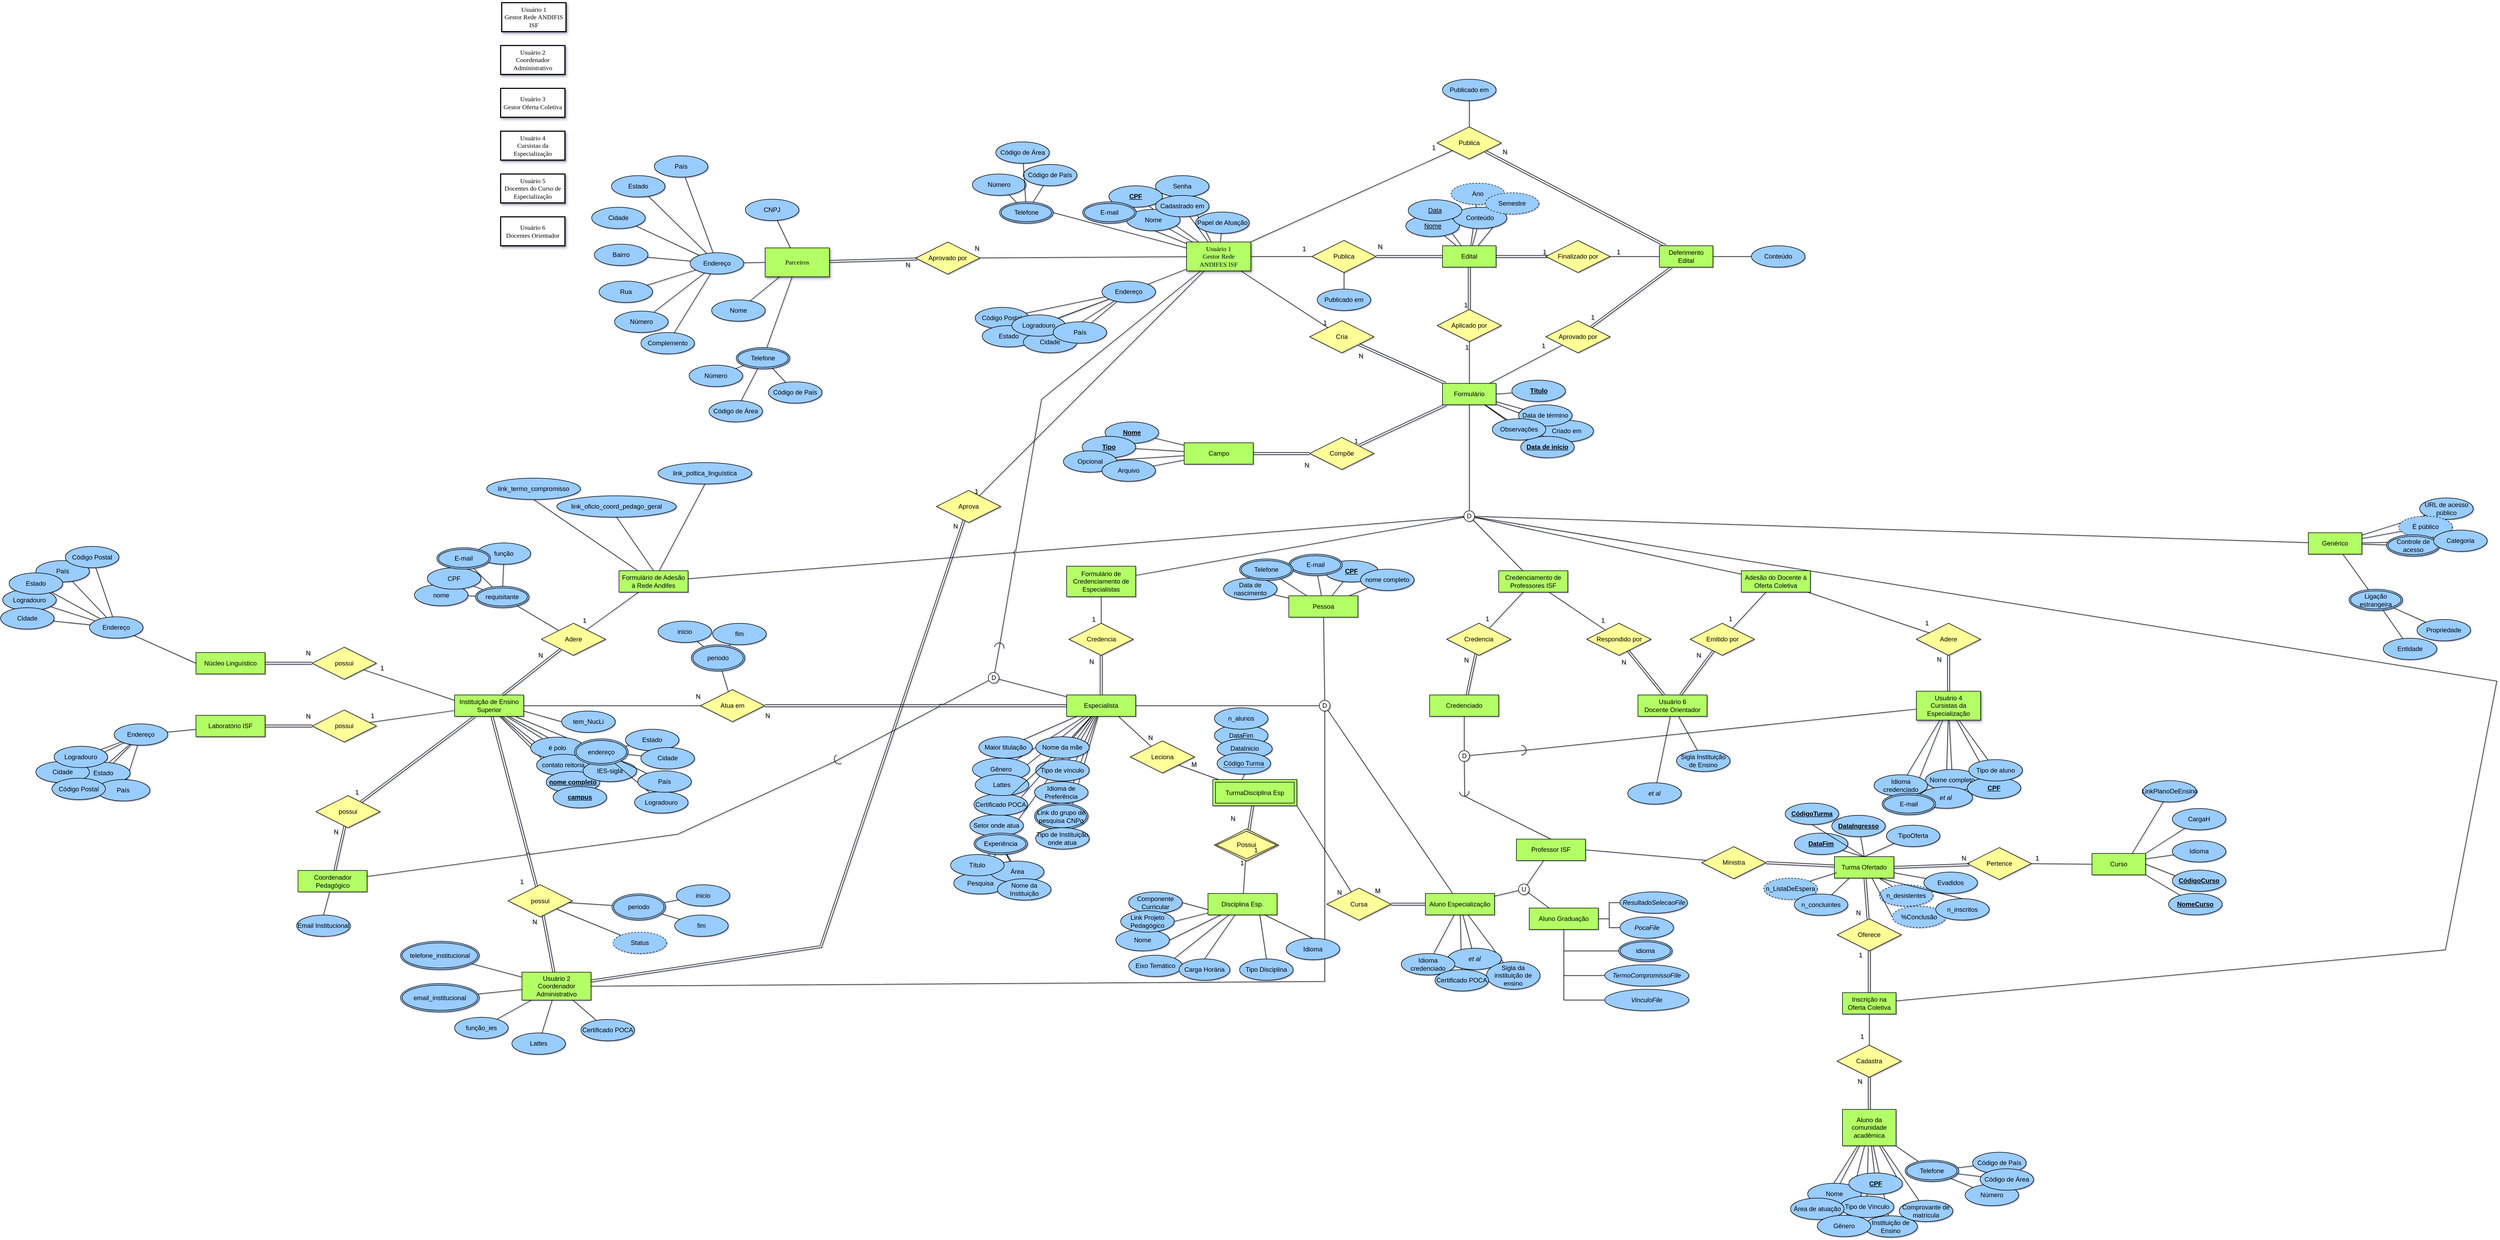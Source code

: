 <mxfile version="21.5.0" type="google">
  <diagram name="Page-1" id="ad52d381-51e7-2e0d-a935-2d0ddd2fd229">
    <mxGraphModel dx="6625" dy="408" grid="0" gridSize="10" guides="1" tooltips="1" connect="1" arrows="0" fold="1" page="0" pageScale="1" pageWidth="1100" pageHeight="850" background="none" math="0" shadow="1">
      <root>
        <mxCell id="0" />
        <mxCell id="1" parent="0" />
        <mxCell id="-rI8hnywURZdHphwKEdb-55" style="edgeStyle=none;shape=connector;rounded=0;orthogonalLoop=1;jettySize=auto;html=1;labelBackgroundColor=default;strokeColor=default;fontFamily=Helvetica;fontSize=12;fontColor=default;endArrow=none;endFill=0;" parent="1" source="-rI8hnywURZdHphwKEdb-56" target="-rI8hnywURZdHphwKEdb-47" edge="1">
          <mxGeometry relative="1" as="geometry" />
        </mxCell>
        <mxCell id="hV6xTBGtTwOXngfLoMFE-16" style="edgeStyle=none;shape=connector;rounded=0;orthogonalLoop=1;jettySize=auto;html=1;labelBackgroundColor=default;strokeColor=default;fontFamily=Helvetica;fontSize=11;fontColor=default;endArrow=none;endFill=0;" parent="1" source="hV6xTBGtTwOXngfLoMFE-15" target="hV6xTBGtTwOXngfLoMFE-1" edge="1">
          <mxGeometry relative="1" as="geometry" />
        </mxCell>
        <mxCell id="hV6xTBGtTwOXngfLoMFE-22" value="" style="edgeStyle=none;orthogonalLoop=1;jettySize=auto;html=1;rounded=0;endArrow=none;endFill=0;" parent="1" source="hV6xTBGtTwOXngfLoMFE-1" target="hV6xTBGtTwOXngfLoMFE-20" edge="1">
          <mxGeometry width="80" relative="1" as="geometry">
            <mxPoint x="938" y="1868" as="sourcePoint" />
            <mxPoint x="980" y="1863" as="targetPoint" />
            <Array as="points" />
          </mxGeometry>
        </mxCell>
        <mxCell id="mlaGE-T-amm_81YhXGvV-3" style="edgeStyle=none;shape=connector;rounded=0;orthogonalLoop=1;jettySize=auto;html=1;labelBackgroundColor=default;strokeColor=default;fontFamily=Helvetica;fontSize=12;fontColor=default;endArrow=none;endFill=0;" parent="1" source="mlaGE-T-amm_81YhXGvV-2" target="x2HAkG1FpfWmCbXRU_R8-192" edge="1">
          <mxGeometry relative="1" as="geometry">
            <mxPoint x="-1157" y="2433" as="sourcePoint" />
            <mxPoint x="-1161" y="2342" as="targetPoint" />
          </mxGeometry>
        </mxCell>
        <mxCell id="bFW7XB5v9sW4Uqi8YyjJ-208" value="" style="shape=link;html=1;rounded=0;" parent="1" source="x2HAkG1FpfWmCbXRU_R8-3" target="x2HAkG1FpfWmCbXRU_R8-33" edge="1">
          <mxGeometry relative="1" as="geometry">
            <mxPoint x="-1202" y="1577" as="sourcePoint" />
            <mxPoint x="-1303" y="1613" as="targetPoint" />
          </mxGeometry>
        </mxCell>
        <mxCell id="bFW7XB5v9sW4Uqi8YyjJ-209" value="N" style="resizable=0;html=1;whiteSpace=wrap;align=right;verticalAlign=bottom;" parent="bFW7XB5v9sW4Uqi8YyjJ-208" connectable="0" vertex="1">
          <mxGeometry x="1" relative="1" as="geometry">
            <mxPoint x="10" y="30" as="offset" />
          </mxGeometry>
        </mxCell>
        <mxCell id="bFW7XB5v9sW4Uqi8YyjJ-122" value="" style="shape=link;html=1;rounded=0;" parent="1" source="x2HAkG1FpfWmCbXRU_R8-3" target="x2HAkG1FpfWmCbXRU_R8-107" edge="1">
          <mxGeometry relative="1" as="geometry">
            <mxPoint x="-1366" y="1658" as="sourcePoint" />
            <mxPoint x="-1206" y="1658" as="targetPoint" />
          </mxGeometry>
        </mxCell>
        <mxCell id="bFW7XB5v9sW4Uqi8YyjJ-123" value="1" style="resizable=0;html=1;whiteSpace=wrap;align=right;verticalAlign=bottom;" parent="bFW7XB5v9sW4Uqi8YyjJ-122" connectable="0" vertex="1">
          <mxGeometry x="1" relative="1" as="geometry" />
        </mxCell>
        <mxCell id="bFW7XB5v9sW4Uqi8YyjJ-222" value="" style="shape=link;html=1;rounded=0;" parent="1" source="x2HAkG1FpfWmCbXRU_R8-44" target="x2HAkG1FpfWmCbXRU_R8-65" edge="1">
          <mxGeometry relative="1" as="geometry">
            <mxPoint x="-1102" y="1366" as="sourcePoint" />
            <mxPoint x="-1002" y="1373" as="targetPoint" />
          </mxGeometry>
        </mxCell>
        <mxCell id="bFW7XB5v9sW4Uqi8YyjJ-223" value="1" style="resizable=0;html=1;whiteSpace=wrap;align=right;verticalAlign=bottom;" parent="bFW7XB5v9sW4Uqi8YyjJ-222" connectable="0" vertex="1">
          <mxGeometry x="1" relative="1" as="geometry">
            <mxPoint x="8" y="-10" as="offset" />
          </mxGeometry>
        </mxCell>
        <mxCell id="bFW7XB5v9sW4Uqi8YyjJ-218" value="" style="shape=link;html=1;rounded=0;" parent="1" source="x2HAkG1FpfWmCbXRU_R8-44" target="EwDSnlVrmYeqQzUvhRLh-19" edge="1">
          <mxGeometry relative="1" as="geometry">
            <mxPoint x="-1202" y="1376" as="sourcePoint" />
            <mxPoint x="-1295" y="1399" as="targetPoint" />
          </mxGeometry>
        </mxCell>
        <mxCell id="bFW7XB5v9sW4Uqi8YyjJ-219" value="N" style="resizable=0;html=1;whiteSpace=wrap;align=right;verticalAlign=bottom;" parent="bFW7XB5v9sW4Uqi8YyjJ-218" connectable="0" vertex="1">
          <mxGeometry x="1" relative="1" as="geometry">
            <mxPoint x="43" y="10" as="offset" />
          </mxGeometry>
        </mxCell>
        <mxCell id="bFW7XB5v9sW4Uqi8YyjJ-168" value="" style="endArrow=none;html=1;rounded=0;" parent="1" source="x2HAkG1FpfWmCbXRU_R8-83" target="x2HAkG1FpfWmCbXRU_R8-119" edge="1">
          <mxGeometry relative="1" as="geometry">
            <mxPoint x="-3047" y="2131" as="sourcePoint" />
            <mxPoint x="-3217" y="2076" as="targetPoint" />
          </mxGeometry>
        </mxCell>
        <mxCell id="bFW7XB5v9sW4Uqi8YyjJ-169" value="1" style="resizable=0;html=1;whiteSpace=wrap;align=right;verticalAlign=bottom;" parent="bFW7XB5v9sW4Uqi8YyjJ-168" connectable="0" vertex="1">
          <mxGeometry x="1" relative="1" as="geometry">
            <mxPoint x="10" y="-4" as="offset" />
          </mxGeometry>
        </mxCell>
        <mxCell id="x2HAkG1FpfWmCbXRU_R8-122" value="Certificado POCA" style="ellipse;whiteSpace=wrap;html=1;align=center;fillColor=#99CCFF;" parent="1" vertex="1">
          <mxGeometry x="-2821" y="2717" width="100" height="40" as="geometry" />
        </mxCell>
        <mxCell id="x2HAkG1FpfWmCbXRU_R8-123" style="edgeStyle=none;shape=connector;rounded=0;orthogonalLoop=1;jettySize=auto;html=1;labelBackgroundColor=default;strokeColor=default;fontFamily=Helvetica;fontSize=12;fontColor=default;endArrow=none;endFill=0;" parent="1" source="x2HAkG1FpfWmCbXRU_R8-122" target="x2HAkG1FpfWmCbXRU_R8-85" edge="1">
          <mxGeometry relative="1" as="geometry" />
        </mxCell>
        <mxCell id="x2HAkG1FpfWmCbXRU_R8-121" style="edgeStyle=none;shape=connector;rounded=0;orthogonalLoop=1;jettySize=auto;html=1;labelBackgroundColor=default;strokeColor=default;fontFamily=Helvetica;fontSize=12;fontColor=default;endArrow=none;endFill=0;" parent="1" source="x2HAkG1FpfWmCbXRU_R8-120" target="x2HAkG1FpfWmCbXRU_R8-83" edge="1">
          <mxGeometry relative="1" as="geometry" />
        </mxCell>
        <mxCell id="bFW7XB5v9sW4Uqi8YyjJ-110" value="" style="shape=link;html=1;rounded=0;" parent="1" source="x2HAkG1FpfWmCbXRU_R8-85" target="bFW7XB5v9sW4Uqi8YyjJ-125" edge="1">
          <mxGeometry relative="1" as="geometry">
            <mxPoint x="-2833" y="2083" as="sourcePoint" />
            <mxPoint x="-2673" y="2083" as="targetPoint" />
          </mxGeometry>
        </mxCell>
        <mxCell id="bFW7XB5v9sW4Uqi8YyjJ-111" value="N" style="resizable=0;html=1;whiteSpace=wrap;align=right;verticalAlign=bottom;" parent="bFW7XB5v9sW4Uqi8YyjJ-110" connectable="0" vertex="1">
          <mxGeometry x="1" relative="1" as="geometry">
            <mxPoint x="-10" y="20" as="offset" />
          </mxGeometry>
        </mxCell>
        <mxCell id="bFW7XB5v9sW4Uqi8YyjJ-112" value="" style="shape=link;html=1;rounded=0;" parent="1" source="x2HAkG1FpfWmCbXRU_R8-84" target="bFW7XB5v9sW4Uqi8YyjJ-124" edge="1">
          <mxGeometry relative="1" as="geometry">
            <mxPoint x="-2836" y="2252.75" as="sourcePoint" />
            <mxPoint x="-2920" y="2171.75" as="targetPoint" />
          </mxGeometry>
        </mxCell>
        <mxCell id="bFW7XB5v9sW4Uqi8YyjJ-113" value="N" style="resizable=0;html=1;whiteSpace=wrap;align=right;verticalAlign=bottom;" parent="bFW7XB5v9sW4Uqi8YyjJ-112" connectable="0" vertex="1">
          <mxGeometry x="1" relative="1" as="geometry">
            <mxPoint x="-11" y="20" as="offset" />
          </mxGeometry>
        </mxCell>
        <mxCell id="bFW7XB5v9sW4Uqi8YyjJ-114" value="" style="shape=link;html=1;rounded=0;" parent="1" source="x2HAkG1FpfWmCbXRU_R8-83" target="bFW7XB5v9sW4Uqi8YyjJ-124" edge="1">
          <mxGeometry relative="1" as="geometry">
            <mxPoint x="-2831" y="2279" as="sourcePoint" />
            <mxPoint x="-2820" y="2171" as="targetPoint" />
          </mxGeometry>
        </mxCell>
        <mxCell id="bFW7XB5v9sW4Uqi8YyjJ-115" value="1" style="resizable=0;html=1;whiteSpace=wrap;align=right;verticalAlign=bottom;" parent="bFW7XB5v9sW4Uqi8YyjJ-114" connectable="0" vertex="1">
          <mxGeometry x="1" relative="1" as="geometry">
            <mxPoint x="-2" y="-10" as="offset" />
          </mxGeometry>
        </mxCell>
        <mxCell id="bv3p_5y2cNfuPuO2bN22-3" value="Usuário 2&lt;br&gt;Coordenador Administrativo" style="rounded=0;whiteSpace=wrap;html=1;shadow=1;comic=0;labelBackgroundColor=none;strokeWidth=2;fontFamily=Verdana;fontSize=12;align=center;spacingLeft=0;spacing=6;fillStyle=solid;hachureGap=4;fontSource=https%3A%2F%2Ffonts.googleapis.com%2Fcss%3Ffamily%3DArchitects%2BDaughter;" parent="1" vertex="1">
          <mxGeometry x="-2971" y="898" width="120" height="54" as="geometry" />
        </mxCell>
        <mxCell id="bv3p_5y2cNfuPuO2bN22-5" value="Usuário 3&lt;br&gt;Gestor Oferta Coletiva" style="rounded=0;whiteSpace=wrap;html=1;shadow=1;comic=0;labelBackgroundColor=none;strokeWidth=2;fontFamily=Verdana;fontSize=12;align=center;spacingLeft=0;spacing=6;fillStyle=solid;hachureGap=4;fontSource=https%3A%2F%2Ffonts.googleapis.com%2Fcss%3Ffamily%3DArchitects%2BDaughter;" parent="1" vertex="1">
          <mxGeometry x="-2971" y="978" width="120" height="54" as="geometry" />
        </mxCell>
        <mxCell id="bv3p_5y2cNfuPuO2bN22-7" value="Usuário 4&lt;br&gt;Cursistas da Especialização" style="rounded=0;whiteSpace=wrap;html=1;shadow=1;comic=0;labelBackgroundColor=none;strokeWidth=2;fontFamily=Verdana;fontSize=12;align=center;spacingLeft=0;spacing=6;fillStyle=solid;hachureGap=4;fontSource=https%3A%2F%2Ffonts.googleapis.com%2Fcss%3Ffamily%3DArchitects%2BDaughter;" parent="1" vertex="1">
          <mxGeometry x="-2971" y="1058" width="120" height="54" as="geometry" />
        </mxCell>
        <mxCell id="bv3p_5y2cNfuPuO2bN22-9" value="Usuário 5&lt;br&gt;Docentes do Curso de Especialização" style="rounded=0;whiteSpace=wrap;html=1;shadow=1;comic=0;labelBackgroundColor=none;strokeWidth=2;fontFamily=Verdana;fontSize=12;align=center;spacingLeft=0;spacing=6;fillStyle=solid;hachureGap=4;fontSource=https%3A%2F%2Ffonts.googleapis.com%2Fcss%3Ffamily%3DArchitects%2BDaughter;" parent="1" vertex="1">
          <mxGeometry x="-2971" y="1138" width="120" height="54" as="geometry" />
        </mxCell>
        <mxCell id="bv3p_5y2cNfuPuO2bN22-11" value="Usuário 6&lt;br&gt;Docentes Orientador" style="rounded=0;whiteSpace=wrap;html=1;shadow=1;comic=0;labelBackgroundColor=none;strokeWidth=2;fontFamily=Verdana;fontSize=12;align=center;spacingLeft=0;spacing=6;fillStyle=solid;hachureGap=4;fontSource=https%3A%2F%2Ffonts.googleapis.com%2Fcss%3Ffamily%3DArchitects%2BDaughter;" parent="1" vertex="1">
          <mxGeometry x="-2971" y="1218" width="120" height="54" as="geometry" />
        </mxCell>
        <mxCell id="bv3p_5y2cNfuPuO2bN22-13" value="Usuário 1&lt;br&gt;Gestor Rede ANDIFIS ISF" style="rounded=0;whiteSpace=wrap;html=1;shadow=1;comic=0;labelBackgroundColor=none;strokeWidth=2;fontFamily=Verdana;fontSize=12;align=center;spacingLeft=0;spacing=6;fillStyle=solid;hachureGap=4;fontSource=https%3A%2F%2Ffonts.googleapis.com%2Fcss%3Ffamily%3DArchitects%2BDaughter;" parent="1" vertex="1">
          <mxGeometry x="-2969" y="818" width="120" height="54" as="geometry" />
        </mxCell>
        <mxCell id="x2HAkG1FpfWmCbXRU_R8-11" style="rounded=0;orthogonalLoop=1;jettySize=auto;html=1;endArrow=none;endFill=0;" parent="1" source="x2HAkG1FpfWmCbXRU_R8-2" target="x2HAkG1FpfWmCbXRU_R8-9" edge="1">
          <mxGeometry relative="1" as="geometry" />
        </mxCell>
        <mxCell id="x2HAkG1FpfWmCbXRU_R8-73" style="edgeStyle=none;shape=connector;rounded=0;orthogonalLoop=1;jettySize=auto;html=1;labelBackgroundColor=default;strokeColor=default;fontFamily=Helvetica;fontSize=12;fontColor=default;endArrow=none;endFill=0;" parent="1" source="x2HAkG1FpfWmCbXRU_R8-2" target="x2HAkG1FpfWmCbXRU_R8-72" edge="1">
          <mxGeometry relative="1" as="geometry" />
        </mxCell>
        <mxCell id="x2HAkG1FpfWmCbXRU_R8-74" style="edgeStyle=none;shape=connector;rounded=0;orthogonalLoop=1;jettySize=auto;html=1;labelBackgroundColor=default;strokeColor=default;fontFamily=Helvetica;fontSize=12;fontColor=default;endArrow=none;endFill=0;" parent="1" source="x2HAkG1FpfWmCbXRU_R8-2" target="x2HAkG1FpfWmCbXRU_R8-71" edge="1">
          <mxGeometry relative="1" as="geometry" />
        </mxCell>
        <mxCell id="x2HAkG1FpfWmCbXRU_R8-75" style="edgeStyle=none;shape=connector;rounded=0;orthogonalLoop=1;jettySize=auto;html=1;labelBackgroundColor=default;strokeColor=default;fontFamily=Helvetica;fontSize=12;fontColor=default;endArrow=none;endFill=0;" parent="1" source="x2HAkG1FpfWmCbXRU_R8-2" target="x2HAkG1FpfWmCbXRU_R8-69" edge="1">
          <mxGeometry relative="1" as="geometry" />
        </mxCell>
        <mxCell id="x2HAkG1FpfWmCbXRU_R8-76" style="edgeStyle=none;shape=connector;rounded=0;orthogonalLoop=1;jettySize=auto;html=1;labelBackgroundColor=default;strokeColor=default;fontFamily=Helvetica;fontSize=12;fontColor=default;endArrow=none;endFill=0;" parent="1" source="x2HAkG1FpfWmCbXRU_R8-2" target="x2HAkG1FpfWmCbXRU_R8-8" edge="1">
          <mxGeometry relative="1" as="geometry" />
        </mxCell>
        <mxCell id="x2HAkG1FpfWmCbXRU_R8-2" value="Edital" style="whiteSpace=wrap;html=1;align=center;fillColor=#B3FF66;" parent="1" vertex="1">
          <mxGeometry x="-1212" y="1272" width="100" height="40" as="geometry" />
        </mxCell>
        <mxCell id="x2HAkG1FpfWmCbXRU_R8-5" style="rounded=0;orthogonalLoop=1;jettySize=auto;html=1;endArrow=none;endFill=0;" parent="1" source="x2HAkG1FpfWmCbXRU_R8-3" target="bFW7XB5v9sW4Uqi8YyjJ-49" edge="1">
          <mxGeometry relative="1" as="geometry">
            <mxPoint x="-1232" y="1709" as="targetPoint" />
          </mxGeometry>
        </mxCell>
        <mxCell id="x2HAkG1FpfWmCbXRU_R8-18" style="edgeStyle=none;rounded=0;orthogonalLoop=1;jettySize=auto;html=1;endArrow=none;endFill=0;" parent="1" source="x2HAkG1FpfWmCbXRU_R8-3" target="x2HAkG1FpfWmCbXRU_R8-17" edge="1">
          <mxGeometry relative="1" as="geometry" />
        </mxCell>
        <mxCell id="x2HAkG1FpfWmCbXRU_R8-21" style="edgeStyle=none;rounded=0;orthogonalLoop=1;jettySize=auto;html=1;endArrow=none;endFill=0;" parent="1" source="x2HAkG1FpfWmCbXRU_R8-3" target="x2HAkG1FpfWmCbXRU_R8-19" edge="1">
          <mxGeometry relative="1" as="geometry" />
        </mxCell>
        <mxCell id="x2HAkG1FpfWmCbXRU_R8-25" style="edgeStyle=none;shape=connector;rounded=0;orthogonalLoop=1;jettySize=auto;html=1;labelBackgroundColor=default;strokeColor=default;fontFamily=Helvetica;fontSize=11;fontColor=default;endArrow=none;endFill=0;" parent="1" source="x2HAkG1FpfWmCbXRU_R8-3" target="x2HAkG1FpfWmCbXRU_R8-23" edge="1">
          <mxGeometry relative="1" as="geometry" />
        </mxCell>
        <mxCell id="x2HAkG1FpfWmCbXRU_R8-27" style="edgeStyle=none;shape=connector;rounded=0;orthogonalLoop=1;jettySize=auto;html=1;labelBackgroundColor=default;strokeColor=default;fontFamily=Helvetica;fontSize=11;fontColor=default;endArrow=none;endFill=0;" parent="1" source="x2HAkG1FpfWmCbXRU_R8-3" target="x2HAkG1FpfWmCbXRU_R8-26" edge="1">
          <mxGeometry relative="1" as="geometry" />
        </mxCell>
        <mxCell id="hV6xTBGtTwOXngfLoMFE-27" style="edgeStyle=none;shape=connector;rounded=0;orthogonalLoop=1;jettySize=auto;html=1;exitX=1;exitY=0.5;exitDx=0;exitDy=0;labelBackgroundColor=default;strokeColor=default;fontFamily=Helvetica;fontSize=11;fontColor=default;endArrow=none;endFill=0;" parent="1" source="x2HAkG1FpfWmCbXRU_R8-3" target="hV6xTBGtTwOXngfLoMFE-26" edge="1">
          <mxGeometry relative="1" as="geometry" />
        </mxCell>
        <mxCell id="x2HAkG1FpfWmCbXRU_R8-3" value="Formulário" style="whiteSpace=wrap;html=1;align=center;fillColor=#B3FF66;" parent="1" vertex="1">
          <mxGeometry x="-1212" y="1529" width="100" height="40" as="geometry" />
        </mxCell>
        <mxCell id="x2HAkG1FpfWmCbXRU_R8-4" value="Formulário de Credenciamento de Especialistas" style="whiteSpace=wrap;html=1;align=center;fillColor=#B3FF66;" parent="1" vertex="1">
          <mxGeometry x="-1914" y="1870.5" width="129" height="57" as="geometry" />
        </mxCell>
        <mxCell id="x2HAkG1FpfWmCbXRU_R8-6" value="Publicado em" style="ellipse;whiteSpace=wrap;html=1;align=center;fillColor=#99CCFF;" parent="1" vertex="1">
          <mxGeometry x="-1446" y="1353" width="100" height="40" as="geometry" />
        </mxCell>
        <mxCell id="x2HAkG1FpfWmCbXRU_R8-8" value="&lt;u&gt;Nome&lt;/u&gt;" style="ellipse;whiteSpace=wrap;html=1;align=center;fillColor=#99CCFF;" parent="1" vertex="1">
          <mxGeometry x="-1280.5" y="1215" width="100" height="40" as="geometry" />
        </mxCell>
        <mxCell id="x2HAkG1FpfWmCbXRU_R8-14" value="Aplicado por" style="shape=rhombus;perimeter=rhombusPerimeter;whiteSpace=wrap;html=1;align=center;fillColor=#FFFF99;" parent="1" vertex="1">
          <mxGeometry x="-1222" y="1391" width="120" height="60" as="geometry" />
        </mxCell>
        <mxCell id="x2HAkG1FpfWmCbXRU_R8-17" value="Criado em" style="ellipse;whiteSpace=wrap;html=1;align=center;fillColor=#99CCFF;" parent="1" vertex="1">
          <mxGeometry x="-1030" y="1598" width="100" height="40" as="geometry" />
        </mxCell>
        <mxCell id="x2HAkG1FpfWmCbXRU_R8-19" value="&lt;b&gt;&lt;u&gt;Data de início&lt;/u&gt;&lt;/b&gt;" style="ellipse;whiteSpace=wrap;html=1;align=center;fillColor=#99CCFF;" parent="1" vertex="1">
          <mxGeometry x="-1066" y="1628" width="100" height="40" as="geometry" />
        </mxCell>
        <mxCell id="x2HAkG1FpfWmCbXRU_R8-23" value="Data de término" style="ellipse;whiteSpace=wrap;html=1;align=center;fillColor=#99CCFF;" parent="1" vertex="1">
          <mxGeometry x="-1070" y="1569" width="100" height="40" as="geometry" />
        </mxCell>
        <mxCell id="x2HAkG1FpfWmCbXRU_R8-26" value="Observações" style="ellipse;whiteSpace=wrap;html=1;align=center;fillColor=#99CCFF;" parent="1" vertex="1">
          <mxGeometry x="-1119" y="1595" width="100" height="40" as="geometry" />
        </mxCell>
        <mxCell id="bFW7XB5v9sW4Uqi8YyjJ-34" value="" style="endArrow=none;html=1;rounded=0;" parent="1" source="x2HAkG1FpfWmCbXRU_R8-3" target="x2HAkG1FpfWmCbXRU_R8-14" edge="1">
          <mxGeometry relative="1" as="geometry">
            <mxPoint x="-1371" y="1478" as="sourcePoint" />
            <mxPoint x="-1211" y="1478" as="targetPoint" />
          </mxGeometry>
        </mxCell>
        <mxCell id="bFW7XB5v9sW4Uqi8YyjJ-35" value="1" style="resizable=0;html=1;whiteSpace=wrap;align=right;verticalAlign=bottom;" parent="bFW7XB5v9sW4Uqi8YyjJ-34" connectable="0" vertex="1">
          <mxGeometry x="1" relative="1" as="geometry">
            <mxPoint y="19" as="offset" />
          </mxGeometry>
        </mxCell>
        <mxCell id="bFW7XB5v9sW4Uqi8YyjJ-39" value="" style="shape=link;html=1;rounded=0;" parent="1" source="x2HAkG1FpfWmCbXRU_R8-2" target="x2HAkG1FpfWmCbXRU_R8-14" edge="1">
          <mxGeometry relative="1" as="geometry">
            <mxPoint x="-1050" y="1437" as="sourcePoint" />
            <mxPoint x="-870" y="1435" as="targetPoint" />
          </mxGeometry>
        </mxCell>
        <mxCell id="bFW7XB5v9sW4Uqi8YyjJ-40" value="1" style="resizable=0;html=1;whiteSpace=wrap;align=right;verticalAlign=bottom;" parent="bFW7XB5v9sW4Uqi8YyjJ-39" connectable="0" vertex="1">
          <mxGeometry x="1" relative="1" as="geometry">
            <mxPoint x="-2" as="offset" />
          </mxGeometry>
        </mxCell>
        <mxCell id="x2HAkG1FpfWmCbXRU_R8-33" value="Cria" style="shape=rhombus;perimeter=rhombusPerimeter;whiteSpace=wrap;html=1;align=center;strokeColor=default;fontFamily=Helvetica;fontSize=12;fontColor=default;fillColor=#FFFF99;" parent="1" vertex="1">
          <mxGeometry x="-1460" y="1412" width="120" height="60" as="geometry" />
        </mxCell>
        <mxCell id="x2HAkG1FpfWmCbXRU_R8-275" style="edgeStyle=none;shape=connector;rounded=0;orthogonalLoop=1;jettySize=auto;html=1;labelBackgroundColor=default;strokeColor=default;fontFamily=Helvetica;fontSize=12;fontColor=default;endArrow=none;endFill=0;" parent="1" source="bFW7XB5v9sW4Uqi8YyjJ-38" target="x2HAkG1FpfWmCbXRU_R8-270" edge="1">
          <mxGeometry relative="1" as="geometry" />
        </mxCell>
        <mxCell id="x2HAkG1FpfWmCbXRU_R8-276" style="edgeStyle=none;shape=connector;rounded=0;orthogonalLoop=1;jettySize=auto;html=1;labelBackgroundColor=default;strokeColor=default;fontFamily=Helvetica;fontSize=12;fontColor=default;endArrow=none;endFill=0;" parent="1" source="bFW7XB5v9sW4Uqi8YyjJ-38" target="x2HAkG1FpfWmCbXRU_R8-269" edge="1">
          <mxGeometry relative="1" as="geometry" />
        </mxCell>
        <mxCell id="x2HAkG1FpfWmCbXRU_R8-277" style="edgeStyle=none;shape=connector;rounded=0;orthogonalLoop=1;jettySize=auto;html=1;labelBackgroundColor=default;strokeColor=default;fontFamily=Helvetica;fontSize=12;fontColor=default;endArrow=none;endFill=0;" parent="1" source="bFW7XB5v9sW4Uqi8YyjJ-38" target="THlvHC6nMn96xe4pw3AP-9" edge="1">
          <mxGeometry relative="1" as="geometry">
            <mxPoint x="-1871.238" y="1238.674" as="targetPoint" />
          </mxGeometry>
        </mxCell>
        <mxCell id="x2HAkG1FpfWmCbXRU_R8-278" style="edgeStyle=none;shape=connector;rounded=0;orthogonalLoop=1;jettySize=auto;html=1;labelBackgroundColor=default;strokeColor=default;fontFamily=Helvetica;fontSize=12;fontColor=default;endArrow=none;endFill=0;" parent="1" source="bFW7XB5v9sW4Uqi8YyjJ-38" target="x2HAkG1FpfWmCbXRU_R8-272" edge="1">
          <mxGeometry relative="1" as="geometry" />
        </mxCell>
        <mxCell id="x2HAkG1FpfWmCbXRU_R8-280" style="edgeStyle=none;shape=connector;rounded=0;orthogonalLoop=1;jettySize=auto;html=1;labelBackgroundColor=default;strokeColor=default;fontFamily=Helvetica;fontSize=12;fontColor=default;endArrow=none;endFill=0;" parent="1" source="bFW7XB5v9sW4Uqi8YyjJ-38" target="x2HAkG1FpfWmCbXRU_R8-274" edge="1">
          <mxGeometry relative="1" as="geometry" />
        </mxCell>
        <mxCell id="x2HAkG1FpfWmCbXRU_R8-282" style="edgeStyle=none;shape=connector;rounded=0;orthogonalLoop=1;jettySize=auto;html=1;labelBackgroundColor=default;strokeColor=default;fontFamily=Helvetica;fontSize=12;fontColor=default;endArrow=none;endFill=0;" parent="1" source="bFW7XB5v9sW4Uqi8YyjJ-38" target="x2HAkG1FpfWmCbXRU_R8-281" edge="1">
          <mxGeometry relative="1" as="geometry" />
        </mxCell>
        <mxCell id="bFW7XB5v9sW4Uqi8YyjJ-38" value="Usuário 1&lt;br&gt;Gestor Rede ANDIFES ISF" style="rounded=0;whiteSpace=wrap;html=1;shadow=1;comic=0;labelBackgroundColor=none;strokeWidth=1;fontFamily=Verdana;fontSize=12;align=center;spacingLeft=0;spacing=6;fillStyle=solid;hachureGap=4;fontSource=https%3A%2F%2Ffonts.googleapis.com%2Fcss%3Ffamily%3DArchitects%2BDaughter;fillColor=#B3FF66;" parent="1" vertex="1">
          <mxGeometry x="-1690" y="1265" width="120" height="54" as="geometry" />
        </mxCell>
        <mxCell id="bFW7XB5v9sW4Uqi8YyjJ-45" value="Inscrição na Oferta Coletiva" style="whiteSpace=wrap;html=1;align=center;fillColor=#B3FF66;" parent="1" vertex="1">
          <mxGeometry x="-465" y="2667" width="100" height="40" as="geometry" />
        </mxCell>
        <mxCell id="bFW7XB5v9sW4Uqi8YyjJ-47" style="rounded=0;orthogonalLoop=1;jettySize=auto;html=1;endArrow=none;endFill=0;" parent="1" source="x2HAkG1FpfWmCbXRU_R8-4" target="bFW7XB5v9sW4Uqi8YyjJ-49" edge="1">
          <mxGeometry relative="1" as="geometry">
            <mxPoint x="-1161" y="1649" as="sourcePoint" />
            <mxPoint x="-1232" y="1779" as="targetPoint" />
          </mxGeometry>
        </mxCell>
        <mxCell id="bFW7XB5v9sW4Uqi8YyjJ-48" style="rounded=0;orthogonalLoop=1;jettySize=auto;html=1;endArrow=none;endFill=0;" parent="1" source="bFW7XB5v9sW4Uqi8YyjJ-49" target="bFW7XB5v9sW4Uqi8YyjJ-45" edge="1">
          <mxGeometry relative="1" as="geometry">
            <mxPoint x="-1218" y="1806" as="sourcePoint" />
            <mxPoint x="-1222" y="1789" as="targetPoint" />
            <Array as="points">
              <mxPoint x="757" y="2085" />
              <mxPoint x="661" y="2587" />
            </Array>
          </mxGeometry>
        </mxCell>
        <mxCell id="x2HAkG1FpfWmCbXRU_R8-79" style="edgeStyle=none;shape=connector;rounded=0;orthogonalLoop=1;jettySize=auto;html=1;labelBackgroundColor=default;strokeColor=default;fontFamily=Helvetica;fontSize=12;fontColor=default;endArrow=none;endFill=0;" parent="1" source="bFW7XB5v9sW4Uqi8YyjJ-49" target="x2HAkG1FpfWmCbXRU_R8-77" edge="1">
          <mxGeometry relative="1" as="geometry" />
        </mxCell>
        <mxCell id="x2HAkG1FpfWmCbXRU_R8-80" style="edgeStyle=none;shape=connector;rounded=0;orthogonalLoop=1;jettySize=auto;html=1;labelBackgroundColor=default;strokeColor=default;fontFamily=Helvetica;fontSize=12;fontColor=default;endArrow=none;endFill=0;" parent="1" source="bFW7XB5v9sW4Uqi8YyjJ-49" target="x2HAkG1FpfWmCbXRU_R8-78" edge="1">
          <mxGeometry relative="1" as="geometry" />
        </mxCell>
        <mxCell id="x2HAkG1FpfWmCbXRU_R8-82" style="edgeStyle=none;shape=connector;rounded=0;orthogonalLoop=1;jettySize=auto;html=1;labelBackgroundColor=default;strokeColor=default;fontFamily=Helvetica;fontSize=12;fontColor=default;endArrow=none;endFill=0;" parent="1" source="bFW7XB5v9sW4Uqi8YyjJ-49" target="x2HAkG1FpfWmCbXRU_R8-81" edge="1">
          <mxGeometry relative="1" as="geometry" />
        </mxCell>
        <mxCell id="bFW7XB5v9sW4Uqi8YyjJ-49" value="D" style="ellipse;whiteSpace=wrap;html=1;aspect=fixed;" parent="1" vertex="1">
          <mxGeometry x="-1172" y="1767" width="20" height="20" as="geometry" />
        </mxCell>
        <mxCell id="x2HAkG1FpfWmCbXRU_R8-63" style="edgeStyle=none;shape=connector;rounded=0;orthogonalLoop=1;jettySize=auto;html=1;labelBackgroundColor=default;strokeColor=default;fontFamily=Helvetica;fontSize=12;fontColor=default;endArrow=none;endFill=0;" parent="1" source="x2HAkG1FpfWmCbXRU_R8-44" target="x2HAkG1FpfWmCbXRU_R8-62" edge="1">
          <mxGeometry relative="1" as="geometry" />
        </mxCell>
        <mxCell id="x2HAkG1FpfWmCbXRU_R8-49" value="" style="shape=link;html=1;rounded=0;entryX=0.039;entryY=0.5;entryDx=0;entryDy=0;entryPerimeter=0;" parent="1" source="x2HAkG1FpfWmCbXRU_R8-2" target="x2HAkG1FpfWmCbXRU_R8-51" edge="1">
          <mxGeometry relative="1" as="geometry">
            <mxPoint x="-1152" y="1383" as="sourcePoint" />
            <mxPoint x="-1014.6" y="1361.8" as="targetPoint" />
          </mxGeometry>
        </mxCell>
        <mxCell id="x2HAkG1FpfWmCbXRU_R8-50" value="1" style="resizable=0;html=1;whiteSpace=wrap;align=right;verticalAlign=bottom;" parent="x2HAkG1FpfWmCbXRU_R8-49" connectable="0" vertex="1">
          <mxGeometry x="1" relative="1" as="geometry">
            <mxPoint x="-2" as="offset" />
          </mxGeometry>
        </mxCell>
        <mxCell id="x2HAkG1FpfWmCbXRU_R8-51" value="Finalizado por" style="shape=rhombus;perimeter=rhombusPerimeter;whiteSpace=wrap;html=1;align=center;fillColor=#FFFF99;" parent="1" vertex="1">
          <mxGeometry x="-1019" y="1262" width="120" height="60" as="geometry" />
        </mxCell>
        <mxCell id="x2HAkG1FpfWmCbXRU_R8-59" style="edgeStyle=none;shape=connector;rounded=0;orthogonalLoop=1;jettySize=auto;html=1;labelBackgroundColor=default;strokeColor=default;fontFamily=Helvetica;fontSize=12;fontColor=default;endArrow=none;endFill=0;" parent="1" source="EwDSnlVrmYeqQzUvhRLh-18" target="x2HAkG1FpfWmCbXRU_R8-6" edge="1">
          <mxGeometry relative="1" as="geometry">
            <mxPoint x="-1396" y="1322" as="sourcePoint" />
          </mxGeometry>
        </mxCell>
        <mxCell id="bFW7XB5v9sW4Uqi8YyjJ-58" style="edgeStyle=none;shape=connector;rounded=0;orthogonalLoop=1;jettySize=auto;html=1;labelBackgroundColor=default;strokeColor=default;fontFamily=Helvetica;fontSize=12;fontColor=default;endArrow=none;endFill=0;" parent="1" source="x2HAkG1FpfWmCbXRU_R8-60" target="EwDSnlVrmYeqQzUvhRLh-19" edge="1">
          <mxGeometry relative="1" as="geometry">
            <mxPoint x="-784" y="1363" as="sourcePoint" />
            <mxPoint x="-1092" y="1194" as="targetPoint" />
          </mxGeometry>
        </mxCell>
        <mxCell id="x2HAkG1FpfWmCbXRU_R8-60" value="Publicado em" style="ellipse;whiteSpace=wrap;html=1;align=center;fillColor=#99CCFF;" parent="1" vertex="1">
          <mxGeometry x="-1212" y="961" width="100" height="40" as="geometry" />
        </mxCell>
        <mxCell id="x2HAkG1FpfWmCbXRU_R8-62" value="Conteúdo" style="ellipse;whiteSpace=wrap;html=1;align=center;fillColor=#99CCFF;" parent="1" vertex="1">
          <mxGeometry x="-635" y="1272" width="100" height="40" as="geometry" />
        </mxCell>
        <mxCell id="x2HAkG1FpfWmCbXRU_R8-65" value="Aprovado por" style="shape=rhombus;perimeter=rhombusPerimeter;whiteSpace=wrap;html=1;align=center;fillColor=#FFFF99;" parent="1" vertex="1">
          <mxGeometry x="-1019" y="1412" width="120" height="60" as="geometry" />
        </mxCell>
        <mxCell id="x2HAkG1FpfWmCbXRU_R8-9" value="Conteúdo" style="ellipse;whiteSpace=wrap;html=1;align=center;fillColor=#99CCFF;" parent="1" vertex="1">
          <mxGeometry x="-1192" y="1200" width="100" height="40" as="geometry" />
        </mxCell>
        <mxCell id="x2HAkG1FpfWmCbXRU_R8-69" value="&lt;u&gt;Data&lt;/u&gt;" style="ellipse;whiteSpace=wrap;html=1;align=center;fillColor=#99CCFF;" parent="1" vertex="1">
          <mxGeometry x="-1276" y="1186" width="100" height="40" as="geometry" />
        </mxCell>
        <mxCell id="x2HAkG1FpfWmCbXRU_R8-71" value="Ano" style="ellipse;whiteSpace=wrap;html=1;align=center;dashed=1;fillColor=#99CCFF;" parent="1" vertex="1">
          <mxGeometry x="-1196" y="1155" width="100" height="40" as="geometry" />
        </mxCell>
        <mxCell id="x2HAkG1FpfWmCbXRU_R8-72" value="Semestre" style="ellipse;whiteSpace=wrap;html=1;align=center;dashed=1;fillColor=#99CCFF;" parent="1" vertex="1">
          <mxGeometry x="-1132" y="1173" width="100" height="40" as="geometry" />
        </mxCell>
        <mxCell id="x2HAkG1FpfWmCbXRU_R8-77" value="Formulário de Adesão à Rede Andifes" style="whiteSpace=wrap;html=1;align=center;fillColor=#B3FF66;" parent="1" vertex="1">
          <mxGeometry x="-2750" y="1879" width="129" height="40" as="geometry" />
        </mxCell>
        <mxCell id="x2HAkG1FpfWmCbXRU_R8-78" value="Credenciamento de Professores ISF" style="whiteSpace=wrap;html=1;align=center;fillColor=#B3FF66;" parent="1" vertex="1">
          <mxGeometry x="-1107" y="1879" width="129" height="40" as="geometry" />
        </mxCell>
        <mxCell id="x2HAkG1FpfWmCbXRU_R8-81" value="Adesão do Docente à Oferta Coletiva " style="whiteSpace=wrap;html=1;align=center;fillColor=#B3FF66;" parent="1" vertex="1">
          <mxGeometry x="-654" y="1879" width="129" height="40" as="geometry" />
        </mxCell>
        <mxCell id="x2HAkG1FpfWmCbXRU_R8-84" value="Coordenador Pedagógico" style="whiteSpace=wrap;html=1;align=center;fillColor=#B3FF66;" parent="1" vertex="1">
          <mxGeometry x="-3349.5" y="2438.75" width="129" height="40" as="geometry" />
        </mxCell>
        <mxCell id="x2HAkG1FpfWmCbXRU_R8-131" style="edgeStyle=none;shape=connector;rounded=0;orthogonalLoop=1;jettySize=auto;html=1;labelBackgroundColor=default;strokeColor=default;fontFamily=Helvetica;fontSize=12;fontColor=default;endArrow=none;endFill=0;" parent="1" source="x2HAkG1FpfWmCbXRU_R8-85" target="x2HAkG1FpfWmCbXRU_R8-128" edge="1">
          <mxGeometry relative="1" as="geometry" />
        </mxCell>
        <mxCell id="-rI8hnywURZdHphwKEdb-93" value="Código de País" style="ellipse;whiteSpace=wrap;html=1;align=center;fillColor=#99CCFF;" parent="1" vertex="1">
          <mxGeometry x="-222" y="2965" width="100" height="40" as="geometry" />
        </mxCell>
        <mxCell id="x2HAkG1FpfWmCbXRU_R8-85" value="Usuário 2&lt;br&gt;Coordenador Administrativo" style="whiteSpace=wrap;html=1;align=center;fillColor=#B3FF66;" parent="1" vertex="1">
          <mxGeometry x="-2931.25" y="2628.75" width="129" height="52.25" as="geometry" />
        </mxCell>
        <mxCell id="x2HAkG1FpfWmCbXRU_R8-44" value="Deferimento Edital" style="whiteSpace=wrap;html=1;align=center;fillColor=#B3FF66;" parent="1" vertex="1">
          <mxGeometry x="-807" y="1272" width="100" height="40" as="geometry" />
        </mxCell>
        <mxCell id="x2HAkG1FpfWmCbXRU_R8-89" value="Credencia" style="shape=rhombus;perimeter=rhombusPerimeter;whiteSpace=wrap;html=1;align=center;strokeColor=default;fontFamily=Helvetica;fontSize=12;fontColor=default;fillColor=#FFFF99;" parent="1" vertex="1">
          <mxGeometry x="-1909.5" y="1977" width="120" height="60" as="geometry" />
        </mxCell>
        <mxCell id="bFW7XB5v9sW4Uqi8YyjJ-69" value="Respondido por" style="shape=rhombus;perimeter=rhombusPerimeter;whiteSpace=wrap;html=1;align=center;strokeColor=default;fontFamily=Helvetica;fontSize=12;fontColor=default;fillColor=#FFFF99;" parent="1" vertex="1">
          <mxGeometry x="-942.5" y="1977" width="120" height="60" as="geometry" />
        </mxCell>
        <mxCell id="bFW7XB5v9sW4Uqi8YyjJ-71" value="Emitido por" style="shape=rhombus;perimeter=rhombusPerimeter;whiteSpace=wrap;html=1;align=center;strokeColor=default;fontFamily=Helvetica;fontSize=12;fontColor=default;fillColor=#FFFF99;" parent="1" vertex="1">
          <mxGeometry x="-749.5" y="1977" width="120" height="60" as="geometry" />
        </mxCell>
        <mxCell id="bFW7XB5v9sW4Uqi8YyjJ-73" value="Oferece" style="shape=rhombus;perimeter=rhombusPerimeter;whiteSpace=wrap;html=1;align=center;strokeColor=default;fontFamily=Helvetica;fontSize=12;fontColor=default;fillColor=#FFFF99;" parent="1" vertex="1">
          <mxGeometry x="-475" y="2529" width="120" height="60" as="geometry" />
        </mxCell>
        <mxCell id="bFW7XB5v9sW4Uqi8YyjJ-82" value="" style="endArrow=none;html=1;rounded=0;" parent="1" source="EwDSnlVrmYeqQzUvhRLh-16" target="x2HAkG1FpfWmCbXRU_R8-83" edge="1">
          <mxGeometry relative="1" as="geometry">
            <mxPoint x="-2554" y="1950" as="sourcePoint" />
            <mxPoint x="-2394" y="1950" as="targetPoint" />
          </mxGeometry>
        </mxCell>
        <mxCell id="bFW7XB5v9sW4Uqi8YyjJ-83" value="" style="endArrow=none;html=1;rounded=0;" parent="1" source="bFW7XB5v9sW4Uqi8YyjJ-78" target="x2HAkG1FpfWmCbXRU_R8-83" edge="1">
          <mxGeometry relative="1" as="geometry">
            <mxPoint x="-3155" y="2212" as="sourcePoint" />
            <mxPoint x="-3060" y="2226" as="targetPoint" />
          </mxGeometry>
        </mxCell>
        <mxCell id="bFW7XB5v9sW4Uqi8YyjJ-85" value="" style="endArrow=none;html=1;rounded=0;" parent="1" source="bFW7XB5v9sW4Uqi8YyjJ-80" target="x2HAkG1FpfWmCbXRU_R8-83" edge="1">
          <mxGeometry relative="1" as="geometry">
            <mxPoint x="-3142" y="2281" as="sourcePoint" />
            <mxPoint x="-3060" y="2256" as="targetPoint" />
          </mxGeometry>
        </mxCell>
        <mxCell id="bFW7XB5v9sW4Uqi8YyjJ-84" value="" style="endArrow=none;html=1;rounded=0;" parent="1" source="bFW7XB5v9sW4Uqi8YyjJ-79" target="x2HAkG1FpfWmCbXRU_R8-83" edge="1">
          <mxGeometry relative="1" as="geometry">
            <mxPoint x="-3140" y="2255" as="sourcePoint" />
            <mxPoint x="-3060" y="2244" as="targetPoint" />
          </mxGeometry>
        </mxCell>
        <mxCell id="x2HAkG1FpfWmCbXRU_R8-104" style="edgeStyle=none;shape=connector;rounded=0;orthogonalLoop=1;jettySize=auto;html=1;labelBackgroundColor=default;strokeColor=default;fontFamily=Helvetica;fontSize=12;fontColor=default;endArrow=none;endFill=0;" parent="1" source="x2HAkG1FpfWmCbXRU_R8-100" target="x2HAkG1FpfWmCbXRU_R8-101" edge="1">
          <mxGeometry relative="1" as="geometry" />
        </mxCell>
        <mxCell id="x2HAkG1FpfWmCbXRU_R8-105" style="edgeStyle=none;shape=connector;rounded=0;orthogonalLoop=1;jettySize=auto;html=1;labelBackgroundColor=default;strokeColor=default;fontFamily=Helvetica;fontSize=12;fontColor=default;endArrow=none;endFill=0;" parent="1" source="x2HAkG1FpfWmCbXRU_R8-100" target="x2HAkG1FpfWmCbXRU_R8-102" edge="1">
          <mxGeometry relative="1" as="geometry" />
        </mxCell>
        <mxCell id="x2HAkG1FpfWmCbXRU_R8-106" style="edgeStyle=none;shape=connector;rounded=0;orthogonalLoop=1;jettySize=auto;html=1;labelBackgroundColor=default;strokeColor=default;fontFamily=Helvetica;fontSize=12;fontColor=default;endArrow=none;endFill=0;" parent="1" source="x2HAkG1FpfWmCbXRU_R8-100" target="x2HAkG1FpfWmCbXRU_R8-103" edge="1">
          <mxGeometry relative="1" as="geometry" />
        </mxCell>
        <mxCell id="x2HAkG1FpfWmCbXRU_R8-100" value="Campo" style="whiteSpace=wrap;html=1;align=center;fillColor=#B3FF66;" parent="1" vertex="1">
          <mxGeometry x="-1694.5" y="1640" width="129" height="40" as="geometry" />
        </mxCell>
        <mxCell id="x2HAkG1FpfWmCbXRU_R8-101" value="&lt;b&gt;&lt;u&gt;Nome&lt;/u&gt;&lt;/b&gt;" style="ellipse;whiteSpace=wrap;html=1;align=center;fillColor=#99CCFF;" parent="1" vertex="1">
          <mxGeometry x="-1842.25" y="1601" width="100" height="40" as="geometry" />
        </mxCell>
        <mxCell id="x2HAkG1FpfWmCbXRU_R8-102" value="&lt;b&gt;&lt;u&gt;Tipo&lt;/u&gt;&lt;/b&gt;" style="ellipse;whiteSpace=wrap;html=1;align=center;fillColor=#99CCFF;" parent="1" vertex="1">
          <mxGeometry x="-1885" y="1628" width="100" height="40" as="geometry" />
        </mxCell>
        <mxCell id="x2HAkG1FpfWmCbXRU_R8-103" value="Opcional" style="ellipse;whiteSpace=wrap;html=1;align=center;fillColor=#99CCFF;" parent="1" vertex="1">
          <mxGeometry x="-1920" y="1655" width="100" height="40" as="geometry" />
        </mxCell>
        <mxCell id="bFW7XB5v9sW4Uqi8YyjJ-120" value="" style="shape=link;html=1;rounded=0;" parent="1" source="x2HAkG1FpfWmCbXRU_R8-100" target="x2HAkG1FpfWmCbXRU_R8-107" edge="1">
          <mxGeometry relative="1" as="geometry">
            <mxPoint x="-1432" y="1677" as="sourcePoint" />
            <mxPoint x="-1272" y="1677" as="targetPoint" />
          </mxGeometry>
        </mxCell>
        <mxCell id="bFW7XB5v9sW4Uqi8YyjJ-121" value="N" style="resizable=0;html=1;whiteSpace=wrap;align=right;verticalAlign=bottom;" parent="bFW7XB5v9sW4Uqi8YyjJ-120" connectable="0" vertex="1">
          <mxGeometry x="1" relative="1" as="geometry">
            <mxPoint y="30" as="offset" />
          </mxGeometry>
        </mxCell>
        <mxCell id="x2HAkG1FpfWmCbXRU_R8-111" style="edgeStyle=none;shape=connector;rounded=0;orthogonalLoop=1;jettySize=auto;html=1;labelBackgroundColor=default;strokeColor=default;fontFamily=Helvetica;fontSize=12;fontColor=default;endArrow=none;endFill=0;" parent="1" source="x2HAkG1FpfWmCbXRU_R8-110" target="x2HAkG1FpfWmCbXRU_R8-100" edge="1">
          <mxGeometry relative="1" as="geometry" />
        </mxCell>
        <mxCell id="x2HAkG1FpfWmCbXRU_R8-107" value="Compõe" style="shape=rhombus;perimeter=rhombusPerimeter;whiteSpace=wrap;html=1;align=center;strokeColor=default;fontFamily=Helvetica;fontSize=12;fontColor=default;fillColor=#FFFF99;" parent="1" vertex="1">
          <mxGeometry x="-1460" y="1630" width="120" height="60" as="geometry" />
        </mxCell>
        <mxCell id="x2HAkG1FpfWmCbXRU_R8-110" value="Arquivo" style="ellipse;whiteSpace=wrap;html=1;align=center;fillColor=#99CCFF;" parent="1" vertex="1">
          <mxGeometry x="-1848" y="1672" width="100" height="40" as="geometry" />
        </mxCell>
        <mxCell id="bFW7XB5v9sW4Uqi8YyjJ-124" value="possui" style="shape=rhombus;perimeter=rhombusPerimeter;whiteSpace=wrap;html=1;align=center;strokeColor=default;fontFamily=Helvetica;fontSize=12;fontColor=default;fillColor=#FFFF99;" parent="1" vertex="1">
          <mxGeometry x="-3316" y="2299" width="120" height="60" as="geometry" />
        </mxCell>
        <mxCell id="bFW7XB5v9sW4Uqi8YyjJ-125" value="possui" style="shape=rhombus;perimeter=rhombusPerimeter;whiteSpace=wrap;html=1;align=center;strokeColor=default;fontFamily=Helvetica;fontSize=12;fontColor=default;fillColor=#FFFF99;" parent="1" vertex="1">
          <mxGeometry x="-2957" y="2465.5" width="120" height="60" as="geometry" />
        </mxCell>
        <mxCell id="bFW7XB5v9sW4Uqi8YyjJ-126" value="" style="shape=link;html=1;rounded=0;" parent="1" source="x2HAkG1FpfWmCbXRU_R8-83" target="bFW7XB5v9sW4Uqi8YyjJ-125" edge="1">
          <mxGeometry relative="1" as="geometry">
            <mxPoint x="-3005" y="2161" as="sourcePoint" />
            <mxPoint x="-2964" y="2233" as="targetPoint" />
          </mxGeometry>
        </mxCell>
        <mxCell id="bFW7XB5v9sW4Uqi8YyjJ-127" value="1" style="resizable=0;html=1;whiteSpace=wrap;align=right;verticalAlign=bottom;" parent="bFW7XB5v9sW4Uqi8YyjJ-126" connectable="0" vertex="1">
          <mxGeometry x="1" relative="1" as="geometry">
            <mxPoint x="-22" as="offset" />
          </mxGeometry>
        </mxCell>
        <mxCell id="bFW7XB5v9sW4Uqi8YyjJ-128" value="nome" style="ellipse;whiteSpace=wrap;html=1;align=center;fillColor=#99CCFF;" parent="1" vertex="1">
          <mxGeometry x="-3132" y="1904.5" width="100" height="40" as="geometry" />
        </mxCell>
        <mxCell id="bFW7XB5v9sW4Uqi8YyjJ-129" value="CPF" style="ellipse;whiteSpace=wrap;html=1;align=center;fillColor=#99CCFF;" parent="1" vertex="1">
          <mxGeometry x="-3108" y="1873.5" width="100" height="40" as="geometry" />
        </mxCell>
        <mxCell id="bFW7XB5v9sW4Uqi8YyjJ-130" value="" style="endArrow=none;html=1;rounded=0;" parent="1" source="bFW7XB5v9sW4Uqi8YyjJ-129" target="bFW7XB5v9sW4Uqi8YyjJ-145" edge="1">
          <mxGeometry relative="1" as="geometry">
            <mxPoint x="-2950" y="1979.5" as="sourcePoint" />
            <mxPoint x="-3003.37" y="1920.426" as="targetPoint" />
          </mxGeometry>
        </mxCell>
        <mxCell id="bFW7XB5v9sW4Uqi8YyjJ-131" value="" style="endArrow=none;html=1;rounded=0;" parent="1" source="bFW7XB5v9sW4Uqi8YyjJ-128" target="bFW7XB5v9sW4Uqi8YyjJ-145" edge="1">
          <mxGeometry relative="1" as="geometry">
            <mxPoint x="-3036" y="1791.5" as="sourcePoint" />
            <mxPoint x="-3020.523" y="1931.175" as="targetPoint" />
          </mxGeometry>
        </mxCell>
        <mxCell id="bFW7XB5v9sW4Uqi8YyjJ-134" value="" style="endArrow=none;html=1;rounded=0;" parent="1" source="x2HAkG1FpfWmCbXRU_R8-77" target="EwDSnlVrmYeqQzUvhRLh-17" edge="1">
          <mxGeometry relative="1" as="geometry">
            <mxPoint x="-2959" y="2063" as="sourcePoint" />
            <mxPoint x="-2794.917" y="1977" as="targetPoint" />
          </mxGeometry>
        </mxCell>
        <mxCell id="bFW7XB5v9sW4Uqi8YyjJ-135" value="1" style="resizable=0;html=1;whiteSpace=wrap;align=right;verticalAlign=bottom;" parent="bFW7XB5v9sW4Uqi8YyjJ-134" connectable="0" vertex="1">
          <mxGeometry x="1" relative="1" as="geometry">
            <mxPoint x="1" y="-9" as="offset" />
          </mxGeometry>
        </mxCell>
        <mxCell id="bFW7XB5v9sW4Uqi8YyjJ-137" value="" style="endArrow=none;html=1;rounded=0;" parent="1" source="bFW7XB5v9sW4Uqi8YyjJ-145" target="EwDSnlVrmYeqQzUvhRLh-17" edge="1">
          <mxGeometry relative="1" as="geometry">
            <mxPoint x="-2936.361" y="1950.028" as="sourcePoint" />
            <mxPoint x="-2886.747" y="1977" as="targetPoint" />
          </mxGeometry>
        </mxCell>
        <mxCell id="x2HAkG1FpfWmCbXRU_R8-83" value="Instituição de Ensino Superior" style="whiteSpace=wrap;html=1;align=center;fillColor=#B3FF66;" parent="1" vertex="1">
          <mxGeometry x="-3057" y="2111" width="129" height="40" as="geometry" />
        </mxCell>
        <mxCell id="bFW7XB5v9sW4Uqi8YyjJ-139" value="" style="endArrow=none;html=1;rounded=0;" parent="1" source="bFW7XB5v9sW4Uqi8YyjJ-138" target="x2HAkG1FpfWmCbXRU_R8-83" edge="1">
          <mxGeometry relative="1" as="geometry">
            <mxPoint x="-3224" y="2166" as="sourcePoint" />
            <mxPoint x="-3047" y="2148" as="targetPoint" />
          </mxGeometry>
        </mxCell>
        <mxCell id="bFW7XB5v9sW4Uqi8YyjJ-142" value="função" style="ellipse;whiteSpace=wrap;html=1;align=center;fillColor=#99CCFF;" parent="1" vertex="1">
          <mxGeometry x="-3015" y="1827" width="100" height="40" as="geometry" />
        </mxCell>
        <mxCell id="bFW7XB5v9sW4Uqi8YyjJ-143" value="" style="endArrow=none;html=1;rounded=0;" parent="1" source="THlvHC6nMn96xe4pw3AP-8" target="bFW7XB5v9sW4Uqi8YyjJ-145" edge="1">
          <mxGeometry relative="1" as="geometry">
            <mxPoint x="-3003.482" y="1887.877" as="sourcePoint" />
            <mxPoint x="-2985.805" y="1916.777" as="targetPoint" />
          </mxGeometry>
        </mxCell>
        <mxCell id="bFW7XB5v9sW4Uqi8YyjJ-144" value="" style="endArrow=none;html=1;rounded=0;" parent="1" source="bFW7XB5v9sW4Uqi8YyjJ-142" target="bFW7XB5v9sW4Uqi8YyjJ-145" edge="1">
          <mxGeometry relative="1" as="geometry">
            <mxPoint x="-2996" y="1898" as="sourcePoint" />
            <mxPoint x="-2970.494" y="1916.009" as="targetPoint" />
          </mxGeometry>
        </mxCell>
        <mxCell id="bFW7XB5v9sW4Uqi8YyjJ-145" value="requisitante" style="ellipse;shape=doubleEllipse;margin=3;whiteSpace=wrap;html=1;align=center;fillColor=#99CCFF;" parent="1" vertex="1">
          <mxGeometry x="-3018" y="1908" width="100" height="40" as="geometry" />
        </mxCell>
        <mxCell id="-rI8hnywURZdHphwKEdb-70" style="edgeStyle=none;shape=connector;rounded=0;orthogonalLoop=1;jettySize=auto;html=1;exitX=0;exitY=0.5;exitDx=0;exitDy=0;labelBackgroundColor=default;strokeColor=default;fontFamily=Helvetica;fontSize=12;fontColor=default;endArrow=none;endFill=0;" parent="1" source="x2HAkG1FpfWmCbXRU_R8-115" target="-rI8hnywURZdHphwKEdb-59" edge="1">
          <mxGeometry relative="1" as="geometry" />
        </mxCell>
        <mxCell id="x2HAkG1FpfWmCbXRU_R8-115" value="Núcleo Linguístico" style="whiteSpace=wrap;html=1;align=center;fillColor=#B3FF66;" parent="1" vertex="1">
          <mxGeometry x="-3540" y="2031.75" width="129" height="40" as="geometry" />
        </mxCell>
        <mxCell id="x2HAkG1FpfWmCbXRU_R8-117" value="possui" style="shape=rhombus;perimeter=rhombusPerimeter;whiteSpace=wrap;html=1;align=center;strokeColor=default;fontFamily=Helvetica;fontSize=12;fontColor=default;fillColor=#FFFF99;" parent="1" vertex="1">
          <mxGeometry x="-3323" y="2021.75" width="120" height="60" as="geometry" />
        </mxCell>
        <mxCell id="-rI8hnywURZdHphwKEdb-58" style="edgeStyle=none;shape=connector;rounded=0;orthogonalLoop=1;jettySize=auto;html=1;labelBackgroundColor=default;strokeColor=default;fontFamily=Helvetica;fontSize=12;fontColor=default;endArrow=none;endFill=0;" parent="1" source="x2HAkG1FpfWmCbXRU_R8-118" target="-rI8hnywURZdHphwKEdb-47" edge="1">
          <mxGeometry relative="1" as="geometry" />
        </mxCell>
        <mxCell id="x2HAkG1FpfWmCbXRU_R8-118" value="Laboratório ISF" style="whiteSpace=wrap;html=1;align=center;fillColor=#B3FF66;" parent="1" vertex="1">
          <mxGeometry x="-3540" y="2149" width="129" height="40" as="geometry" />
        </mxCell>
        <mxCell id="x2HAkG1FpfWmCbXRU_R8-119" value="possui" style="shape=rhombus;perimeter=rhombusPerimeter;whiteSpace=wrap;html=1;align=center;strokeColor=default;fontFamily=Helvetica;fontSize=12;fontColor=default;fillColor=#FFFF99;" parent="1" vertex="1">
          <mxGeometry x="-3323" y="2139" width="120" height="60" as="geometry" />
        </mxCell>
        <mxCell id="bFW7XB5v9sW4Uqi8YyjJ-162" value="" style="endArrow=none;html=1;rounded=0;exitX=0;exitY=0.25;exitDx=0;exitDy=0;" parent="1" source="x2HAkG1FpfWmCbXRU_R8-83" target="x2HAkG1FpfWmCbXRU_R8-117" edge="1">
          <mxGeometry relative="1" as="geometry">
            <mxPoint x="-3381" y="1988" as="sourcePoint" />
            <mxPoint x="-3221" y="1988" as="targetPoint" />
          </mxGeometry>
        </mxCell>
        <mxCell id="bFW7XB5v9sW4Uqi8YyjJ-163" value="1" style="resizable=0;html=1;whiteSpace=wrap;align=right;verticalAlign=bottom;" parent="bFW7XB5v9sW4Uqi8YyjJ-162" connectable="0" vertex="1">
          <mxGeometry x="1" relative="1" as="geometry">
            <mxPoint x="40" y="6" as="offset" />
          </mxGeometry>
        </mxCell>
        <mxCell id="bFW7XB5v9sW4Uqi8YyjJ-170" value="" style="shape=link;html=1;rounded=0;" parent="1" source="x2HAkG1FpfWmCbXRU_R8-115" target="x2HAkG1FpfWmCbXRU_R8-117" edge="1">
          <mxGeometry relative="1" as="geometry">
            <mxPoint x="-3000" y="2161" as="sourcePoint" />
            <mxPoint x="-3067" y="2236" as="targetPoint" />
          </mxGeometry>
        </mxCell>
        <mxCell id="bFW7XB5v9sW4Uqi8YyjJ-171" value="N" style="resizable=0;html=1;whiteSpace=wrap;align=right;verticalAlign=bottom;" parent="bFW7XB5v9sW4Uqi8YyjJ-170" connectable="0" vertex="1">
          <mxGeometry x="1" relative="1" as="geometry">
            <mxPoint x="-2" y="-10" as="offset" />
          </mxGeometry>
        </mxCell>
        <mxCell id="bFW7XB5v9sW4Uqi8YyjJ-132" value="" style="shape=link;html=1;rounded=0;" parent="1" source="x2HAkG1FpfWmCbXRU_R8-83" target="EwDSnlVrmYeqQzUvhRLh-17" edge="1">
          <mxGeometry relative="1" as="geometry">
            <mxPoint x="-3000" y="2161" as="sourcePoint" />
            <mxPoint x="-2874.621" y="2037" as="targetPoint" />
          </mxGeometry>
        </mxCell>
        <mxCell id="bFW7XB5v9sW4Uqi8YyjJ-133" value="N" style="resizable=0;html=1;whiteSpace=wrap;align=right;verticalAlign=bottom;" parent="bFW7XB5v9sW4Uqi8YyjJ-132" connectable="0" vertex="1">
          <mxGeometry x="1" relative="1" as="geometry">
            <mxPoint x="-32" y="20" as="offset" />
          </mxGeometry>
        </mxCell>
        <mxCell id="bFW7XB5v9sW4Uqi8YyjJ-172" value="" style="shape=link;html=1;rounded=0;" parent="1" source="x2HAkG1FpfWmCbXRU_R8-118" target="x2HAkG1FpfWmCbXRU_R8-119" edge="1">
          <mxGeometry relative="1" as="geometry">
            <mxPoint x="-3401" y="2062" as="sourcePoint" />
            <mxPoint x="-3313" y="2062" as="targetPoint" />
          </mxGeometry>
        </mxCell>
        <mxCell id="bFW7XB5v9sW4Uqi8YyjJ-173" value="N" style="resizable=0;html=1;whiteSpace=wrap;align=right;verticalAlign=bottom;" parent="bFW7XB5v9sW4Uqi8YyjJ-172" connectable="0" vertex="1">
          <mxGeometry x="1" relative="1" as="geometry">
            <mxPoint x="-2" y="-10" as="offset" />
          </mxGeometry>
        </mxCell>
        <mxCell id="x2HAkG1FpfWmCbXRU_R8-128" value="Lattes" style="ellipse;whiteSpace=wrap;html=1;align=center;fillColor=#99CCFF;" parent="1" vertex="1">
          <mxGeometry x="-2950" y="2742.25" width="100" height="40" as="geometry" />
        </mxCell>
        <mxCell id="x2HAkG1FpfWmCbXRU_R8-146" style="edgeStyle=none;shape=connector;rounded=0;orthogonalLoop=1;jettySize=auto;html=1;labelBackgroundColor=default;strokeColor=default;fontFamily=Helvetica;fontSize=12;fontColor=default;endArrow=none;endFill=0;" parent="1" source="x2HAkG1FpfWmCbXRU_R8-136" target="x2HAkG1FpfWmCbXRU_R8-144" edge="1">
          <mxGeometry relative="1" as="geometry" />
        </mxCell>
        <mxCell id="x2HAkG1FpfWmCbXRU_R8-147" style="edgeStyle=none;shape=connector;rounded=0;orthogonalLoop=1;jettySize=auto;html=1;labelBackgroundColor=default;strokeColor=default;fontFamily=Helvetica;fontSize=12;fontColor=default;endArrow=none;endFill=0;" parent="1" source="MONinfcuOaBZ7uyU44ot-7" target="x2HAkG1FpfWmCbXRU_R8-145" edge="1">
          <mxGeometry relative="1" as="geometry" />
        </mxCell>
        <mxCell id="x2HAkG1FpfWmCbXRU_R8-167" style="edgeStyle=none;shape=connector;rounded=0;orthogonalLoop=1;jettySize=auto;html=1;labelBackgroundColor=default;strokeColor=default;fontFamily=Helvetica;fontSize=12;fontColor=default;endArrow=none;endFill=0;" parent="1" source="x2HAkG1FpfWmCbXRU_R8-136" target="x2HAkG1FpfWmCbXRU_R8-166" edge="1">
          <mxGeometry relative="1" as="geometry" />
        </mxCell>
        <mxCell id="x2HAkG1FpfWmCbXRU_R8-173" style="edgeStyle=none;shape=connector;rounded=0;orthogonalLoop=1;jettySize=auto;html=1;labelBackgroundColor=default;strokeColor=default;fontFamily=Helvetica;fontSize=12;fontColor=default;endArrow=none;endFill=0;" parent="1" source="x2HAkG1FpfWmCbXRU_R8-136" target="bFW7XB5v9sW4Uqi8YyjJ-188" edge="1">
          <mxGeometry relative="1" as="geometry">
            <mxPoint x="-1933.455" y="2285.2" as="targetPoint" />
          </mxGeometry>
        </mxCell>
        <mxCell id="x2HAkG1FpfWmCbXRU_R8-185" style="edgeStyle=none;shape=connector;rounded=0;orthogonalLoop=1;jettySize=auto;html=1;labelBackgroundColor=default;strokeColor=default;fontFamily=Helvetica;fontSize=12;fontColor=default;endArrow=none;endFill=0;" parent="1" source="x2HAkG1FpfWmCbXRU_R8-136" target="x2HAkG1FpfWmCbXRU_R8-184" edge="1">
          <mxGeometry relative="1" as="geometry" />
        </mxCell>
        <mxCell id="x2HAkG1FpfWmCbXRU_R8-187" style="edgeStyle=none;shape=connector;rounded=0;orthogonalLoop=1;jettySize=auto;html=1;labelBackgroundColor=default;strokeColor=default;fontFamily=Helvetica;fontSize=12;fontColor=default;endArrow=none;endFill=0;" parent="1" source="x2HAkG1FpfWmCbXRU_R8-136" target="x2HAkG1FpfWmCbXRU_R8-186" edge="1">
          <mxGeometry relative="1" as="geometry" />
        </mxCell>
        <mxCell id="MONinfcuOaBZ7uyU44ot-82" style="edgeStyle=none;shape=connector;rounded=0;orthogonalLoop=1;jettySize=auto;html=1;exitX=0.75;exitY=1;exitDx=0;exitDy=0;labelBackgroundColor=default;strokeColor=default;fontFamily=Helvetica;fontSize=12;fontColor=default;endArrow=none;endFill=0;" edge="1" parent="1" source="x2HAkG1FpfWmCbXRU_R8-136" target="MONinfcuOaBZ7uyU44ot-81">
          <mxGeometry relative="1" as="geometry" />
        </mxCell>
        <mxCell id="x2HAkG1FpfWmCbXRU_R8-136" value="Especialista" style="whiteSpace=wrap;html=1;align=center;fillColor=#B3FF66;" parent="1" vertex="1">
          <mxGeometry x="-1914" y="2111" width="129" height="40" as="geometry" />
        </mxCell>
        <mxCell id="bFW7XB5v9sW4Uqi8YyjJ-179" value="" style="endArrow=none;html=1;rounded=0;" parent="1" source="x2HAkG1FpfWmCbXRU_R8-4" target="x2HAkG1FpfWmCbXRU_R8-89" edge="1">
          <mxGeometry relative="1" as="geometry">
            <mxPoint x="-2224" y="1929" as="sourcePoint" />
            <mxPoint x="-2305" y="1987" as="targetPoint" />
          </mxGeometry>
        </mxCell>
        <mxCell id="bFW7XB5v9sW4Uqi8YyjJ-180" value="1" style="resizable=0;html=1;whiteSpace=wrap;align=right;verticalAlign=bottom;" parent="bFW7XB5v9sW4Uqi8YyjJ-179" connectable="0" vertex="1">
          <mxGeometry x="1" relative="1" as="geometry">
            <mxPoint x="-9" y="1" as="offset" />
          </mxGeometry>
        </mxCell>
        <mxCell id="bFW7XB5v9sW4Uqi8YyjJ-183" style="edgeStyle=none;shape=connector;rounded=0;orthogonalLoop=1;jettySize=auto;html=1;labelBackgroundColor=default;strokeColor=default;fontFamily=Helvetica;fontSize=12;fontColor=default;endArrow=none;endFill=0;" parent="1" source="x2HAkG1FpfWmCbXRU_R8-136" target="x2HAkG1FpfWmCbXRU_R8-150" edge="1">
          <mxGeometry relative="1" as="geometry">
            <mxPoint x="-1799" y="2159" as="sourcePoint" />
            <mxPoint x="-1699" y="2198" as="targetPoint" />
          </mxGeometry>
        </mxCell>
        <mxCell id="x2HAkG1FpfWmCbXRU_R8-161" value="Atua em" style="shape=rhombus;perimeter=rhombusPerimeter;whiteSpace=wrap;html=1;align=center;strokeColor=default;fontFamily=Helvetica;fontSize=12;fontColor=default;fillColor=#FFFF99;" parent="1" vertex="1">
          <mxGeometry x="-2598" y="2101" width="120" height="60" as="geometry" />
        </mxCell>
        <mxCell id="x2HAkG1FpfWmCbXRU_R8-160" style="edgeStyle=none;shape=connector;rounded=0;orthogonalLoop=1;jettySize=auto;html=1;labelBackgroundColor=default;strokeColor=default;fontFamily=Helvetica;fontSize=12;fontColor=default;endArrow=none;endFill=0;" parent="1" source="x2HAkG1FpfWmCbXRU_R8-159" target="x2HAkG1FpfWmCbXRU_R8-136" edge="1">
          <mxGeometry relative="1" as="geometry" />
        </mxCell>
        <mxCell id="x2HAkG1FpfWmCbXRU_R8-120" value="é polo" style="ellipse;whiteSpace=wrap;html=1;align=center;fillColor=#99CCFF;" parent="1" vertex="1">
          <mxGeometry x="-2915" y="2189.75" width="100" height="40" as="geometry" />
        </mxCell>
        <mxCell id="bFW7XB5v9sW4Uqi8YyjJ-78" value="contato reitoria" style="ellipse;whiteSpace=wrap;html=1;align=center;fillColor=#99CCFF;" parent="1" vertex="1">
          <mxGeometry x="-2904" y="2221.75" width="100" height="40" as="geometry" />
        </mxCell>
        <mxCell id="bFW7XB5v9sW4Uqi8YyjJ-80" value="&lt;u&gt;&lt;b&gt;nome completo&lt;/b&gt;&lt;/u&gt;" style="ellipse;whiteSpace=wrap;html=1;align=center;fillColor=#99CCFF;" parent="1" vertex="1">
          <mxGeometry x="-2886" y="2253.75" width="100" height="40" as="geometry" />
        </mxCell>
        <mxCell id="bFW7XB5v9sW4Uqi8YyjJ-79" value="IES-sigla" style="ellipse;whiteSpace=wrap;html=1;align=center;fillColor=#99CCFF;" parent="1" vertex="1">
          <mxGeometry x="-2817" y="2233" width="100" height="40" as="geometry" />
        </mxCell>
        <mxCell id="bFW7XB5v9sW4Uqi8YyjJ-138" value="&lt;b&gt;&lt;u&gt;campus&lt;/u&gt;&lt;/b&gt;" style="ellipse;whiteSpace=wrap;html=1;align=center;fillColor=#99CCFF;" parent="1" vertex="1">
          <mxGeometry x="-2873" y="2282" width="100" height="40" as="geometry" />
        </mxCell>
        <mxCell id="bFW7XB5v9sW4Uqi8YyjJ-184" value="" style="endArrow=none;html=1;rounded=0;" parent="1" source="x2HAkG1FpfWmCbXRU_R8-83" target="x2HAkG1FpfWmCbXRU_R8-161" edge="1">
          <mxGeometry relative="1" as="geometry">
            <mxPoint x="-2704" y="1929" as="sourcePoint" />
            <mxPoint x="-2584" y="2065" as="targetPoint" />
          </mxGeometry>
        </mxCell>
        <mxCell id="bFW7XB5v9sW4Uqi8YyjJ-185" value="N" style="resizable=0;html=1;whiteSpace=wrap;align=right;verticalAlign=bottom;" parent="bFW7XB5v9sW4Uqi8YyjJ-184" connectable="0" vertex="1">
          <mxGeometry x="1" relative="1" as="geometry">
            <mxPoint x="1" y="-9" as="offset" />
          </mxGeometry>
        </mxCell>
        <mxCell id="bFW7XB5v9sW4Uqi8YyjJ-181" value="" style="shape=link;html=1;rounded=0;" parent="1" source="x2HAkG1FpfWmCbXRU_R8-136" target="x2HAkG1FpfWmCbXRU_R8-89" edge="1">
          <mxGeometry relative="1" as="geometry">
            <mxPoint x="-2477" y="2121" as="sourcePoint" />
            <mxPoint x="-2385" y="2047" as="targetPoint" />
          </mxGeometry>
        </mxCell>
        <mxCell id="bFW7XB5v9sW4Uqi8YyjJ-182" value="N" style="resizable=0;html=1;whiteSpace=wrap;align=right;verticalAlign=bottom;" parent="bFW7XB5v9sW4Uqi8YyjJ-181" connectable="0" vertex="1">
          <mxGeometry x="1" relative="1" as="geometry">
            <mxPoint x="-12" y="20" as="offset" />
          </mxGeometry>
        </mxCell>
        <mxCell id="x2HAkG1FpfWmCbXRU_R8-165" style="edgeStyle=none;shape=connector;rounded=0;orthogonalLoop=1;jettySize=auto;html=1;labelBackgroundColor=default;strokeColor=default;fontFamily=Helvetica;fontSize=12;fontColor=default;endArrow=none;endFill=0;" parent="1" source="x2HAkG1FpfWmCbXRU_R8-164" target="x2HAkG1FpfWmCbXRU_R8-136" edge="1">
          <mxGeometry relative="1" as="geometry" />
        </mxCell>
        <mxCell id="x2HAkG1FpfWmCbXRU_R8-169" style="edgeStyle=none;shape=connector;rounded=0;orthogonalLoop=1;jettySize=auto;html=1;labelBackgroundColor=default;strokeColor=default;fontFamily=Helvetica;fontSize=12;fontColor=default;endArrow=none;endFill=0;" parent="1" source="x2HAkG1FpfWmCbXRU_R8-168" target="x2HAkG1FpfWmCbXRU_R8-136" edge="1">
          <mxGeometry relative="1" as="geometry" />
        </mxCell>
        <mxCell id="x2HAkG1FpfWmCbXRU_R8-171" style="edgeStyle=none;shape=connector;rounded=0;orthogonalLoop=1;jettySize=auto;html=1;labelBackgroundColor=default;strokeColor=default;fontFamily=Helvetica;fontSize=12;fontColor=default;endArrow=none;endFill=0;" parent="1" source="x2HAkG1FpfWmCbXRU_R8-170" target="x2HAkG1FpfWmCbXRU_R8-136" edge="1">
          <mxGeometry relative="1" as="geometry" />
        </mxCell>
        <mxCell id="x2HAkG1FpfWmCbXRU_R8-189" style="edgeStyle=none;shape=connector;rounded=0;orthogonalLoop=1;jettySize=auto;html=1;labelBackgroundColor=default;strokeColor=default;fontFamily=Helvetica;fontSize=12;fontColor=default;endArrow=none;endFill=0;" parent="1" source="x2HAkG1FpfWmCbXRU_R8-150" target="x2HAkG1FpfWmCbXRU_R8-136" edge="1">
          <mxGeometry relative="1" as="geometry" />
        </mxCell>
        <mxCell id="x2HAkG1FpfWmCbXRU_R8-144" value="Gênero" style="ellipse;whiteSpace=wrap;html=1;align=center;fillColor=#99CCFF;" parent="1" vertex="1">
          <mxGeometry x="-2090" y="2229" width="107" height="42" as="geometry" />
        </mxCell>
        <mxCell id="x2HAkG1FpfWmCbXRU_R8-145" value="Data de nascimento" style="ellipse;whiteSpace=wrap;html=1;align=center;fillColor=#99CCFF;" parent="1" vertex="1">
          <mxGeometry x="-1621" y="1893" width="100" height="40" as="geometry" />
        </mxCell>
        <mxCell id="x2HAkG1FpfWmCbXRU_R8-164" value="Setor onde atua" style="ellipse;whiteSpace=wrap;html=1;align=center;fillColor=#99CCFF;" parent="1" vertex="1">
          <mxGeometry x="-2094.75" y="2334.75" width="100" height="40" as="geometry" />
        </mxCell>
        <mxCell id="x2HAkG1FpfWmCbXRU_R8-166" value="Tipo de vínculo" style="ellipse;whiteSpace=wrap;html=1;align=center;fillColor=#99CCFF;" parent="1" vertex="1">
          <mxGeometry x="-1971.75" y="2231.75" width="100" height="40" as="geometry" />
        </mxCell>
        <mxCell id="x2HAkG1FpfWmCbXRU_R8-176" style="edgeStyle=none;shape=connector;rounded=0;orthogonalLoop=1;jettySize=auto;html=1;labelBackgroundColor=default;strokeColor=default;fontFamily=Helvetica;fontSize=12;fontColor=default;endArrow=none;endFill=0;" parent="1" source="bFW7XB5v9sW4Uqi8YyjJ-188" target="x2HAkG1FpfWmCbXRU_R8-174" edge="1">
          <mxGeometry relative="1" as="geometry" />
        </mxCell>
        <mxCell id="x2HAkG1FpfWmCbXRU_R8-179" style="edgeStyle=none;shape=connector;rounded=0;orthogonalLoop=1;jettySize=auto;html=1;labelBackgroundColor=default;strokeColor=default;fontFamily=Helvetica;fontSize=12;fontColor=default;endArrow=none;endFill=0;" parent="1" source="x2HAkG1FpfWmCbXRU_R8-178" target="bFW7XB5v9sW4Uqi8YyjJ-188" edge="1">
          <mxGeometry relative="1" as="geometry" />
        </mxCell>
        <mxCell id="x2HAkG1FpfWmCbXRU_R8-181" style="edgeStyle=none;shape=connector;rounded=0;orthogonalLoop=1;jettySize=auto;html=1;labelBackgroundColor=default;strokeColor=default;fontFamily=Helvetica;fontSize=12;fontColor=default;endArrow=none;endFill=0;" parent="1" source="x2HAkG1FpfWmCbXRU_R8-180" target="bFW7XB5v9sW4Uqi8YyjJ-188" edge="1">
          <mxGeometry relative="1" as="geometry" />
        </mxCell>
        <mxCell id="bFW7XB5v9sW4Uqi8YyjJ-188" value="Experiência" style="ellipse;shape=doubleEllipse;margin=3;whiteSpace=wrap;html=1;align=center;fillColor=#99CCFF;" parent="1" vertex="1">
          <mxGeometry x="-2087" y="2369" width="100" height="40" as="geometry" />
        </mxCell>
        <mxCell id="x2HAkG1FpfWmCbXRU_R8-184" value="Link do grupo de pesquisa CNPq" style="ellipse;shape=doubleEllipse;margin=3;whiteSpace=wrap;html=1;align=center;fillColor=#99CCFF;" parent="1" vertex="1">
          <mxGeometry x="-1974" y="2313" width="100" height="49" as="geometry" />
        </mxCell>
        <mxCell id="x2HAkG1FpfWmCbXRU_R8-186" value="Idioma de Preferência" style="ellipse;whiteSpace=wrap;html=1;align=center;fillColor=#99CCFF;" parent="1" vertex="1">
          <mxGeometry x="-1974" y="2273" width="100" height="40" as="geometry" />
        </mxCell>
        <mxCell id="x2HAkG1FpfWmCbXRU_R8-188" value="Certificado POCA" style="ellipse;whiteSpace=wrap;html=1;align=center;fillColor=#99CCFF;" parent="1" vertex="1">
          <mxGeometry x="-2087" y="2295.75" width="100" height="40" as="geometry" />
        </mxCell>
        <mxCell id="bFW7XB5v9sW4Uqi8YyjJ-189" value="" style="edgeStyle=none;shape=connector;rounded=0;orthogonalLoop=1;jettySize=auto;html=1;labelBackgroundColor=default;strokeColor=default;fontFamily=Helvetica;fontSize=12;fontColor=default;endArrow=none;endFill=0;" parent="1" source="bFW7XB5v9sW4Uqi8YyjJ-188" target="x2HAkG1FpfWmCbXRU_R8-174" edge="1">
          <mxGeometry relative="1" as="geometry">
            <mxPoint x="-1935" y="2392.25" as="sourcePoint" />
            <mxPoint x="-1939" y="2453.25" as="targetPoint" />
          </mxGeometry>
        </mxCell>
        <mxCell id="x2HAkG1FpfWmCbXRU_R8-177" style="edgeStyle=none;shape=connector;rounded=0;orthogonalLoop=1;jettySize=auto;html=1;labelBackgroundColor=default;strokeColor=default;fontFamily=Helvetica;fontSize=12;fontColor=default;endArrow=none;endFill=0;" parent="1" source="bFW7XB5v9sW4Uqi8YyjJ-188" target="x2HAkG1FpfWmCbXRU_R8-175" edge="1">
          <mxGeometry relative="1" as="geometry" />
        </mxCell>
        <mxCell id="x2HAkG1FpfWmCbXRU_R8-180" value="Pesquisa" style="ellipse;whiteSpace=wrap;html=1;align=center;fillColor=#99CCFF;" parent="1" vertex="1">
          <mxGeometry x="-2124.75" y="2442.75" width="100" height="40" as="geometry" />
        </mxCell>
        <mxCell id="x2HAkG1FpfWmCbXRU_R8-174" value="Área " style="ellipse;whiteSpace=wrap;html=1;align=center;fillColor=#99CCFF;" parent="1" vertex="1">
          <mxGeometry x="-2056.25" y="2421.25" width="100" height="40" as="geometry" />
        </mxCell>
        <mxCell id="x2HAkG1FpfWmCbXRU_R8-207" style="edgeStyle=none;shape=connector;rounded=0;orthogonalLoop=1;jettySize=auto;html=1;labelBackgroundColor=default;strokeColor=default;fontFamily=Helvetica;fontSize=12;fontColor=default;endArrow=none;endFill=0;" parent="1" source="x2HAkG1FpfWmCbXRU_R8-192" target="x2HAkG1FpfWmCbXRU_R8-206" edge="1">
          <mxGeometry relative="1" as="geometry" />
        </mxCell>
        <mxCell id="-rI8hnywURZdHphwKEdb-66" value="Logradouro" style="ellipse;whiteSpace=wrap;html=1;align=center;fillColor=#99CCFF;" parent="1" vertex="1">
          <mxGeometry x="-3901" y="1913.5" width="100" height="40" as="geometry" />
        </mxCell>
        <mxCell id="-rI8hnywURZdHphwKEdb-68" value="País" style="ellipse;whiteSpace=wrap;html=1;align=center;fillColor=#99CCFF;" parent="1" vertex="1">
          <mxGeometry x="-3839" y="1860" width="100" height="40" as="geometry" />
        </mxCell>
        <mxCell id="x2HAkG1FpfWmCbXRU_R8-204" value="Sigla Instituição de Ensino" style="ellipse;whiteSpace=wrap;html=1;align=center;fillColor=#99CCFF;" parent="1" vertex="1">
          <mxGeometry x="-775" y="2214" width="100" height="40" as="geometry" />
        </mxCell>
        <mxCell id="x2HAkG1FpfWmCbXRU_R8-208" value="&lt;i&gt;et al&lt;/i&gt;" style="ellipse;whiteSpace=wrap;html=1;align=center;fillColor=#99CCFF;" vertex="1" parent="1">
          <mxGeometry x="-866" y="2275" width="100" height="40" as="geometry" />
        </mxCell>
        <mxCell id="-rI8hnywURZdHphwKEdb-80" style="edgeStyle=none;shape=connector;rounded=0;orthogonalLoop=1;jettySize=auto;html=1;labelBackgroundColor=default;strokeColor=default;fontFamily=Helvetica;fontSize=12;fontColor=default;endArrow=none;endFill=0;" parent="1" source="-rI8hnywURZdHphwKEdb-66" target="-rI8hnywURZdHphwKEdb-59" edge="1">
          <mxGeometry relative="1" as="geometry" />
        </mxCell>
        <mxCell id="x2HAkG1FpfWmCbXRU_R8-209" style="edgeStyle=none;shape=connector;rounded=0;orthogonalLoop=1;jettySize=auto;html=1;labelBackgroundColor=default;strokeColor=default;fontFamily=Helvetica;fontSize=12;fontColor=default;endArrow=none;endFill=0;" edge="1" parent="1" source="x2HAkG1FpfWmCbXRU_R8-190" target="x2HAkG1FpfWmCbXRU_R8-208">
          <mxGeometry relative="1" as="geometry" />
        </mxCell>
        <mxCell id="x2HAkG1FpfWmCbXRU_R8-190" value="Usuário 6&lt;br&gt;Docente Orientador" style="whiteSpace=wrap;html=1;align=center;fillColor=#B3FF66;" parent="1" vertex="1">
          <mxGeometry x="-847" y="2111" width="129" height="40" as="geometry" />
        </mxCell>
        <mxCell id="-rI8hnywURZdHphwKEdb-64" value="Cidade" style="ellipse;whiteSpace=wrap;html=1;align=center;fillColor=#99CCFF;" parent="1" vertex="1">
          <mxGeometry x="-3905" y="1948" width="100" height="40" as="geometry" />
        </mxCell>
        <mxCell id="x2HAkG1FpfWmCbXRU_R8-193" value="Credencia" style="shape=rhombus;perimeter=rhombusPerimeter;whiteSpace=wrap;html=1;align=center;strokeColor=default;fontFamily=Helvetica;fontSize=12;fontColor=default;fillColor=#FFFF99;" parent="1" vertex="1">
          <mxGeometry x="-1204" y="1977" width="120" height="60" as="geometry" />
        </mxCell>
        <mxCell id="-rI8hnywURZdHphwKEdb-77" style="edgeStyle=none;shape=connector;rounded=0;orthogonalLoop=1;jettySize=auto;html=1;labelBackgroundColor=default;strokeColor=default;fontFamily=Helvetica;fontSize=12;fontColor=default;endArrow=none;endFill=0;" parent="1" source="-rI8hnywURZdHphwKEdb-68" target="-rI8hnywURZdHphwKEdb-59" edge="1">
          <mxGeometry relative="1" as="geometry" />
        </mxCell>
        <mxCell id="-rI8hnywURZdHphwKEdb-79" style="edgeStyle=none;shape=connector;rounded=0;orthogonalLoop=1;jettySize=auto;html=1;labelBackgroundColor=default;strokeColor=default;fontFamily=Helvetica;fontSize=12;fontColor=default;endArrow=none;endFill=0;" parent="1" source="-rI8hnywURZdHphwKEdb-69" target="-rI8hnywURZdHphwKEdb-59" edge="1">
          <mxGeometry relative="1" as="geometry" />
        </mxCell>
        <mxCell id="-rI8hnywURZdHphwKEdb-69" value="Código Postal" style="ellipse;whiteSpace=wrap;html=1;align=center;fillColor=#99CCFF;" parent="1" vertex="1">
          <mxGeometry x="-3784" y="1833.5" width="100" height="40" as="geometry" />
        </mxCell>
        <mxCell id="-rI8hnywURZdHphwKEdb-59" value="Endereço" style="ellipse;whiteSpace=wrap;html=1;align=center;fillColor=#99CCFF;" parent="1" vertex="1">
          <mxGeometry x="-3739" y="1965" width="100" height="40" as="geometry" />
        </mxCell>
        <mxCell id="-rI8hnywURZdHphwKEdb-78" style="edgeStyle=none;shape=connector;rounded=0;orthogonalLoop=1;jettySize=auto;html=1;labelBackgroundColor=default;strokeColor=default;fontFamily=Helvetica;fontSize=12;fontColor=default;endArrow=none;endFill=0;" parent="1" source="-rI8hnywURZdHphwKEdb-62" target="-rI8hnywURZdHphwKEdb-59" edge="1">
          <mxGeometry relative="1" as="geometry" />
        </mxCell>
        <mxCell id="dzElMeFzcnh--6nZ8-IU-5" style="edgeStyle=none;shape=connector;rounded=0;orthogonalLoop=1;jettySize=auto;html=1;labelBackgroundColor=default;strokeColor=default;fontFamily=Helvetica;fontSize=12;fontColor=default;endArrow=none;endFill=0;" parent="1" source="-rI8hnywURZdHphwKEdb-64" target="-rI8hnywURZdHphwKEdb-59" edge="1">
          <mxGeometry relative="1" as="geometry">
            <mxPoint x="-3843" y="1886" as="sourcePoint" />
            <mxPoint x="-3705" y="1978" as="targetPoint" />
          </mxGeometry>
        </mxCell>
        <mxCell id="x2HAkG1FpfWmCbXRU_R8-205" style="edgeStyle=none;shape=connector;rounded=0;orthogonalLoop=1;jettySize=auto;html=1;labelBackgroundColor=default;strokeColor=default;fontFamily=Helvetica;fontSize=12;fontColor=default;endArrow=none;endFill=0;" parent="1" source="x2HAkG1FpfWmCbXRU_R8-190" target="x2HAkG1FpfWmCbXRU_R8-204" edge="1">
          <mxGeometry relative="1" as="geometry" />
        </mxCell>
        <mxCell id="-rI8hnywURZdHphwKEdb-62" value="Estado" style="ellipse;whiteSpace=wrap;html=1;align=center;fillColor=#99CCFF;" parent="1" vertex="1">
          <mxGeometry x="-3889" y="1883" width="100" height="40" as="geometry" />
        </mxCell>
        <mxCell id="x2HAkG1FpfWmCbXRU_R8-199" style="edgeStyle=none;shape=connector;rounded=0;orthogonalLoop=1;jettySize=auto;html=1;labelBackgroundColor=default;strokeColor=default;fontFamily=Helvetica;fontSize=12;fontColor=default;endArrow=none;endFill=0;" parent="1" source="x2HAkG1FpfWmCbXRU_R8-197" target="x2HAkG1FpfWmCbXRU_R8-192" edge="1">
          <mxGeometry relative="1" as="geometry" />
        </mxCell>
        <mxCell id="x2HAkG1FpfWmCbXRU_R8-170" value="Maior titulação" style="ellipse;whiteSpace=wrap;html=1;align=center;fillColor=#99CCFF;" parent="1" vertex="1">
          <mxGeometry x="-2078" y="2189" width="100" height="40" as="geometry" />
        </mxCell>
        <mxCell id="x2HAkG1FpfWmCbXRU_R8-175" value="Nome da Instituição" style="ellipse;whiteSpace=wrap;html=1;align=center;fillColor=#99CCFF;" parent="1" vertex="1">
          <mxGeometry x="-2043.25" y="2454.25" width="100" height="40" as="geometry" />
        </mxCell>
        <mxCell id="-rI8hnywURZdHphwKEdb-47" value="Endereço" style="ellipse;whiteSpace=wrap;html=1;align=center;fillColor=#99CCFF;" parent="1" vertex="1">
          <mxGeometry x="-3692.79" y="2165" width="100" height="40" as="geometry" />
        </mxCell>
        <mxCell id="-rI8hnywURZdHphwKEdb-48" style="edgeStyle=none;shape=connector;rounded=0;orthogonalLoop=1;jettySize=auto;html=1;labelBackgroundColor=default;strokeColor=default;fontFamily=Helvetica;fontSize=12;fontColor=default;endArrow=none;endFill=0;" parent="1" source="-rI8hnywURZdHphwKEdb-57" target="-rI8hnywURZdHphwKEdb-47" edge="1">
          <mxGeometry relative="1" as="geometry" />
        </mxCell>
        <mxCell id="-rI8hnywURZdHphwKEdb-49" style="edgeStyle=none;shape=connector;rounded=0;orthogonalLoop=1;jettySize=auto;html=1;labelBackgroundColor=default;strokeColor=default;fontFamily=Helvetica;fontSize=12;fontColor=default;endArrow=none;endFill=0;" parent="1" source="-rI8hnywURZdHphwKEdb-50" target="-rI8hnywURZdHphwKEdb-47" edge="1">
          <mxGeometry relative="1" as="geometry" />
        </mxCell>
        <mxCell id="-rI8hnywURZdHphwKEdb-50" value="Estado" style="ellipse;whiteSpace=wrap;html=1;align=center;fillColor=#99CCFF;" parent="1" vertex="1">
          <mxGeometry x="-3763" y="2237" width="100" height="40" as="geometry" />
        </mxCell>
        <mxCell id="-rI8hnywURZdHphwKEdb-51" style="edgeStyle=none;shape=connector;rounded=0;orthogonalLoop=1;jettySize=auto;html=1;labelBackgroundColor=default;strokeColor=default;fontFamily=Helvetica;fontSize=12;fontColor=default;endArrow=none;endFill=0;" parent="1" source="-rI8hnywURZdHphwKEdb-52" target="-rI8hnywURZdHphwKEdb-47" edge="1">
          <mxGeometry relative="1" as="geometry" />
        </mxCell>
        <mxCell id="-rI8hnywURZdHphwKEdb-52" value="Cidade" style="ellipse;whiteSpace=wrap;html=1;align=center;fillColor=#99CCFF;" parent="1" vertex="1">
          <mxGeometry x="-3839" y="2235" width="100" height="40" as="geometry" />
        </mxCell>
        <mxCell id="-rI8hnywURZdHphwKEdb-53" style="edgeStyle=none;shape=connector;rounded=0;orthogonalLoop=1;jettySize=auto;html=1;labelBackgroundColor=default;strokeColor=default;fontFamily=Helvetica;fontSize=12;fontColor=default;endArrow=none;endFill=0;" parent="1" source="-rI8hnywURZdHphwKEdb-54" target="-rI8hnywURZdHphwKEdb-47" edge="1">
          <mxGeometry relative="1" as="geometry" />
        </mxCell>
        <mxCell id="-rI8hnywURZdHphwKEdb-54" value="Logradouro" style="ellipse;whiteSpace=wrap;html=1;align=center;fillColor=#99CCFF;" parent="1" vertex="1">
          <mxGeometry x="-3805" y="2206.75" width="100" height="40" as="geometry" />
        </mxCell>
        <mxCell id="-rI8hnywURZdHphwKEdb-56" value="País" style="ellipse;whiteSpace=wrap;html=1;align=center;fillColor=#99CCFF;" parent="1" vertex="1">
          <mxGeometry x="-3726" y="2269" width="100" height="40" as="geometry" />
        </mxCell>
        <mxCell id="-rI8hnywURZdHphwKEdb-57" value="Código Postal" style="ellipse;whiteSpace=wrap;html=1;align=center;fillColor=#99CCFF;" parent="1" vertex="1">
          <mxGeometry x="-3809" y="2266.5" width="100" height="40" as="geometry" />
        </mxCell>
        <mxCell id="bFW7XB5v9sW4Uqi8YyjJ-192" value="" style="shape=link;html=1;rounded=0;" parent="1" source="x2HAkG1FpfWmCbXRU_R8-190" target="bFW7XB5v9sW4Uqi8YyjJ-69" edge="1">
          <mxGeometry relative="1" as="geometry">
            <mxPoint x="-1609" y="2121" as="sourcePoint" />
            <mxPoint x="-1609" y="2047" as="targetPoint" />
          </mxGeometry>
        </mxCell>
        <mxCell id="bFW7XB5v9sW4Uqi8YyjJ-193" value="N" style="resizable=0;html=1;whiteSpace=wrap;align=right;verticalAlign=bottom;" parent="bFW7XB5v9sW4Uqi8YyjJ-192" connectable="0" vertex="1">
          <mxGeometry x="1" relative="1" as="geometry">
            <mxPoint x="-2" y="30" as="offset" />
          </mxGeometry>
        </mxCell>
        <mxCell id="bFW7XB5v9sW4Uqi8YyjJ-194" value="" style="shape=link;html=1;rounded=0;exitX=0.541;exitY=0.014;exitDx=0;exitDy=0;exitPerimeter=0;" parent="1" source="x2HAkG1FpfWmCbXRU_R8-253" target="x2HAkG1FpfWmCbXRU_R8-193" edge="1">
          <mxGeometry relative="1" as="geometry">
            <mxPoint x="-1264" y="2097" as="sourcePoint" />
            <mxPoint x="-1062" y="2047" as="targetPoint" />
          </mxGeometry>
        </mxCell>
        <mxCell id="bFW7XB5v9sW4Uqi8YyjJ-195" value="N" style="resizable=0;html=1;whiteSpace=wrap;align=right;verticalAlign=bottom;" parent="bFW7XB5v9sW4Uqi8YyjJ-194" connectable="0" vertex="1">
          <mxGeometry x="1" relative="1" as="geometry">
            <mxPoint x="-12" y="20" as="offset" />
          </mxGeometry>
        </mxCell>
        <mxCell id="bFW7XB5v9sW4Uqi8YyjJ-196" value="" style="endArrow=none;html=1;rounded=0;" parent="1" source="x2HAkG1FpfWmCbXRU_R8-78" target="x2HAkG1FpfWmCbXRU_R8-193" edge="1">
          <mxGeometry relative="1" as="geometry">
            <mxPoint x="-1809" y="1938" as="sourcePoint" />
            <mxPoint x="-1809" y="1987" as="targetPoint" />
          </mxGeometry>
        </mxCell>
        <mxCell id="bFW7XB5v9sW4Uqi8YyjJ-197" value="1" style="resizable=0;html=1;whiteSpace=wrap;align=right;verticalAlign=bottom;" parent="bFW7XB5v9sW4Uqi8YyjJ-196" connectable="0" vertex="1">
          <mxGeometry x="1" relative="1" as="geometry">
            <mxPoint x="1" y="-9" as="offset" />
          </mxGeometry>
        </mxCell>
        <mxCell id="bFW7XB5v9sW4Uqi8YyjJ-198" value="" style="endArrow=none;html=1;rounded=0;" parent="1" source="x2HAkG1FpfWmCbXRU_R8-78" target="bFW7XB5v9sW4Uqi8YyjJ-69" edge="1">
          <mxGeometry relative="1" as="geometry">
            <mxPoint x="-1211" y="1929" as="sourcePoint" />
            <mxPoint x="-1275" y="1997" as="targetPoint" />
          </mxGeometry>
        </mxCell>
        <mxCell id="bFW7XB5v9sW4Uqi8YyjJ-199" value="1" style="resizable=0;html=1;whiteSpace=wrap;align=right;verticalAlign=bottom;" parent="bFW7XB5v9sW4Uqi8YyjJ-198" connectable="0" vertex="1">
          <mxGeometry x="1" relative="1" as="geometry">
            <mxPoint x="1" y="-9" as="offset" />
          </mxGeometry>
        </mxCell>
        <mxCell id="x2HAkG1FpfWmCbXRU_R8-220" style="edgeStyle=none;shape=connector;rounded=0;orthogonalLoop=1;jettySize=auto;html=1;labelBackgroundColor=default;strokeColor=default;fontFamily=Helvetica;fontSize=12;fontColor=default;endArrow=none;endFill=0;" parent="1" source="x2HAkG1FpfWmCbXRU_R8-215" target="x2HAkG1FpfWmCbXRU_R8-219" edge="1">
          <mxGeometry relative="1" as="geometry" />
        </mxCell>
        <mxCell id="x2HAkG1FpfWmCbXRU_R8-222" style="edgeStyle=none;shape=connector;rounded=0;orthogonalLoop=1;jettySize=auto;html=1;labelBackgroundColor=default;strokeColor=default;fontFamily=Helvetica;fontSize=12;fontColor=default;endArrow=none;endFill=0;" parent="1" source="x2HAkG1FpfWmCbXRU_R8-215" target="x2HAkG1FpfWmCbXRU_R8-221" edge="1">
          <mxGeometry relative="1" as="geometry" />
        </mxCell>
        <mxCell id="x2HAkG1FpfWmCbXRU_R8-224" style="edgeStyle=none;shape=connector;rounded=0;orthogonalLoop=1;jettySize=auto;html=1;labelBackgroundColor=default;strokeColor=default;fontFamily=Helvetica;fontSize=12;fontColor=default;endArrow=none;endFill=0;" parent="1" source="x2HAkG1FpfWmCbXRU_R8-215" target="x2HAkG1FpfWmCbXRU_R8-223" edge="1">
          <mxGeometry relative="1" as="geometry" />
        </mxCell>
        <mxCell id="x2HAkG1FpfWmCbXRU_R8-226" style="edgeStyle=none;shape=connector;rounded=0;orthogonalLoop=1;jettySize=auto;html=1;labelBackgroundColor=default;strokeColor=default;fontFamily=Helvetica;fontSize=12;fontColor=default;endArrow=none;endFill=0;" parent="1" source="x2HAkG1FpfWmCbXRU_R8-215" target="dzElMeFzcnh--6nZ8-IU-6" edge="1">
          <mxGeometry relative="1" as="geometry" />
        </mxCell>
        <mxCell id="x2HAkG1FpfWmCbXRU_R8-230" style="edgeStyle=none;shape=connector;rounded=0;orthogonalLoop=1;jettySize=auto;html=1;labelBackgroundColor=default;strokeColor=default;fontFamily=Helvetica;fontSize=12;fontColor=default;endArrow=none;endFill=0;" parent="1" source="x2HAkG1FpfWmCbXRU_R8-215" target="x2HAkG1FpfWmCbXRU_R8-229" edge="1">
          <mxGeometry relative="1" as="geometry" />
        </mxCell>
        <mxCell id="x2HAkG1FpfWmCbXRU_R8-215" value="Usuário 4&lt;br&gt;Cursistas da Especialização" style="rounded=0;whiteSpace=wrap;html=1;shadow=1;comic=0;labelBackgroundColor=none;strokeWidth=1;fontFamily=Helvetica;fontSize=12;align=center;spacingLeft=0;spacing=6;fillStyle=solid;hachureGap=4;fontSource=https%3A%2F%2Ffonts.googleapis.com%2Fcss%3Ffamily%3DArchitects%2BDaughter;fillColor=#B3FF66;" parent="1" vertex="1">
          <mxGeometry x="-327" y="2104" width="120" height="54" as="geometry" />
        </mxCell>
        <mxCell id="bFW7XB5v9sW4Uqi8YyjJ-200" value="" style="shape=link;html=1;rounded=0;" parent="1" source="x2HAkG1FpfWmCbXRU_R8-190" target="bFW7XB5v9sW4Uqi8YyjJ-71" edge="1">
          <mxGeometry relative="1" as="geometry">
            <mxPoint x="-789" y="2121" as="sourcePoint" />
            <mxPoint x="-855" y="2038" as="targetPoint" />
          </mxGeometry>
        </mxCell>
        <mxCell id="bFW7XB5v9sW4Uqi8YyjJ-201" value="N" style="resizable=0;html=1;whiteSpace=wrap;align=right;verticalAlign=bottom;" parent="bFW7XB5v9sW4Uqi8YyjJ-200" connectable="0" vertex="1">
          <mxGeometry x="1" relative="1" as="geometry">
            <mxPoint x="-22" y="16" as="offset" />
          </mxGeometry>
        </mxCell>
        <mxCell id="x2HAkG1FpfWmCbXRU_R8-216" value="Adere" style="shape=rhombus;perimeter=rhombusPerimeter;whiteSpace=wrap;html=1;align=center;strokeColor=default;fontFamily=Helvetica;fontSize=12;fontColor=default;fillColor=#FFFF99;" parent="1" vertex="1">
          <mxGeometry x="-327" y="1977" width="120" height="60" as="geometry" />
        </mxCell>
        <mxCell id="x2HAkG1FpfWmCbXRU_R8-219" value="Nome completo" style="ellipse;whiteSpace=wrap;html=1;align=center;fillColor=#99CCFF;" parent="1" vertex="1">
          <mxGeometry x="-310" y="2250" width="100" height="40" as="geometry" />
        </mxCell>
        <mxCell id="bFW7XB5v9sW4Uqi8YyjJ-202" value="" style="shape=link;html=1;rounded=0;" parent="1" source="x2HAkG1FpfWmCbXRU_R8-215" target="x2HAkG1FpfWmCbXRU_R8-216" edge="1">
          <mxGeometry relative="1" as="geometry">
            <mxPoint x="-547" y="2121" as="sourcePoint" />
            <mxPoint x="-486" y="2039" as="targetPoint" />
          </mxGeometry>
        </mxCell>
        <mxCell id="bFW7XB5v9sW4Uqi8YyjJ-203" value="N" style="resizable=0;html=1;whiteSpace=wrap;align=right;verticalAlign=bottom;" parent="bFW7XB5v9sW4Uqi8YyjJ-202" connectable="0" vertex="1">
          <mxGeometry x="1" relative="1" as="geometry">
            <mxPoint x="-12" y="16" as="offset" />
          </mxGeometry>
        </mxCell>
        <mxCell id="x2HAkG1FpfWmCbXRU_R8-221" value="&lt;b&gt;&lt;u&gt;CPF&lt;/u&gt;&lt;/b&gt;" style="ellipse;whiteSpace=wrap;html=1;align=center;fillColor=#99CCFF;" parent="1" vertex="1">
          <mxGeometry x="-232" y="2264.75" width="100" height="40" as="geometry" />
        </mxCell>
        <mxCell id="bFW7XB5v9sW4Uqi8YyjJ-204" value="" style="endArrow=none;html=1;rounded=0;" parent="1" source="x2HAkG1FpfWmCbXRU_R8-81" target="bFW7XB5v9sW4Uqi8YyjJ-71" edge="1">
          <mxGeometry relative="1" as="geometry">
            <mxPoint x="-1174" y="1929" as="sourcePoint" />
            <mxPoint x="-1111" y="1996" as="targetPoint" />
          </mxGeometry>
        </mxCell>
        <mxCell id="bFW7XB5v9sW4Uqi8YyjJ-205" value="1" style="resizable=0;html=1;whiteSpace=wrap;align=right;verticalAlign=bottom;" parent="bFW7XB5v9sW4Uqi8YyjJ-204" connectable="0" vertex="1">
          <mxGeometry x="1" relative="1" as="geometry">
            <mxPoint x="1" y="-9" as="offset" />
          </mxGeometry>
        </mxCell>
        <mxCell id="x2HAkG1FpfWmCbXRU_R8-223" value="&lt;i&gt;et al&lt;/i&gt;" style="ellipse;whiteSpace=wrap;html=1;align=center;fillColor=#99CCFF;" parent="1" vertex="1">
          <mxGeometry x="-322" y="2282.75" width="100" height="40" as="geometry" />
        </mxCell>
        <mxCell id="bFW7XB5v9sW4Uqi8YyjJ-206" value="" style="endArrow=none;html=1;rounded=0;" parent="1" source="x2HAkG1FpfWmCbXRU_R8-81" target="x2HAkG1FpfWmCbXRU_R8-216" edge="1">
          <mxGeometry relative="1" as="geometry">
            <mxPoint x="-818" y="1929" as="sourcePoint" />
            <mxPoint x="-881" y="1996" as="targetPoint" />
          </mxGeometry>
        </mxCell>
        <mxCell id="bFW7XB5v9sW4Uqi8YyjJ-207" value="1" style="resizable=0;html=1;whiteSpace=wrap;align=right;verticalAlign=bottom;" parent="bFW7XB5v9sW4Uqi8YyjJ-206" connectable="0" vertex="1">
          <mxGeometry x="1" relative="1" as="geometry">
            <mxPoint x="1" y="-9" as="offset" />
          </mxGeometry>
        </mxCell>
        <mxCell id="x2HAkG1FpfWmCbXRU_R8-227" value="Idioma credenciado" style="ellipse;whiteSpace=wrap;html=1;align=center;fillColor=#99CCFF;" parent="1" vertex="1">
          <mxGeometry x="-406" y="2260" width="100" height="40" as="geometry" />
        </mxCell>
        <mxCell id="x2HAkG1FpfWmCbXRU_R8-228" style="edgeStyle=none;shape=connector;rounded=0;orthogonalLoop=1;jettySize=auto;html=1;labelBackgroundColor=default;strokeColor=default;fontFamily=Helvetica;fontSize=12;fontColor=default;endArrow=none;endFill=0;" parent="1" source="x2HAkG1FpfWmCbXRU_R8-227" target="x2HAkG1FpfWmCbXRU_R8-215" edge="1">
          <mxGeometry relative="1" as="geometry" />
        </mxCell>
        <mxCell id="x2HAkG1FpfWmCbXRU_R8-229" value="Tipo de aluno" style="ellipse;whiteSpace=wrap;html=1;align=center;fillColor=#99CCFF;" parent="1" vertex="1">
          <mxGeometry x="-229" y="2231.75" width="100" height="40" as="geometry" />
        </mxCell>
        <mxCell id="bFW7XB5v9sW4Uqi8YyjJ-210" value="" style="endArrow=none;html=1;rounded=0;" parent="1" source="bFW7XB5v9sW4Uqi8YyjJ-38" target="x2HAkG1FpfWmCbXRU_R8-33" edge="1">
          <mxGeometry relative="1" as="geometry">
            <mxPoint x="-1408" y="1506" as="sourcePoint" />
            <mxPoint x="-1248" y="1506" as="targetPoint" />
          </mxGeometry>
        </mxCell>
        <mxCell id="bFW7XB5v9sW4Uqi8YyjJ-211" value="1" style="resizable=0;html=1;whiteSpace=wrap;align=right;verticalAlign=bottom;" parent="bFW7XB5v9sW4Uqi8YyjJ-210" connectable="0" vertex="1">
          <mxGeometry x="1" relative="1" as="geometry" />
        </mxCell>
        <mxCell id="bFW7XB5v9sW4Uqi8YyjJ-212" value="" style="endArrow=none;html=1;rounded=0;" parent="1" source="bFW7XB5v9sW4Uqi8YyjJ-38" target="EwDSnlVrmYeqQzUvhRLh-19" edge="1">
          <mxGeometry relative="1" as="geometry">
            <mxPoint x="-1408" y="1352" as="sourcePoint" />
            <mxPoint x="-1248" y="1352" as="targetPoint" />
          </mxGeometry>
        </mxCell>
        <mxCell id="bFW7XB5v9sW4Uqi8YyjJ-213" value="1" style="resizable=0;html=1;whiteSpace=wrap;align=right;verticalAlign=bottom;" parent="bFW7XB5v9sW4Uqi8YyjJ-212" connectable="0" vertex="1">
          <mxGeometry x="1" relative="1" as="geometry">
            <mxPoint x="-30" y="3" as="offset" />
          </mxGeometry>
        </mxCell>
        <mxCell id="bFW7XB5v9sW4Uqi8YyjJ-214" value="" style="endArrow=none;html=1;rounded=0;" parent="1" source="x2HAkG1FpfWmCbXRU_R8-44" target="x2HAkG1FpfWmCbXRU_R8-51" edge="1">
          <mxGeometry relative="1" as="geometry">
            <mxPoint x="-1255" y="1352" as="sourcePoint" />
            <mxPoint x="-1095" y="1352" as="targetPoint" />
          </mxGeometry>
        </mxCell>
        <mxCell id="bFW7XB5v9sW4Uqi8YyjJ-215" value="1" style="resizable=0;html=1;whiteSpace=wrap;align=right;verticalAlign=bottom;" parent="bFW7XB5v9sW4Uqi8YyjJ-214" connectable="0" vertex="1">
          <mxGeometry x="1" relative="1" as="geometry">
            <mxPoint x="20" as="offset" />
          </mxGeometry>
        </mxCell>
        <mxCell id="bFW7XB5v9sW4Uqi8YyjJ-216" value="" style="shape=link;html=1;rounded=0;" parent="1" source="x2HAkG1FpfWmCbXRU_R8-2" target="EwDSnlVrmYeqQzUvhRLh-18" edge="1">
          <mxGeometry relative="1" as="geometry">
            <mxPoint x="-1255" y="1352" as="sourcePoint" />
            <mxPoint x="-1326" y="1292" as="targetPoint" />
          </mxGeometry>
        </mxCell>
        <mxCell id="bFW7XB5v9sW4Uqi8YyjJ-217" value="N" style="resizable=0;html=1;whiteSpace=wrap;align=right;verticalAlign=bottom;" parent="bFW7XB5v9sW4Uqi8YyjJ-216" connectable="0" vertex="1">
          <mxGeometry x="1" relative="1" as="geometry">
            <mxPoint x="13" y="-10" as="offset" />
          </mxGeometry>
        </mxCell>
        <mxCell id="bFW7XB5v9sW4Uqi8YyjJ-220" value="" style="endArrow=none;html=1;rounded=0;" parent="1" source="bFW7XB5v9sW4Uqi8YyjJ-38" target="EwDSnlVrmYeqQzUvhRLh-18" edge="1">
          <mxGeometry relative="1" as="geometry">
            <mxPoint x="-1622" y="1414" as="sourcePoint" />
            <mxPoint x="-1466" y="1292" as="targetPoint" />
          </mxGeometry>
        </mxCell>
        <mxCell id="bFW7XB5v9sW4Uqi8YyjJ-221" value="1" style="resizable=0;html=1;whiteSpace=wrap;align=right;verticalAlign=bottom;" parent="bFW7XB5v9sW4Uqi8YyjJ-220" connectable="0" vertex="1">
          <mxGeometry x="1" relative="1" as="geometry">
            <mxPoint x="-10" y="-6" as="offset" />
          </mxGeometry>
        </mxCell>
        <mxCell id="bFW7XB5v9sW4Uqi8YyjJ-224" value="" style="endArrow=none;html=1;rounded=0;" parent="1" source="x2HAkG1FpfWmCbXRU_R8-3" target="x2HAkG1FpfWmCbXRU_R8-65" edge="1">
          <mxGeometry relative="1" as="geometry">
            <mxPoint x="-797" y="1381" as="sourcePoint" />
            <mxPoint x="-892" y="1376" as="targetPoint" />
          </mxGeometry>
        </mxCell>
        <mxCell id="bFW7XB5v9sW4Uqi8YyjJ-225" value="1" style="resizable=0;html=1;whiteSpace=wrap;align=right;verticalAlign=bottom;" parent="bFW7XB5v9sW4Uqi8YyjJ-224" connectable="0" vertex="1">
          <mxGeometry x="1" relative="1" as="geometry">
            <mxPoint x="-30" y="10" as="offset" />
          </mxGeometry>
        </mxCell>
        <mxCell id="x2HAkG1FpfWmCbXRU_R8-232" value="Turma Ofertado" style="whiteSpace=wrap;html=1;align=center;fillColor=#B3FF66;" parent="1" vertex="1">
          <mxGeometry x="-480" y="2413" width="111" height="40" as="geometry" />
        </mxCell>
        <mxCell id="x2HAkG1FpfWmCbXRU_R8-234" value="Cadastra" style="shape=rhombus;perimeter=rhombusPerimeter;whiteSpace=wrap;html=1;align=center;strokeColor=default;fontFamily=Helvetica;fontSize=12;fontColor=default;fillColor=#FFFF99;" parent="1" vertex="1">
          <mxGeometry x="-475" y="2765" width="120" height="60" as="geometry" />
        </mxCell>
        <mxCell id="x2HAkG1FpfWmCbXRU_R8-243" style="edgeStyle=none;shape=connector;rounded=0;orthogonalLoop=1;jettySize=auto;html=1;labelBackgroundColor=default;strokeColor=default;fontFamily=Helvetica;fontSize=12;fontColor=default;endArrow=none;endFill=0;" parent="1" source="x2HAkG1FpfWmCbXRU_R8-235" edge="1">
          <mxGeometry relative="1" as="geometry">
            <mxPoint x="-355.829" y="3025.725" as="targetPoint" />
          </mxGeometry>
        </mxCell>
        <mxCell id="x2HAkG1FpfWmCbXRU_R8-244" style="edgeStyle=none;shape=connector;rounded=0;orthogonalLoop=1;jettySize=auto;html=1;labelBackgroundColor=default;strokeColor=default;fontFamily=Helvetica;fontSize=12;fontColor=default;endArrow=none;endFill=0;" parent="1" source="x2HAkG1FpfWmCbXRU_R8-235" target="x2HAkG1FpfWmCbXRU_R8-239" edge="1">
          <mxGeometry relative="1" as="geometry" />
        </mxCell>
        <mxCell id="x2HAkG1FpfWmCbXRU_R8-245" style="edgeStyle=none;shape=connector;rounded=0;orthogonalLoop=1;jettySize=auto;html=1;labelBackgroundColor=default;strokeColor=default;fontFamily=Helvetica;fontSize=12;fontColor=default;endArrow=none;endFill=0;" parent="1" source="x2HAkG1FpfWmCbXRU_R8-235" target="x2HAkG1FpfWmCbXRU_R8-237" edge="1">
          <mxGeometry relative="1" as="geometry" />
        </mxCell>
        <mxCell id="x2HAkG1FpfWmCbXRU_R8-246" style="edgeStyle=none;shape=connector;rounded=0;orthogonalLoop=1;jettySize=auto;html=1;labelBackgroundColor=default;strokeColor=default;fontFamily=Helvetica;fontSize=12;fontColor=default;endArrow=none;endFill=0;" parent="1" source="x2HAkG1FpfWmCbXRU_R8-235" target="x2HAkG1FpfWmCbXRU_R8-236" edge="1">
          <mxGeometry relative="1" as="geometry" />
        </mxCell>
        <mxCell id="x2HAkG1FpfWmCbXRU_R8-247" style="edgeStyle=none;shape=connector;rounded=0;orthogonalLoop=1;jettySize=auto;html=1;labelBackgroundColor=default;strokeColor=default;fontFamily=Helvetica;fontSize=12;fontColor=default;endArrow=none;endFill=0;" parent="1" source="x2HAkG1FpfWmCbXRU_R8-235" target="x2HAkG1FpfWmCbXRU_R8-241" edge="1">
          <mxGeometry relative="1" as="geometry" />
        </mxCell>
        <mxCell id="x2HAkG1FpfWmCbXRU_R8-248" style="edgeStyle=none;shape=connector;rounded=0;orthogonalLoop=1;jettySize=auto;html=1;labelBackgroundColor=default;strokeColor=default;fontFamily=Helvetica;fontSize=12;fontColor=default;endArrow=none;endFill=0;" parent="1" edge="1">
          <mxGeometry relative="1" as="geometry">
            <mxPoint x="-416.931" y="2955.0" as="sourcePoint" />
            <mxPoint x="-419.506" y="3049.001" as="targetPoint" />
          </mxGeometry>
        </mxCell>
        <mxCell id="x2HAkG1FpfWmCbXRU_R8-249" style="edgeStyle=none;shape=connector;rounded=0;orthogonalLoop=1;jettySize=auto;html=1;labelBackgroundColor=default;strokeColor=default;fontFamily=Helvetica;fontSize=12;fontColor=default;endArrow=none;endFill=0;" parent="1" source="x2HAkG1FpfWmCbXRU_R8-235" target="x2HAkG1FpfWmCbXRU_R8-242" edge="1">
          <mxGeometry relative="1" as="geometry" />
        </mxCell>
        <mxCell id="x2HAkG1FpfWmCbXRU_R8-252" style="edgeStyle=none;shape=connector;rounded=0;orthogonalLoop=1;jettySize=auto;html=1;labelBackgroundColor=default;strokeColor=default;fontFamily=Helvetica;fontSize=12;fontColor=default;endArrow=none;endFill=0;" parent="1" source="x2HAkG1FpfWmCbXRU_R8-235" target="x2HAkG1FpfWmCbXRU_R8-251" edge="1">
          <mxGeometry relative="1" as="geometry" />
        </mxCell>
        <mxCell id="x2HAkG1FpfWmCbXRU_R8-235" value="Aluno da comunidade acadêmica" style="whiteSpace=wrap;html=1;align=center;fillColor=#B3FF66;" parent="1" vertex="1">
          <mxGeometry x="-465" y="2885" width="100" height="68" as="geometry" />
        </mxCell>
        <mxCell id="x2HAkG1FpfWmCbXRU_R8-236" value="Nome" style="ellipse;whiteSpace=wrap;html=1;align=center;fillColor=#99CCFF;" parent="1" vertex="1">
          <mxGeometry x="-530" y="3023" width="100" height="40" as="geometry" />
        </mxCell>
        <mxCell id="x2HAkG1FpfWmCbXRU_R8-237" value="&lt;b&gt;&lt;u&gt;CPF&lt;/u&gt;&lt;/b&gt;" style="ellipse;whiteSpace=wrap;html=1;align=center;fillColor=#99CCFF;" parent="1" vertex="1">
          <mxGeometry x="-453" y="3003.75" width="100" height="40" as="geometry" />
        </mxCell>
        <mxCell id="x2HAkG1FpfWmCbXRU_R8-239" value="Instituição de Ensino" style="ellipse;whiteSpace=wrap;html=1;align=center;fillColor=#99CCFF;" parent="1" vertex="1">
          <mxGeometry x="-425" y="3083.75" width="100" height="40" as="geometry" />
        </mxCell>
        <mxCell id="x2HAkG1FpfWmCbXRU_R8-240" value="Tipo de Vínculo" style="ellipse;whiteSpace=wrap;html=1;align=center;fillColor=#99CCFF;" parent="1" vertex="1">
          <mxGeometry x="-469" y="3047" width="100" height="40" as="geometry" />
        </mxCell>
        <mxCell id="x2HAkG1FpfWmCbXRU_R8-241" value="Área de atuação" style="ellipse;whiteSpace=wrap;html=1;align=center;fillColor=#99CCFF;" parent="1" vertex="1">
          <mxGeometry x="-562" y="3050.75" width="100" height="40" as="geometry" />
        </mxCell>
        <mxCell id="x2HAkG1FpfWmCbXRU_R8-242" value="Gênero" style="ellipse;whiteSpace=wrap;html=1;align=center;fillColor=#99CCFF;" parent="1" vertex="1">
          <mxGeometry x="-512" y="3082.75" width="100" height="40" as="geometry" />
        </mxCell>
        <mxCell id="x2HAkG1FpfWmCbXRU_R8-251" value="Comprovante de matrícula" style="ellipse;whiteSpace=wrap;html=1;align=center;fillColor=#99CCFF;" parent="1" vertex="1">
          <mxGeometry x="-359" y="3054.75" width="100" height="40" as="geometry" />
        </mxCell>
        <mxCell id="bFW7XB5v9sW4Uqi8YyjJ-226" value="" style="shape=link;html=1;rounded=0;" parent="1" source="x2HAkG1FpfWmCbXRU_R8-235" target="x2HAkG1FpfWmCbXRU_R8-234" edge="1">
          <mxGeometry relative="1" as="geometry">
            <mxPoint x="-733" y="3106" as="sourcePoint" />
            <mxPoint x="-733" y="3039" as="targetPoint" />
          </mxGeometry>
        </mxCell>
        <mxCell id="bFW7XB5v9sW4Uqi8YyjJ-227" value="N" style="resizable=0;html=1;whiteSpace=wrap;align=right;verticalAlign=bottom;" parent="bFW7XB5v9sW4Uqi8YyjJ-226" connectable="0" vertex="1">
          <mxGeometry x="1" relative="1" as="geometry">
            <mxPoint x="-12" y="16" as="offset" />
          </mxGeometry>
        </mxCell>
        <mxCell id="x2HAkG1FpfWmCbXRU_R8-255" style="edgeStyle=none;shape=connector;rounded=0;orthogonalLoop=1;jettySize=auto;html=1;labelBackgroundColor=default;strokeColor=default;fontFamily=Helvetica;fontSize=12;fontColor=default;endArrow=none;endFill=0;" parent="1" source="x2HAkG1FpfWmCbXRU_R8-253" target="x2HAkG1FpfWmCbXRU_R8-254" edge="1">
          <mxGeometry relative="1" as="geometry" />
        </mxCell>
        <mxCell id="x2HAkG1FpfWmCbXRU_R8-256" style="edgeStyle=none;shape=connector;rounded=0;orthogonalLoop=1;jettySize=auto;html=1;labelBackgroundColor=default;strokeColor=default;fontFamily=Helvetica;fontSize=12;fontColor=default;endArrow=none;endFill=0;exitX=0;exitY=0.5;exitDx=0;exitDy=0;exitPerimeter=0;entryX=0.5;entryY=0;entryDx=0;entryDy=0;" parent="1" source="2aCZPNWcDrdmzFEZ2BWf-39" target="MONinfcuOaBZ7uyU44ot-59" edge="1">
          <mxGeometry relative="1" as="geometry" />
        </mxCell>
        <mxCell id="x2HAkG1FpfWmCbXRU_R8-257" style="edgeStyle=none;shape=connector;rounded=0;orthogonalLoop=1;jettySize=auto;html=1;labelBackgroundColor=default;strokeColor=default;fontFamily=Helvetica;fontSize=12;fontColor=default;endArrow=none;endFill=0;exitX=0;exitY=0.5;exitDx=0;exitDy=0;exitPerimeter=0;" parent="1" source="2aCZPNWcDrdmzFEZ2BWf-37" target="x2HAkG1FpfWmCbXRU_R8-215" edge="1">
          <mxGeometry relative="1" as="geometry" />
        </mxCell>
        <mxCell id="x2HAkG1FpfWmCbXRU_R8-254" value="D" style="ellipse;whiteSpace=wrap;html=1;aspect=fixed;" parent="1" vertex="1">
          <mxGeometry x="-1181.5" y="2215" width="20" height="20" as="geometry" />
        </mxCell>
        <mxCell id="x2HAkG1FpfWmCbXRU_R8-253" value="Credenciado" style="whiteSpace=wrap;html=1;align=center;fillColor=#B3FF66;" parent="1" vertex="1">
          <mxGeometry x="-1236" y="2111" width="129" height="40" as="geometry" />
        </mxCell>
        <mxCell id="bFW7XB5v9sW4Uqi8YyjJ-228" value="" style="endArrow=none;html=1;rounded=0;" parent="1" source="bFW7XB5v9sW4Uqi8YyjJ-45" target="x2HAkG1FpfWmCbXRU_R8-234" edge="1">
          <mxGeometry relative="1" as="geometry">
            <mxPoint x="-825" y="2921" as="sourcePoint" />
            <mxPoint x="-754" y="2989" as="targetPoint" />
          </mxGeometry>
        </mxCell>
        <mxCell id="bFW7XB5v9sW4Uqi8YyjJ-229" value="1" style="resizable=0;html=1;whiteSpace=wrap;align=right;verticalAlign=bottom;" parent="bFW7XB5v9sW4Uqi8YyjJ-228" connectable="0" vertex="1">
          <mxGeometry x="1" relative="1" as="geometry">
            <mxPoint x="-9" y="-8" as="offset" />
          </mxGeometry>
        </mxCell>
        <mxCell id="bFW7XB5v9sW4Uqi8YyjJ-230" value="" style="shape=link;html=1;rounded=0;" parent="1" source="bFW7XB5v9sW4Uqi8YyjJ-45" target="bFW7XB5v9sW4Uqi8YyjJ-73" edge="1">
          <mxGeometry relative="1" as="geometry">
            <mxPoint x="-405" y="3099" as="sourcePoint" />
            <mxPoint x="-405" y="3030" as="targetPoint" />
          </mxGeometry>
        </mxCell>
        <mxCell id="bFW7XB5v9sW4Uqi8YyjJ-231" value="1" style="resizable=0;html=1;whiteSpace=wrap;align=right;verticalAlign=bottom;" parent="bFW7XB5v9sW4Uqi8YyjJ-230" connectable="0" vertex="1">
          <mxGeometry x="1" relative="1" as="geometry">
            <mxPoint x="-12" y="16" as="offset" />
          </mxGeometry>
        </mxCell>
        <mxCell id="bFW7XB5v9sW4Uqi8YyjJ-232" value="" style="shape=link;html=1;rounded=0;" parent="1" source="x2HAkG1FpfWmCbXRU_R8-232" target="bFW7XB5v9sW4Uqi8YyjJ-73" edge="1">
          <mxGeometry relative="1" as="geometry">
            <mxPoint x="-405" y="2641" as="sourcePoint" />
            <mxPoint x="-405" y="2569" as="targetPoint" />
          </mxGeometry>
        </mxCell>
        <mxCell id="bFW7XB5v9sW4Uqi8YyjJ-233" value="N" style="resizable=0;html=1;whiteSpace=wrap;align=right;verticalAlign=bottom;" parent="bFW7XB5v9sW4Uqi8YyjJ-232" connectable="0" vertex="1">
          <mxGeometry x="1" relative="1" as="geometry">
            <mxPoint x="-12" y="-4" as="offset" />
          </mxGeometry>
        </mxCell>
        <mxCell id="x2HAkG1FpfWmCbXRU_R8-266" style="edgeStyle=none;shape=connector;rounded=0;orthogonalLoop=1;jettySize=auto;html=1;labelBackgroundColor=default;strokeColor=default;fontFamily=Helvetica;fontSize=12;fontColor=default;endArrow=none;endFill=0;" parent="1" source="x2HAkG1FpfWmCbXRU_R8-265" target="x2HAkG1FpfWmCbXRU_R8-192" edge="1">
          <mxGeometry relative="1" as="geometry" />
        </mxCell>
        <mxCell id="x2HAkG1FpfWmCbXRU_R8-269" value="Nome" style="ellipse;whiteSpace=wrap;html=1;align=center;fillColor=#99CCFF;" parent="1" vertex="1">
          <mxGeometry x="-1802" y="1204" width="100" height="40" as="geometry" />
        </mxCell>
        <mxCell id="x2HAkG1FpfWmCbXRU_R8-206" value="&lt;i&gt;et al&lt;/i&gt;" style="ellipse;whiteSpace=wrap;html=1;align=center;fillColor=#99CCFF;" parent="1" vertex="1">
          <mxGeometry x="-1202" y="2584" width="100" height="40" as="geometry" />
        </mxCell>
        <mxCell id="x2HAkG1FpfWmCbXRU_R8-272" value="Senha" style="ellipse;whiteSpace=wrap;html=1;align=center;fillColor=#99CCFF;" parent="1" vertex="1">
          <mxGeometry x="-1748" y="1141" width="100" height="40" as="geometry" />
        </mxCell>
        <mxCell id="x2HAkG1FpfWmCbXRU_R8-270" value="&lt;b&gt;&lt;u&gt;CPF&lt;/u&gt;&lt;/b&gt;" style="ellipse;whiteSpace=wrap;html=1;align=center;fillColor=#99CCFF;" parent="1" vertex="1">
          <mxGeometry x="-1835" y="1160" width="100" height="40" as="geometry" />
        </mxCell>
        <mxCell id="x2HAkG1FpfWmCbXRU_R8-197" value="Idioma credenciado" style="ellipse;whiteSpace=wrap;html=1;align=center;fillColor=#99CCFF;" parent="1" vertex="1">
          <mxGeometry x="-1289" y="2594" width="100" height="40" as="geometry" />
        </mxCell>
        <mxCell id="x2HAkG1FpfWmCbXRU_R8-281" value="Cadastrado em" style="ellipse;whiteSpace=wrap;html=1;align=center;fillColor=#99CCFF;" parent="1" vertex="1">
          <mxGeometry x="-1748" y="1178" width="100" height="40" as="geometry" />
        </mxCell>
        <mxCell id="x2HAkG1FpfWmCbXRU_R8-265" value="Sigla da instituição de ensino" style="ellipse;whiteSpace=wrap;html=1;align=center;fillColor=#99CCFF;" parent="1" vertex="1">
          <mxGeometry x="-1130" y="2609" width="100" height="51.75" as="geometry" />
        </mxCell>
        <mxCell id="mlaGE-T-amm_81YhXGvV-2" value="Certificado POCA" style="ellipse;whiteSpace=wrap;html=1;align=center;fillColor=#99CCFF;" parent="1" vertex="1">
          <mxGeometry x="-1226" y="2624" width="100" height="40" as="geometry" />
        </mxCell>
        <mxCell id="x2HAkG1FpfWmCbXRU_R8-274" value="Endereço" style="ellipse;whiteSpace=wrap;html=1;align=center;fillColor=#99CCFF;" parent="1" vertex="1">
          <mxGeometry x="-1848" y="1338" width="100" height="40" as="geometry" />
        </mxCell>
        <mxCell id="x2HAkG1FpfWmCbXRU_R8-284" style="edgeStyle=none;shape=connector;rounded=0;orthogonalLoop=1;jettySize=auto;html=1;labelBackgroundColor=default;strokeColor=default;fontFamily=Helvetica;fontSize=12;fontColor=default;endArrow=none;endFill=0;" parent="1" source="x2HAkG1FpfWmCbXRU_R8-283" target="bFW7XB5v9sW4Uqi8YyjJ-38" edge="1">
          <mxGeometry relative="1" as="geometry" />
        </mxCell>
        <mxCell id="x2HAkG1FpfWmCbXRU_R8-283" value="Papel de Atuação" style="ellipse;whiteSpace=wrap;html=1;align=center;fillColor=#99CCFF;" parent="1" vertex="1">
          <mxGeometry x="-1673" y="1209" width="100" height="40" as="geometry" />
        </mxCell>
        <mxCell id="hV6xTBGtTwOXngfLoMFE-1" value="&lt;div&gt;Genérico&lt;/div&gt;" style="whiteSpace=wrap;html=1;align=center;fillColor=#B3FF66;" parent="1" vertex="1">
          <mxGeometry x="405" y="1808" width="100" height="40" as="geometry" />
        </mxCell>
        <mxCell id="hV6xTBGtTwOXngfLoMFE-4" value="&lt;div&gt;Ligação estrangeira&lt;/div&gt;" style="ellipse;shape=doubleEllipse;margin=3;whiteSpace=wrap;html=1;align=center;fillColor=#99CCFF;" parent="1" vertex="1">
          <mxGeometry x="481" y="1913.5" width="100" height="40" as="geometry" />
        </mxCell>
        <mxCell id="hV6xTBGtTwOXngfLoMFE-5" value="" style="edgeStyle=none;orthogonalLoop=1;jettySize=auto;html=1;rounded=0;endArrow=none;endFill=0;" parent="1" source="hV6xTBGtTwOXngfLoMFE-1" target="hV6xTBGtTwOXngfLoMFE-4" edge="1">
          <mxGeometry width="80" relative="1" as="geometry">
            <mxPoint x="710" y="1754" as="sourcePoint" />
            <mxPoint x="790" y="1754" as="targetPoint" />
            <Array as="points" />
          </mxGeometry>
        </mxCell>
        <mxCell id="hV6xTBGtTwOXngfLoMFE-6" value="Entidade" style="ellipse;whiteSpace=wrap;html=1;align=center;fillColor=#99CCFF;" parent="1" vertex="1">
          <mxGeometry x="545" y="2005" width="100" height="40" as="geometry" />
        </mxCell>
        <mxCell id="hV6xTBGtTwOXngfLoMFE-7" value="Propriedade" style="ellipse;whiteSpace=wrap;html=1;align=center;fillColor=#99CCFF;" parent="1" vertex="1">
          <mxGeometry x="608" y="1970" width="100" height="40" as="geometry" />
        </mxCell>
        <mxCell id="hV6xTBGtTwOXngfLoMFE-8" value="" style="edgeStyle=none;orthogonalLoop=1;jettySize=auto;html=1;rounded=0;endArrow=none;endFill=0;" parent="1" source="hV6xTBGtTwOXngfLoMFE-4" target="hV6xTBGtTwOXngfLoMFE-6" edge="1">
          <mxGeometry width="80" relative="1" as="geometry">
            <mxPoint x="1058.4" y="1688.8" as="sourcePoint" />
            <mxPoint x="907.395" y="1675.923" as="targetPoint" />
            <Array as="points" />
          </mxGeometry>
        </mxCell>
        <mxCell id="hV6xTBGtTwOXngfLoMFE-9" value="" style="edgeStyle=none;orthogonalLoop=1;jettySize=auto;html=1;rounded=0;endArrow=none;endFill=0;" parent="1" source="hV6xTBGtTwOXngfLoMFE-4" target="hV6xTBGtTwOXngfLoMFE-7" edge="1">
          <mxGeometry width="80" relative="1" as="geometry">
            <mxPoint x="972" y="1689" as="sourcePoint" />
            <mxPoint x="968" y="1654" as="targetPoint" />
            <Array as="points" />
          </mxGeometry>
        </mxCell>
        <mxCell id="hV6xTBGtTwOXngfLoMFE-10" value="URL de acesso público" style="ellipse;whiteSpace=wrap;html=1;align=center;fillColor=#99CCFF;" parent="1" vertex="1">
          <mxGeometry x="613" y="1743" width="100" height="40" as="geometry" />
        </mxCell>
        <mxCell id="hV6xTBGtTwOXngfLoMFE-11" value="" style="edgeStyle=none;orthogonalLoop=1;jettySize=auto;html=1;rounded=0;endArrow=none;endFill=0;" parent="1" source="hV6xTBGtTwOXngfLoMFE-1" target="hV6xTBGtTwOXngfLoMFE-10" edge="1">
          <mxGeometry width="80" relative="1" as="geometry">
            <mxPoint x="820" y="1706" as="sourcePoint" />
            <mxPoint x="850" y="1676" as="targetPoint" />
            <Array as="points" />
          </mxGeometry>
        </mxCell>
        <mxCell id="hV6xTBGtTwOXngfLoMFE-14" style="rounded=0;orthogonalLoop=1;jettySize=auto;html=1;endArrow=none;endFill=0;" parent="1" source="hV6xTBGtTwOXngfLoMFE-13" target="hV6xTBGtTwOXngfLoMFE-1" edge="1">
          <mxGeometry relative="1" as="geometry" />
        </mxCell>
        <mxCell id="hV6xTBGtTwOXngfLoMFE-13" value="&lt;div&gt;É público&lt;/div&gt;" style="ellipse;whiteSpace=wrap;html=1;align=center;dashed=1;fillColor=#99CCFF;" parent="1" vertex="1">
          <mxGeometry x="574" y="1777" width="100" height="40" as="geometry" />
        </mxCell>
        <mxCell id="hV6xTBGtTwOXngfLoMFE-15" value="Controle de acesso" style="ellipse;shape=doubleEllipse;margin=3;whiteSpace=wrap;html=1;align=center;fillColor=#99CCFF;" parent="1" vertex="1">
          <mxGeometry x="551" y="1811.75" width="100" height="40" as="geometry" />
        </mxCell>
        <mxCell id="hV6xTBGtTwOXngfLoMFE-20" value="Categoria" style="ellipse;whiteSpace=wrap;html=1;align=center;fillColor=#99CCFF;" parent="1" vertex="1">
          <mxGeometry x="639" y="1803" width="100" height="40" as="geometry" />
        </mxCell>
        <mxCell id="USordbcRZa57--ELn6Re-1" value="" style="shape=link;html=1;rounded=0;" parent="1" source="x2HAkG1FpfWmCbXRU_R8-136" target="x2HAkG1FpfWmCbXRU_R8-161" edge="1">
          <mxGeometry relative="1" as="geometry">
            <mxPoint x="-1839" y="2121" as="sourcePoint" />
            <mxPoint x="-1947" y="2081" as="targetPoint" />
          </mxGeometry>
        </mxCell>
        <mxCell id="USordbcRZa57--ELn6Re-2" value="N" style="resizable=0;html=1;whiteSpace=wrap;align=right;verticalAlign=bottom;" parent="USordbcRZa57--ELn6Re-1" connectable="0" vertex="1">
          <mxGeometry x="1" relative="1" as="geometry">
            <mxPoint x="11" y="27" as="offset" />
          </mxGeometry>
        </mxCell>
        <mxCell id="hV6xTBGtTwOXngfLoMFE-26" value="&lt;u&gt;&lt;b&gt;Título&lt;/b&gt;&lt;/u&gt;" style="ellipse;whiteSpace=wrap;html=1;align=center;fillColor=#99CCFF;" parent="1" vertex="1">
          <mxGeometry x="-1082.5" y="1523" width="100" height="40" as="geometry" />
        </mxCell>
        <mxCell id="EwDSnlVrmYeqQzUvhRLh-9" value="D" style="ellipse;whiteSpace=wrap;html=1;aspect=fixed;" parent="1" vertex="1">
          <mxGeometry x="-2060.25" y="2069" width="20" height="20" as="geometry" />
        </mxCell>
        <mxCell id="EwDSnlVrmYeqQzUvhRLh-10" style="edgeStyle=none;shape=connector;rounded=0;orthogonalLoop=1;jettySize=auto;html=1;labelBackgroundColor=default;strokeColor=default;fontFamily=Helvetica;fontSize=12;fontColor=default;endArrow=none;endFill=0;" parent="1" source="x2HAkG1FpfWmCbXRU_R8-136" target="EwDSnlVrmYeqQzUvhRLh-9" edge="1">
          <mxGeometry relative="1" as="geometry">
            <mxPoint x="-1372" y="1788" as="sourcePoint" />
            <mxPoint x="-2251" y="1901" as="targetPoint" />
          </mxGeometry>
        </mxCell>
        <mxCell id="EwDSnlVrmYeqQzUvhRLh-16" value="endereço" style="ellipse;shape=doubleEllipse;margin=3;whiteSpace=wrap;html=1;align=center;fillColor=#99CCFF;" parent="1" vertex="1">
          <mxGeometry x="-2833" y="2193" width="100" height="49" as="geometry" />
        </mxCell>
        <mxCell id="EwDSnlVrmYeqQzUvhRLh-17" value="Adere" style="shape=rhombus;perimeter=rhombusPerimeter;whiteSpace=wrap;html=1;align=center;strokeColor=default;fontFamily=Helvetica;fontSize=12;fontColor=default;fillColor=#FFFF99;" parent="1" vertex="1">
          <mxGeometry x="-2895" y="1977" width="120" height="60" as="geometry" />
        </mxCell>
        <mxCell id="EwDSnlVrmYeqQzUvhRLh-18" value="Publica" style="shape=rhombus;perimeter=rhombusPerimeter;whiteSpace=wrap;html=1;align=center;strokeColor=default;fontFamily=Helvetica;fontSize=12;fontColor=default;fillColor=#FFFF99;" parent="1" vertex="1">
          <mxGeometry x="-1456" y="1262" width="120" height="60" as="geometry" />
        </mxCell>
        <mxCell id="EwDSnlVrmYeqQzUvhRLh-19" value="Publica" style="shape=rhombus;perimeter=rhombusPerimeter;whiteSpace=wrap;html=1;align=center;strokeColor=default;fontFamily=Helvetica;fontSize=12;fontColor=default;fillColor=#FFFF99;" parent="1" vertex="1">
          <mxGeometry x="-1222" y="1050" width="120" height="60" as="geometry" />
        </mxCell>
        <mxCell id="-rI8hnywURZdHphwKEdb-3" style="edgeStyle=none;shape=connector;rounded=0;orthogonalLoop=1;jettySize=auto;html=1;exitX=1;exitY=0.5;exitDx=0;exitDy=0;labelBackgroundColor=default;strokeColor=default;fontFamily=Helvetica;fontSize=12;fontColor=default;endArrow=none;endFill=0;" parent="1" source="-rI8hnywURZdHphwKEdb-1" target="bFW7XB5v9sW4Uqi8YyjJ-38" edge="1">
          <mxGeometry relative="1" as="geometry" />
        </mxCell>
        <mxCell id="-rI8hnywURZdHphwKEdb-1" value="Telefone" style="ellipse;shape=doubleEllipse;margin=3;whiteSpace=wrap;html=1;align=center;fillColor=#99CCFF;" parent="1" vertex="1">
          <mxGeometry x="-2039.25" y="1190" width="100" height="40" as="geometry" />
        </mxCell>
        <mxCell id="-rI8hnywURZdHphwKEdb-6" style="edgeStyle=none;shape=connector;rounded=0;orthogonalLoop=1;jettySize=auto;html=1;labelBackgroundColor=default;strokeColor=default;fontFamily=Helvetica;fontSize=12;fontColor=default;endArrow=none;endFill=0;" parent="1" source="-rI8hnywURZdHphwKEdb-4" target="-rI8hnywURZdHphwKEdb-1" edge="1">
          <mxGeometry relative="1" as="geometry" />
        </mxCell>
        <mxCell id="-rI8hnywURZdHphwKEdb-4" value="Número" style="ellipse;whiteSpace=wrap;html=1;align=center;fillColor=#99CCFF;" parent="1" vertex="1">
          <mxGeometry x="-2090" y="1138" width="100" height="40" as="geometry" />
        </mxCell>
        <mxCell id="-rI8hnywURZdHphwKEdb-7" style="edgeStyle=none;shape=connector;rounded=0;orthogonalLoop=1;jettySize=auto;html=1;labelBackgroundColor=default;strokeColor=default;fontFamily=Helvetica;fontSize=12;fontColor=default;endArrow=none;endFill=0;" parent="1" source="-rI8hnywURZdHphwKEdb-5" target="-rI8hnywURZdHphwKEdb-1" edge="1">
          <mxGeometry relative="1" as="geometry" />
        </mxCell>
        <mxCell id="-rI8hnywURZdHphwKEdb-5" value="Código de País" style="ellipse;whiteSpace=wrap;html=1;align=center;fillColor=#99CCFF;" parent="1" vertex="1">
          <mxGeometry x="-1994.75" y="1120" width="100" height="40" as="geometry" />
        </mxCell>
        <mxCell id="-rI8hnywURZdHphwKEdb-9" style="edgeStyle=none;shape=connector;rounded=0;orthogonalLoop=1;jettySize=auto;html=1;labelBackgroundColor=default;strokeColor=default;fontFamily=Helvetica;fontSize=12;fontColor=default;endArrow=none;endFill=0;" parent="1" source="-rI8hnywURZdHphwKEdb-8" target="-rI8hnywURZdHphwKEdb-1" edge="1">
          <mxGeometry relative="1" as="geometry" />
        </mxCell>
        <mxCell id="-rI8hnywURZdHphwKEdb-8" value="Código de Área" style="ellipse;whiteSpace=wrap;html=1;align=center;fillColor=#99CCFF;" parent="1" vertex="1">
          <mxGeometry x="-2046.25" y="1078" width="100" height="40" as="geometry" />
        </mxCell>
        <mxCell id="-rI8hnywURZdHphwKEdb-11" style="edgeStyle=none;shape=connector;rounded=0;orthogonalLoop=1;jettySize=auto;html=1;labelBackgroundColor=default;strokeColor=default;fontFamily=Helvetica;fontSize=12;fontColor=default;endArrow=none;endFill=0;" parent="1" source="-rI8hnywURZdHphwKEdb-10" target="x2HAkG1FpfWmCbXRU_R8-274" edge="1">
          <mxGeometry relative="1" as="geometry" />
        </mxCell>
        <mxCell id="-rI8hnywURZdHphwKEdb-10" value="Código Postal" style="ellipse;whiteSpace=wrap;html=1;align=center;fillColor=#99CCFF;" parent="1" vertex="1">
          <mxGeometry x="-2084.75" y="1387" width="100" height="40" as="geometry" />
        </mxCell>
        <mxCell id="-rI8hnywURZdHphwKEdb-13" style="edgeStyle=none;shape=connector;rounded=0;orthogonalLoop=1;jettySize=auto;html=1;labelBackgroundColor=default;strokeColor=default;fontFamily=Helvetica;fontSize=12;fontColor=default;endArrow=none;endFill=0;" parent="1" source="-rI8hnywURZdHphwKEdb-12" target="x2HAkG1FpfWmCbXRU_R8-274" edge="1">
          <mxGeometry relative="1" as="geometry" />
        </mxCell>
        <mxCell id="-rI8hnywURZdHphwKEdb-18" style="edgeStyle=none;shape=connector;rounded=0;orthogonalLoop=1;jettySize=auto;html=1;labelBackgroundColor=default;strokeColor=default;fontFamily=Helvetica;fontSize=12;fontColor=default;endArrow=none;endFill=0;" parent="1" source="-rI8hnywURZdHphwKEdb-15" target="x2HAkG1FpfWmCbXRU_R8-274" edge="1">
          <mxGeometry relative="1" as="geometry">
            <mxPoint x="-1820" y="1366" as="targetPoint" />
          </mxGeometry>
        </mxCell>
        <mxCell id="-rI8hnywURZdHphwKEdb-15" value="Estado" style="ellipse;whiteSpace=wrap;html=1;align=center;fillColor=#99CCFF;" parent="1" vertex="1">
          <mxGeometry x="-2071.75" y="1421" width="100" height="40" as="geometry" />
        </mxCell>
        <mxCell id="-rI8hnywURZdHphwKEdb-22" style="edgeStyle=none;shape=connector;rounded=0;orthogonalLoop=1;jettySize=auto;html=1;labelBackgroundColor=default;strokeColor=default;fontFamily=Helvetica;fontSize=12;fontColor=default;endArrow=none;endFill=0;" parent="1" source="-rI8hnywURZdHphwKEdb-16" target="x2HAkG1FpfWmCbXRU_R8-274" edge="1">
          <mxGeometry relative="1" as="geometry" />
        </mxCell>
        <mxCell id="-rI8hnywURZdHphwKEdb-16" value="Cidade" style="ellipse;whiteSpace=wrap;html=1;align=center;fillColor=#99CCFF;" parent="1" vertex="1">
          <mxGeometry x="-1994.75" y="1432" width="100" height="40" as="geometry" />
        </mxCell>
        <mxCell id="-rI8hnywURZdHphwKEdb-12" value="Logradouro" style="ellipse;whiteSpace=wrap;html=1;align=center;fillColor=#99CCFF;" parent="1" vertex="1">
          <mxGeometry x="-2016.25" y="1401" width="100" height="40" as="geometry" />
        </mxCell>
        <mxCell id="-rI8hnywURZdHphwKEdb-21" style="edgeStyle=none;shape=connector;rounded=0;orthogonalLoop=1;jettySize=auto;html=1;labelBackgroundColor=default;strokeColor=default;fontFamily=Helvetica;fontSize=12;fontColor=default;endArrow=none;endFill=0;" parent="1" source="-rI8hnywURZdHphwKEdb-14" target="x2HAkG1FpfWmCbXRU_R8-274" edge="1">
          <mxGeometry relative="1" as="geometry" />
        </mxCell>
        <mxCell id="-rI8hnywURZdHphwKEdb-14" value="País" style="ellipse;whiteSpace=wrap;html=1;align=center;fillColor=#99CCFF;" parent="1" vertex="1">
          <mxGeometry x="-1939.25" y="1414" width="100" height="40" as="geometry" />
        </mxCell>
        <mxCell id="x2HAkG1FpfWmCbXRU_R8-159" value="Tipo de Instituição onde atua" style="ellipse;whiteSpace=wrap;html=1;align=center;fillColor=#99CCFF;" parent="1" vertex="1">
          <mxGeometry x="-1971.75" y="2359" width="100" height="40" as="geometry" />
        </mxCell>
        <mxCell id="-rI8hnywURZdHphwKEdb-45" style="edgeStyle=none;shape=connector;rounded=0;orthogonalLoop=1;jettySize=auto;html=1;labelBackgroundColor=default;strokeColor=default;fontFamily=Helvetica;fontSize=12;fontColor=default;endArrow=none;endFill=0;" parent="1" source="-rI8hnywURZdHphwKEdb-44" target="x2HAkG1FpfWmCbXRU_R8-235" edge="1">
          <mxGeometry relative="1" as="geometry" />
        </mxCell>
        <mxCell id="-rI8hnywURZdHphwKEdb-95" style="edgeStyle=none;shape=connector;rounded=0;orthogonalLoop=1;jettySize=auto;html=1;labelBackgroundColor=default;strokeColor=default;fontFamily=Helvetica;fontSize=12;fontColor=default;endArrow=none;endFill=0;" parent="1" source="-rI8hnywURZdHphwKEdb-44" target="-rI8hnywURZdHphwKEdb-93" edge="1">
          <mxGeometry relative="1" as="geometry" />
        </mxCell>
        <mxCell id="-rI8hnywURZdHphwKEdb-96" style="edgeStyle=none;shape=connector;rounded=0;orthogonalLoop=1;jettySize=auto;html=1;labelBackgroundColor=default;strokeColor=default;fontFamily=Helvetica;fontSize=12;fontColor=default;endArrow=none;endFill=0;" parent="1" source="-rI8hnywURZdHphwKEdb-44" target="-rI8hnywURZdHphwKEdb-94" edge="1">
          <mxGeometry relative="1" as="geometry" />
        </mxCell>
        <mxCell id="-rI8hnywURZdHphwKEdb-97" style="edgeStyle=none;shape=connector;rounded=0;orthogonalLoop=1;jettySize=auto;html=1;labelBackgroundColor=default;strokeColor=default;fontFamily=Helvetica;fontSize=12;fontColor=default;endArrow=none;endFill=0;" parent="1" source="-rI8hnywURZdHphwKEdb-44" target="-rI8hnywURZdHphwKEdb-92" edge="1">
          <mxGeometry relative="1" as="geometry" />
        </mxCell>
        <mxCell id="-rI8hnywURZdHphwKEdb-44" value="Telefone" style="ellipse;shape=doubleEllipse;margin=3;whiteSpace=wrap;html=1;align=center;fillColor=#99CCFF;" parent="1" vertex="1">
          <mxGeometry x="-348" y="2979.75" width="100" height="40" as="geometry" />
        </mxCell>
        <mxCell id="x2HAkG1FpfWmCbXRU_R8-168" value="Lattes" style="ellipse;whiteSpace=wrap;html=1;align=center;fillColor=#99CCFF;" parent="1" vertex="1">
          <mxGeometry x="-2084.75" y="2259" width="100" height="40" as="geometry" />
        </mxCell>
        <mxCell id="x2HAkG1FpfWmCbXRU_R8-178" value="Título" style="ellipse;whiteSpace=wrap;html=1;align=center;fillColor=#99CCFF;" parent="1" vertex="1">
          <mxGeometry x="-2130.75" y="2409" width="100" height="40" as="geometry" />
        </mxCell>
        <mxCell id="x2HAkG1FpfWmCbXRU_R8-192" value="Aluno Especialização" style="whiteSpace=wrap;html=1;align=center;fillColor=#B3FF66;" parent="1" vertex="1">
          <mxGeometry x="-1244" y="2481.75" width="129" height="40" as="geometry" />
        </mxCell>
        <mxCell id="-rI8hnywURZdHphwKEdb-87" style="edgeStyle=none;shape=connector;rounded=0;orthogonalLoop=1;jettySize=auto;html=1;labelBackgroundColor=default;strokeColor=default;fontFamily=Helvetica;fontSize=12;fontColor=default;endArrow=none;endFill=0;" parent="1" source="-rI8hnywURZdHphwKEdb-83" target="EwDSnlVrmYeqQzUvhRLh-16" edge="1">
          <mxGeometry relative="1" as="geometry" />
        </mxCell>
        <mxCell id="-rI8hnywURZdHphwKEdb-83" value="Estado" style="ellipse;whiteSpace=wrap;html=1;align=center;fillColor=#99CCFF;" parent="1" vertex="1">
          <mxGeometry x="-2738" y="2175" width="100" height="40" as="geometry" />
        </mxCell>
        <mxCell id="-rI8hnywURZdHphwKEdb-88" style="edgeStyle=none;shape=connector;rounded=0;orthogonalLoop=1;jettySize=auto;html=1;labelBackgroundColor=default;strokeColor=default;fontFamily=Helvetica;fontSize=12;fontColor=default;endArrow=none;endFill=0;" parent="1" source="-rI8hnywURZdHphwKEdb-84" target="EwDSnlVrmYeqQzUvhRLh-16" edge="1">
          <mxGeometry relative="1" as="geometry" />
        </mxCell>
        <mxCell id="-rI8hnywURZdHphwKEdb-84" value="Cidade" style="ellipse;whiteSpace=wrap;html=1;align=center;fillColor=#99CCFF;" parent="1" vertex="1">
          <mxGeometry x="-2709" y="2209.25" width="100" height="40" as="geometry" />
        </mxCell>
        <mxCell id="-rI8hnywURZdHphwKEdb-91" style="edgeStyle=none;shape=connector;rounded=0;orthogonalLoop=1;jettySize=auto;html=1;labelBackgroundColor=default;strokeColor=default;fontFamily=Helvetica;fontSize=12;fontColor=default;endArrow=none;endFill=0;" parent="1" source="-rI8hnywURZdHphwKEdb-85" target="EwDSnlVrmYeqQzUvhRLh-16" edge="1">
          <mxGeometry relative="1" as="geometry" />
        </mxCell>
        <mxCell id="-rI8hnywURZdHphwKEdb-85" value="Logradouro" style="ellipse;whiteSpace=wrap;html=1;align=center;fillColor=#99CCFF;" parent="1" vertex="1">
          <mxGeometry x="-2721" y="2291.75" width="100" height="40" as="geometry" />
        </mxCell>
        <mxCell id="-rI8hnywURZdHphwKEdb-89" style="edgeStyle=none;shape=connector;rounded=0;orthogonalLoop=1;jettySize=auto;html=1;labelBackgroundColor=default;strokeColor=default;fontFamily=Helvetica;fontSize=12;fontColor=default;endArrow=none;endFill=0;" parent="1" source="-rI8hnywURZdHphwKEdb-86" target="EwDSnlVrmYeqQzUvhRLh-16" edge="1">
          <mxGeometry relative="1" as="geometry" />
        </mxCell>
        <mxCell id="-rI8hnywURZdHphwKEdb-86" value="País" style="ellipse;whiteSpace=wrap;html=1;align=center;fillColor=#99CCFF;" parent="1" vertex="1">
          <mxGeometry x="-2715" y="2252.75" width="100" height="40" as="geometry" />
        </mxCell>
        <mxCell id="-rI8hnywURZdHphwKEdb-92" value="Número" style="ellipse;whiteSpace=wrap;html=1;align=center;fillColor=#99CCFF;" parent="1" vertex="1">
          <mxGeometry x="-236" y="3025" width="100" height="40" as="geometry" />
        </mxCell>
        <mxCell id="-rI8hnywURZdHphwKEdb-94" value="Código de Área" style="ellipse;whiteSpace=wrap;html=1;align=center;fillColor=#99CCFF;" parent="1" vertex="1">
          <mxGeometry x="-208" y="2996" width="100" height="40" as="geometry" />
        </mxCell>
        <mxCell id="dzElMeFzcnh--6nZ8-IU-6" value="E-mail" style="ellipse;shape=doubleEllipse;margin=3;whiteSpace=wrap;html=1;align=center;fillColor=#99CCFF;" parent="1" vertex="1">
          <mxGeometry x="-391" y="2294.75" width="100" height="40" as="geometry" />
        </mxCell>
        <mxCell id="THlvHC6nMn96xe4pw3AP-8" value="E-mail" style="ellipse;shape=doubleEllipse;margin=3;whiteSpace=wrap;html=1;align=center;fillColor=#99CCFF;" parent="1" vertex="1">
          <mxGeometry x="-3090" y="1836" width="100" height="40" as="geometry" />
        </mxCell>
        <mxCell id="THlvHC6nMn96xe4pw3AP-9" value="E-mail" style="ellipse;shape=doubleEllipse;margin=3;whiteSpace=wrap;html=1;align=center;fillColor=#99CCFF;" parent="1" vertex="1">
          <mxGeometry x="-1884" y="1190" width="100" height="40" as="geometry" />
        </mxCell>
        <mxCell id="MONinfcuOaBZ7uyU44ot-2" value="" style="edgeStyle=none;shape=connector;rounded=0;orthogonalLoop=1;jettySize=auto;html=1;labelBackgroundColor=default;strokeColor=default;fontFamily=Helvetica;fontSize=12;fontColor=default;endArrow=none;endFill=0;" parent="1" source="MONinfcuOaBZ7uyU44ot-3" target="bFW7XB5v9sW4Uqi8YyjJ-125" edge="1">
          <mxGeometry relative="1" as="geometry">
            <mxPoint x="-2636" y="2384.25" as="sourcePoint" />
            <mxPoint x="-2701" y="2352.25" as="targetPoint" />
          </mxGeometry>
        </mxCell>
        <mxCell id="MONinfcuOaBZ7uyU44ot-3" value="periodo" style="ellipse;shape=doubleEllipse;margin=3;whiteSpace=wrap;html=1;align=center;fillColor=#99CCFF;" parent="1" vertex="1">
          <mxGeometry x="-2763" y="2482.5" width="100" height="49" as="geometry" />
        </mxCell>
        <mxCell id="MONinfcuOaBZ7uyU44ot-7" value="Pessoa" style="whiteSpace=wrap;html=1;align=center;fillColor=#B3FF66;" parent="1" vertex="1">
          <mxGeometry x="-1499" y="1925.75" width="129" height="40" as="geometry" />
        </mxCell>
        <mxCell id="MONinfcuOaBZ7uyU44ot-8" value="&lt;u&gt;&lt;b&gt;CPF&lt;/b&gt;&lt;/u&gt;" style="ellipse;whiteSpace=wrap;html=1;align=center;fillColor=#99CCFF;" parent="1" vertex="1">
          <mxGeometry x="-1432" y="1860" width="100" height="40" as="geometry" />
        </mxCell>
        <mxCell id="2aCZPNWcDrdmzFEZ2BWf-1" value="inicio" style="ellipse;whiteSpace=wrap;html=1;align=center;fillColor=#99CCFF;" vertex="1" parent="1">
          <mxGeometry x="-2643" y="2465.5" width="100" height="40" as="geometry" />
        </mxCell>
        <mxCell id="MONinfcuOaBZ7uyU44ot-9" style="edgeStyle=none;shape=connector;rounded=0;orthogonalLoop=1;jettySize=auto;html=1;labelBackgroundColor=default;strokeColor=default;fontFamily=Helvetica;fontSize=12;fontColor=default;endArrow=none;endFill=0;" edge="1" parent="1" source="MONinfcuOaBZ7uyU44ot-8" target="MONinfcuOaBZ7uyU44ot-7">
          <mxGeometry relative="1" as="geometry">
            <mxPoint x="-1405" y="2097.75" as="sourcePoint" />
            <mxPoint x="-1511" y="2003.75" as="targetPoint" />
          </mxGeometry>
        </mxCell>
        <mxCell id="2aCZPNWcDrdmzFEZ2BWf-2" value="" style="edgeStyle=none;shape=connector;rounded=0;orthogonalLoop=1;jettySize=auto;html=1;labelBackgroundColor=default;strokeColor=default;fontFamily=Helvetica;fontSize=12;fontColor=default;endArrow=none;endFill=0;" edge="1" parent="1" source="2aCZPNWcDrdmzFEZ2BWf-1" target="MONinfcuOaBZ7uyU44ot-3">
          <mxGeometry relative="1" as="geometry">
            <mxPoint x="-2764" y="2554.5" as="sourcePoint" />
            <mxPoint x="-2872" y="2519.5" as="targetPoint" />
          </mxGeometry>
        </mxCell>
        <mxCell id="2aCZPNWcDrdmzFEZ2BWf-3" value="fim" style="ellipse;whiteSpace=wrap;html=1;align=center;fillColor=#99CCFF;" vertex="1" parent="1">
          <mxGeometry x="-2646" y="2522" width="100" height="40" as="geometry" />
        </mxCell>
        <mxCell id="2aCZPNWcDrdmzFEZ2BWf-4" value="" style="edgeStyle=none;shape=connector;rounded=0;orthogonalLoop=1;jettySize=auto;html=1;labelBackgroundColor=default;strokeColor=default;fontFamily=Helvetica;fontSize=12;fontColor=default;endArrow=none;endFill=0;" edge="1" parent="1" source="2aCZPNWcDrdmzFEZ2BWf-3" target="MONinfcuOaBZ7uyU44ot-3">
          <mxGeometry relative="1" as="geometry">
            <mxPoint x="-2633" y="2493.5" as="sourcePoint" />
            <mxPoint x="-2668" y="2492.5" as="targetPoint" />
          </mxGeometry>
        </mxCell>
        <mxCell id="MONinfcuOaBZ7uyU44ot-11" value="nome completo" style="ellipse;whiteSpace=wrap;html=1;align=center;fillColor=#99CCFF;" vertex="1" parent="1">
          <mxGeometry x="-1365" y="1876" width="100" height="40" as="geometry" />
        </mxCell>
        <mxCell id="MONinfcuOaBZ7uyU44ot-12" style="edgeStyle=none;shape=connector;rounded=0;orthogonalLoop=1;jettySize=auto;html=1;labelBackgroundColor=default;strokeColor=default;fontFamily=Helvetica;fontSize=12;fontColor=default;endArrow=none;endFill=0;" edge="1" parent="1" source="MONinfcuOaBZ7uyU44ot-11" target="MONinfcuOaBZ7uyU44ot-7">
          <mxGeometry relative="1" as="geometry">
            <mxPoint x="-1505" y="2063" as="sourcePoint" />
            <mxPoint x="-1514" y="1985" as="targetPoint" />
          </mxGeometry>
        </mxCell>
        <mxCell id="_hz-Q_SBPdc9EHus1pmJ-1" value="Email Institucional" style="ellipse;whiteSpace=wrap;html=1;align=center;fillColor=#99CCFF;" vertex="1" parent="1">
          <mxGeometry x="-3352" y="2522" width="100" height="40" as="geometry" />
        </mxCell>
        <mxCell id="MONinfcuOaBZ7uyU44ot-15" value="E-mail" style="ellipse;shape=doubleEllipse;margin=3;whiteSpace=wrap;html=1;align=center;fillColor=#99CCFF;" vertex="1" parent="1">
          <mxGeometry x="-1499" y="1848" width="100" height="40" as="geometry" />
        </mxCell>
        <mxCell id="_hz-Q_SBPdc9EHus1pmJ-3" style="edgeStyle=none;shape=connector;rounded=0;orthogonalLoop=1;jettySize=auto;html=1;exitX=0.5;exitY=0;exitDx=0;exitDy=0;labelBackgroundColor=default;strokeColor=default;fontFamily=Helvetica;fontSize=12;fontColor=default;endArrow=none;endFill=0;" edge="1" parent="1" source="_hz-Q_SBPdc9EHus1pmJ-1" target="x2HAkG1FpfWmCbXRU_R8-84">
          <mxGeometry relative="1" as="geometry" />
        </mxCell>
        <mxCell id="MONinfcuOaBZ7uyU44ot-16" style="edgeStyle=none;shape=connector;rounded=0;orthogonalLoop=1;jettySize=auto;html=1;labelBackgroundColor=default;strokeColor=default;fontFamily=Helvetica;fontSize=12;fontColor=default;endArrow=none;endFill=0;" edge="1" parent="1" source="MONinfcuOaBZ7uyU44ot-15" target="MONinfcuOaBZ7uyU44ot-7">
          <mxGeometry relative="1" as="geometry">
            <mxPoint x="-1380.5" y="2063" as="sourcePoint" />
            <mxPoint x="-1459.5" y="1981" as="targetPoint" />
          </mxGeometry>
        </mxCell>
        <mxCell id="MONinfcuOaBZ7uyU44ot-17" value="Telefone" style="ellipse;shape=doubleEllipse;margin=3;whiteSpace=wrap;html=1;align=center;fillColor=#99CCFF;" vertex="1" parent="1">
          <mxGeometry x="-1591" y="1857" width="100" height="40" as="geometry" />
        </mxCell>
        <mxCell id="MONinfcuOaBZ7uyU44ot-19" style="edgeStyle=none;shape=connector;rounded=0;orthogonalLoop=1;jettySize=auto;html=1;labelBackgroundColor=default;strokeColor=default;fontFamily=Helvetica;fontSize=12;fontColor=default;endArrow=none;endFill=0;" edge="1" parent="1" source="MONinfcuOaBZ7uyU44ot-17" target="MONinfcuOaBZ7uyU44ot-7">
          <mxGeometry relative="1" as="geometry">
            <mxPoint x="-1476" y="2115" as="sourcePoint" />
            <mxPoint x="-1438" y="1969" as="targetPoint" />
          </mxGeometry>
        </mxCell>
        <mxCell id="MONinfcuOaBZ7uyU44ot-22" value="" style="edgeStyle=none;shape=connector;rounded=0;orthogonalLoop=1;jettySize=auto;html=1;labelBackgroundColor=default;strokeColor=default;fontFamily=Helvetica;fontSize=12;fontColor=default;endArrow=none;endFill=0;" edge="1" parent="1" source="MONinfcuOaBZ7uyU44ot-7" target="MONinfcuOaBZ7uyU44ot-21">
          <mxGeometry relative="1" as="geometry">
            <mxPoint x="-1499" y="1944.5" as="sourcePoint" />
            <mxPoint x="-1698" y="2020.5" as="targetPoint" />
          </mxGeometry>
        </mxCell>
        <mxCell id="MONinfcuOaBZ7uyU44ot-26" style="edgeStyle=none;shape=connector;rounded=0;orthogonalLoop=1;jettySize=auto;html=1;entryX=1;entryY=0.5;entryDx=0;entryDy=0;labelBackgroundColor=default;strokeColor=default;fontFamily=Helvetica;fontSize=12;fontColor=default;endArrow=none;endFill=0;jumpStyle=arc;" edge="1" parent="1" source="MONinfcuOaBZ7uyU44ot-21" target="x2HAkG1FpfWmCbXRU_R8-85">
          <mxGeometry relative="1" as="geometry">
            <Array as="points">
              <mxPoint x="-1432" y="2646" />
            </Array>
          </mxGeometry>
        </mxCell>
        <mxCell id="MONinfcuOaBZ7uyU44ot-32" style="edgeStyle=none;shape=connector;rounded=0;orthogonalLoop=1;jettySize=auto;html=1;labelBackgroundColor=default;strokeColor=default;fontFamily=Helvetica;fontSize=12;fontColor=default;endArrow=none;endFill=0;" edge="1" parent="1" source="MONinfcuOaBZ7uyU44ot-21" target="x2HAkG1FpfWmCbXRU_R8-136">
          <mxGeometry relative="1" as="geometry">
            <mxPoint x="-1489" y="2069" as="sourcePoint" />
          </mxGeometry>
        </mxCell>
        <mxCell id="2aCZPNWcDrdmzFEZ2BWf-6" style="edgeStyle=none;shape=connector;rounded=0;jumpStyle=arc;orthogonalLoop=1;jettySize=auto;html=1;labelBackgroundColor=default;strokeColor=default;fontFamily=Helvetica;fontSize=12;fontColor=default;endArrow=none;endFill=0;" edge="1" parent="1" source="MONinfcuOaBZ7uyU44ot-21" target="x2HAkG1FpfWmCbXRU_R8-192">
          <mxGeometry relative="1" as="geometry" />
        </mxCell>
        <mxCell id="MONinfcuOaBZ7uyU44ot-21" value="D" style="ellipse;whiteSpace=wrap;html=1;aspect=fixed;" vertex="1" parent="1">
          <mxGeometry x="-1442" y="2121" width="20" height="20" as="geometry" />
        </mxCell>
        <mxCell id="MONinfcuOaBZ7uyU44ot-34" style="edgeStyle=none;shape=connector;rounded=0;orthogonalLoop=1;jettySize=auto;html=1;labelBackgroundColor=default;strokeColor=default;fontFamily=Helvetica;fontSize=12;fontColor=default;endArrow=none;endFill=0;" edge="1" parent="1" source="MONinfcuOaBZ7uyU44ot-33" target="x2HAkG1FpfWmCbXRU_R8-85">
          <mxGeometry relative="1" as="geometry" />
        </mxCell>
        <mxCell id="T-kXRJLJ9EJ4aOlGfXl7-1" value="Parceiros" style="rounded=0;whiteSpace=wrap;html=1;shadow=1;comic=0;labelBackgroundColor=none;strokeWidth=1;fontFamily=Verdana;fontSize=12;align=center;spacingLeft=0;spacing=6;fillStyle=solid;hachureGap=4;fontSource=https%3A%2F%2Ffonts.googleapis.com%2Fcss%3Ffamily%3DArchitects%2BDaughter;fillColor=#B3FF66;" vertex="1" parent="1">
          <mxGeometry x="-2477" y="1276" width="120" height="54" as="geometry" />
        </mxCell>
        <mxCell id="2aCZPNWcDrdmzFEZ2BWf-20" style="edgeStyle=none;shape=connector;rounded=0;jumpStyle=arc;orthogonalLoop=1;jettySize=auto;html=1;labelBackgroundColor=default;strokeColor=default;fontFamily=Helvetica;fontSize=12;fontColor=default;endArrow=none;endFill=0;" edge="1" parent="1" source="T-kXRJLJ9EJ4aOlGfXl7-2" target="T-kXRJLJ9EJ4aOlGfXl7-1">
          <mxGeometry relative="1" as="geometry" />
        </mxCell>
        <mxCell id="T-kXRJLJ9EJ4aOlGfXl7-2" value="CNPJ" style="ellipse;whiteSpace=wrap;html=1;align=center;fillColor=#99CCFF;" vertex="1" parent="1">
          <mxGeometry x="-2514" y="1185" width="100" height="40" as="geometry" />
        </mxCell>
        <mxCell id="T-kXRJLJ9EJ4aOlGfXl7-3" value="Endereço&lt;br&gt;" style="ellipse;whiteSpace=wrap;html=1;align=center;fillColor=#99CCFF;" vertex="1" parent="1">
          <mxGeometry x="-2617" y="1285" width="100" height="40" as="geometry" />
        </mxCell>
        <mxCell id="T-kXRJLJ9EJ4aOlGfXl7-4" value="Nome" style="ellipse;whiteSpace=wrap;html=1;align=center;fillColor=#99CCFF;" vertex="1" parent="1">
          <mxGeometry x="-2577" y="1373" width="100" height="40" as="geometry" />
        </mxCell>
        <mxCell id="MONinfcuOaBZ7uyU44ot-33" value="função_ies" style="ellipse;whiteSpace=wrap;html=1;align=center;fillColor=#99CCFF;" vertex="1" parent="1">
          <mxGeometry x="-3057" y="2713" width="100" height="40" as="geometry" />
        </mxCell>
        <mxCell id="2aCZPNWcDrdmzFEZ2BWf-21" style="edgeStyle=none;shape=connector;rounded=0;jumpStyle=arc;orthogonalLoop=1;jettySize=auto;html=1;labelBackgroundColor=default;strokeColor=default;fontFamily=Helvetica;fontSize=12;fontColor=default;endArrow=none;endFill=0;" edge="1" parent="1" source="T-kXRJLJ9EJ4aOlGfXl7-7" target="T-kXRJLJ9EJ4aOlGfXl7-1">
          <mxGeometry relative="1" as="geometry" />
        </mxCell>
        <mxCell id="T-kXRJLJ9EJ4aOlGfXl7-7" value="Telefone" style="ellipse;shape=doubleEllipse;margin=3;whiteSpace=wrap;html=1;align=center;fillColor=#99CCFF;" vertex="1" parent="1">
          <mxGeometry x="-2531" y="1462" width="100" height="40" as="geometry" />
        </mxCell>
        <mxCell id="_hz-Q_SBPdc9EHus1pmJ-4" value="Status" style="ellipse;whiteSpace=wrap;html=1;align=center;dashed=1;fillColor=#99CCFF;" vertex="1" parent="1">
          <mxGeometry x="-2761" y="2554" width="100" height="40" as="geometry" />
        </mxCell>
        <mxCell id="2aCZPNWcDrdmzFEZ2BWf-23" style="edgeStyle=none;shape=connector;rounded=0;jumpStyle=arc;orthogonalLoop=1;jettySize=auto;html=1;labelBackgroundColor=default;strokeColor=default;fontFamily=Helvetica;fontSize=12;fontColor=default;endArrow=none;endFill=0;" edge="1" parent="1" source="T-kXRJLJ9EJ4aOlGfXl7-8" target="T-kXRJLJ9EJ4aOlGfXl7-7">
          <mxGeometry relative="1" as="geometry" />
        </mxCell>
        <mxCell id="T-kXRJLJ9EJ4aOlGfXl7-8" value="Número" style="ellipse;whiteSpace=wrap;html=1;align=center;fillColor=#99CCFF;" vertex="1" parent="1">
          <mxGeometry x="-2619" y="1495" width="100" height="40" as="geometry" />
        </mxCell>
        <mxCell id="2aCZPNWcDrdmzFEZ2BWf-24" style="edgeStyle=none;shape=connector;rounded=0;jumpStyle=arc;orthogonalLoop=1;jettySize=auto;html=1;labelBackgroundColor=default;strokeColor=default;fontFamily=Helvetica;fontSize=12;fontColor=default;endArrow=none;endFill=0;" edge="1" parent="1" source="T-kXRJLJ9EJ4aOlGfXl7-9" target="T-kXRJLJ9EJ4aOlGfXl7-7">
          <mxGeometry relative="1" as="geometry" />
        </mxCell>
        <mxCell id="T-kXRJLJ9EJ4aOlGfXl7-9" value="Código de Área" style="ellipse;whiteSpace=wrap;html=1;align=center;fillColor=#99CCFF;" vertex="1" parent="1">
          <mxGeometry x="-2582" y="1561" width="100" height="40" as="geometry" />
        </mxCell>
        <mxCell id="2aCZPNWcDrdmzFEZ2BWf-16" style="edgeStyle=none;shape=connector;rounded=0;jumpStyle=arc;orthogonalLoop=1;jettySize=auto;html=1;labelBackgroundColor=default;strokeColor=default;fontFamily=Helvetica;fontSize=12;fontColor=default;endArrow=none;endFill=0;" edge="1" parent="1" source="T-kXRJLJ9EJ4aOlGfXl7-11" target="T-kXRJLJ9EJ4aOlGfXl7-3">
          <mxGeometry relative="1" as="geometry" />
        </mxCell>
        <mxCell id="T-kXRJLJ9EJ4aOlGfXl7-11" value="Estado" style="ellipse;whiteSpace=wrap;html=1;align=center;fillColor=#99CCFF;" vertex="1" parent="1">
          <mxGeometry x="-2764" y="1141" width="100" height="40" as="geometry" />
        </mxCell>
        <mxCell id="2aCZPNWcDrdmzFEZ2BWf-12" style="edgeStyle=none;shape=connector;rounded=0;jumpStyle=arc;orthogonalLoop=1;jettySize=auto;html=1;labelBackgroundColor=default;strokeColor=default;fontFamily=Helvetica;fontSize=12;fontColor=default;endArrow=none;endFill=0;" edge="1" parent="1" source="2aCZPNWcDrdmzFEZ2BWf-7" target="x2HAkG1FpfWmCbXRU_R8-161">
          <mxGeometry relative="1" as="geometry" />
        </mxCell>
        <mxCell id="2aCZPNWcDrdmzFEZ2BWf-17" style="edgeStyle=none;shape=connector;rounded=0;jumpStyle=arc;orthogonalLoop=1;jettySize=auto;html=1;labelBackgroundColor=default;strokeColor=default;fontFamily=Helvetica;fontSize=12;fontColor=default;endArrow=none;endFill=0;" edge="1" parent="1" source="T-kXRJLJ9EJ4aOlGfXl7-12" target="T-kXRJLJ9EJ4aOlGfXl7-3">
          <mxGeometry relative="1" as="geometry" />
        </mxCell>
        <mxCell id="T-kXRJLJ9EJ4aOlGfXl7-12" value="País" style="ellipse;whiteSpace=wrap;html=1;align=center;fillColor=#99CCFF;" vertex="1" parent="1">
          <mxGeometry x="-2684" y="1104" width="100" height="40" as="geometry" />
        </mxCell>
        <mxCell id="2aCZPNWcDrdmzFEZ2BWf-22" style="edgeStyle=none;shape=connector;rounded=0;jumpStyle=arc;orthogonalLoop=1;jettySize=auto;html=1;labelBackgroundColor=default;strokeColor=default;fontFamily=Helvetica;fontSize=12;fontColor=default;endArrow=none;endFill=0;" edge="1" parent="1" source="T-kXRJLJ9EJ4aOlGfXl7-10" target="T-kXRJLJ9EJ4aOlGfXl7-7">
          <mxGeometry relative="1" as="geometry" />
        </mxCell>
        <mxCell id="T-kXRJLJ9EJ4aOlGfXl7-10" value="Código de País" style="ellipse;whiteSpace=wrap;html=1;align=center;fillColor=#99CCFF;" vertex="1" parent="1">
          <mxGeometry x="-2471" y="1526" width="100" height="40" as="geometry" />
        </mxCell>
        <mxCell id="2aCZPNWcDrdmzFEZ2BWf-7" value="periodo" style="ellipse;shape=doubleEllipse;margin=3;whiteSpace=wrap;html=1;align=center;fillColor=#99CCFF;" vertex="1" parent="1">
          <mxGeometry x="-2615" y="2017.25" width="100" height="49" as="geometry" />
        </mxCell>
        <mxCell id="2aCZPNWcDrdmzFEZ2BWf-15" style="edgeStyle=none;shape=connector;rounded=0;jumpStyle=arc;orthogonalLoop=1;jettySize=auto;html=1;labelBackgroundColor=default;strokeColor=default;fontFamily=Helvetica;fontSize=12;fontColor=default;endArrow=none;endFill=0;" edge="1" parent="1" source="T-kXRJLJ9EJ4aOlGfXl7-13" target="T-kXRJLJ9EJ4aOlGfXl7-3">
          <mxGeometry relative="1" as="geometry" />
        </mxCell>
        <mxCell id="T-kXRJLJ9EJ4aOlGfXl7-13" value="Cidade" style="ellipse;whiteSpace=wrap;html=1;align=center;fillColor=#99CCFF;" vertex="1" parent="1">
          <mxGeometry x="-2801" y="1200" width="100" height="40" as="geometry" />
        </mxCell>
        <mxCell id="2aCZPNWcDrdmzFEZ2BWf-14" style="edgeStyle=none;shape=connector;rounded=0;jumpStyle=arc;orthogonalLoop=1;jettySize=auto;html=1;labelBackgroundColor=default;strokeColor=default;fontFamily=Helvetica;fontSize=12;fontColor=default;endArrow=none;endFill=0;" edge="1" parent="1" source="T-kXRJLJ9EJ4aOlGfXl7-14" target="T-kXRJLJ9EJ4aOlGfXl7-3">
          <mxGeometry relative="1" as="geometry" />
        </mxCell>
        <mxCell id="T-kXRJLJ9EJ4aOlGfXl7-14" value="Bairro" style="ellipse;whiteSpace=wrap;html=1;align=center;fillColor=#99CCFF;" vertex="1" parent="1">
          <mxGeometry x="-2796" y="1269" width="100" height="40" as="geometry" />
        </mxCell>
        <mxCell id="2aCZPNWcDrdmzFEZ2BWf-9" value="" style="edgeStyle=none;shape=connector;rounded=0;orthogonalLoop=1;jettySize=auto;html=1;labelBackgroundColor=default;strokeColor=default;fontFamily=Helvetica;fontSize=12;fontColor=default;endArrow=none;endFill=0;" edge="1" source="2aCZPNWcDrdmzFEZ2BWf-8" target="2aCZPNWcDrdmzFEZ2BWf-7" parent="1">
          <mxGeometry relative="1" as="geometry">
            <mxPoint x="-2669" y="2042.5" as="sourcePoint" />
            <mxPoint x="-2777" y="2007.5" as="targetPoint" />
          </mxGeometry>
        </mxCell>
        <mxCell id="2aCZPNWcDrdmzFEZ2BWf-10" value="fim" style="ellipse;whiteSpace=wrap;html=1;align=center;fillColor=#99CCFF;" vertex="1" parent="1">
          <mxGeometry x="-2575" y="1977.25" width="100" height="40" as="geometry" />
        </mxCell>
        <mxCell id="2aCZPNWcDrdmzFEZ2BWf-11" value="" style="edgeStyle=none;shape=connector;rounded=0;orthogonalLoop=1;jettySize=auto;html=1;labelBackgroundColor=default;strokeColor=default;fontFamily=Helvetica;fontSize=12;fontColor=default;endArrow=none;endFill=0;" edge="1" source="2aCZPNWcDrdmzFEZ2BWf-10" target="2aCZPNWcDrdmzFEZ2BWf-7" parent="1">
          <mxGeometry relative="1" as="geometry">
            <mxPoint x="-2538" y="1981.5" as="sourcePoint" />
            <mxPoint x="-2573" y="1980.5" as="targetPoint" />
          </mxGeometry>
        </mxCell>
        <mxCell id="2aCZPNWcDrdmzFEZ2BWf-8" value="inicio" style="ellipse;whiteSpace=wrap;html=1;align=center;fillColor=#99CCFF;" vertex="1" parent="1">
          <mxGeometry x="-2677" y="1973" width="100" height="40" as="geometry" />
        </mxCell>
        <mxCell id="_hz-Q_SBPdc9EHus1pmJ-5" style="edgeStyle=none;shape=connector;rounded=0;orthogonalLoop=1;jettySize=auto;html=1;exitX=0;exitY=0;exitDx=0;exitDy=0;entryX=1;entryY=1;entryDx=0;entryDy=0;labelBackgroundColor=default;strokeColor=default;fontFamily=Helvetica;fontSize=12;fontColor=default;endArrow=none;endFill=0;" edge="1" parent="1" source="_hz-Q_SBPdc9EHus1pmJ-4" target="bFW7XB5v9sW4Uqi8YyjJ-125">
          <mxGeometry relative="1" as="geometry" />
        </mxCell>
        <mxCell id="2aCZPNWcDrdmzFEZ2BWf-13" style="edgeStyle=none;shape=connector;rounded=0;jumpStyle=arc;orthogonalLoop=1;jettySize=auto;html=1;labelBackgroundColor=default;strokeColor=default;fontFamily=Helvetica;fontSize=12;fontColor=default;endArrow=none;endFill=0;" edge="1" parent="1" source="T-kXRJLJ9EJ4aOlGfXl7-15" target="T-kXRJLJ9EJ4aOlGfXl7-3">
          <mxGeometry relative="1" as="geometry" />
        </mxCell>
        <mxCell id="T-kXRJLJ9EJ4aOlGfXl7-15" value="Rua" style="ellipse;whiteSpace=wrap;html=1;align=center;fillColor=#99CCFF;" vertex="1" parent="1">
          <mxGeometry x="-2787.25" y="1338" width="100" height="40" as="geometry" />
        </mxCell>
        <mxCell id="2aCZPNWcDrdmzFEZ2BWf-18" style="edgeStyle=none;shape=connector;rounded=0;jumpStyle=arc;orthogonalLoop=1;jettySize=auto;html=1;labelBackgroundColor=default;strokeColor=default;fontFamily=Helvetica;fontSize=12;fontColor=default;endArrow=none;endFill=0;" edge="1" parent="1" source="T-kXRJLJ9EJ4aOlGfXl7-16" target="T-kXRJLJ9EJ4aOlGfXl7-3">
          <mxGeometry relative="1" as="geometry" />
        </mxCell>
        <mxCell id="T-kXRJLJ9EJ4aOlGfXl7-16" value="Número" style="ellipse;whiteSpace=wrap;html=1;align=center;fillColor=#99CCFF;" vertex="1" parent="1">
          <mxGeometry x="-2758.25" y="1394" width="100" height="40" as="geometry" />
        </mxCell>
        <mxCell id="2aCZPNWcDrdmzFEZ2BWf-19" style="edgeStyle=none;shape=connector;rounded=0;jumpStyle=arc;orthogonalLoop=1;jettySize=auto;html=1;labelBackgroundColor=default;strokeColor=default;fontFamily=Helvetica;fontSize=12;fontColor=default;endArrow=none;endFill=0;" edge="1" parent="1" source="T-kXRJLJ9EJ4aOlGfXl7-17" target="T-kXRJLJ9EJ4aOlGfXl7-3">
          <mxGeometry relative="1" as="geometry" />
        </mxCell>
        <mxCell id="T-kXRJLJ9EJ4aOlGfXl7-17" value="Complemento" style="ellipse;whiteSpace=wrap;html=1;align=center;fillColor=#99CCFF;" vertex="1" parent="1">
          <mxGeometry x="-2709" y="1434" width="100" height="40" as="geometry" />
        </mxCell>
        <mxCell id="MONinfcuOaBZ7uyU44ot-40" style="edgeStyle=none;shape=connector;rounded=0;orthogonalLoop=1;jettySize=auto;html=1;labelBackgroundColor=default;strokeColor=default;fontFamily=Helvetica;fontSize=12;fontColor=default;endArrow=none;endFill=0;" edge="1" parent="1" source="MONinfcuOaBZ7uyU44ot-39" target="x2HAkG1FpfWmCbXRU_R8-85">
          <mxGeometry relative="1" as="geometry" />
        </mxCell>
        <mxCell id="MONinfcuOaBZ7uyU44ot-39" value="email_institucional" style="ellipse;shape=doubleEllipse;margin=3;whiteSpace=wrap;html=1;align=center;fillColor=#99CCFF;" vertex="1" parent="1">
          <mxGeometry x="-3158" y="2650" width="147" height="53" as="geometry" />
        </mxCell>
        <mxCell id="T-kXRJLJ9EJ4aOlGfXl7-18" style="edgeStyle=none;shape=connector;rounded=0;orthogonalLoop=1;jettySize=auto;html=1;labelBackgroundColor=default;strokeColor=default;fontFamily=Helvetica;fontSize=12;fontColor=default;endArrow=none;endFill=0;" edge="1" parent="1" source="T-kXRJLJ9EJ4aOlGfXl7-1" target="T-kXRJLJ9EJ4aOlGfXl7-4">
          <mxGeometry relative="1" as="geometry">
            <mxPoint x="-2394.005" y="1439.623" as="sourcePoint" />
            <mxPoint x="-2497.415" y="1388.382" as="targetPoint" />
          </mxGeometry>
        </mxCell>
        <mxCell id="T-kXRJLJ9EJ4aOlGfXl7-19" style="edgeStyle=none;shape=connector;rounded=0;jumpStyle=arc;orthogonalLoop=1;jettySize=auto;html=1;labelBackgroundColor=default;strokeColor=default;fontFamily=Helvetica;fontSize=12;fontColor=default;endArrow=none;endFill=0;entryX=0;entryY=0.5;entryDx=0;entryDy=0;" edge="1" parent="1" source="T-kXRJLJ9EJ4aOlGfXl7-3" target="T-kXRJLJ9EJ4aOlGfXl7-1">
          <mxGeometry relative="1" as="geometry">
            <mxPoint x="-2529" y="1204" as="sourcePoint" />
            <mxPoint x="-2476" y="1345" as="targetPoint" />
          </mxGeometry>
        </mxCell>
        <mxCell id="MONinfcuOaBZ7uyU44ot-42" style="edgeStyle=none;shape=connector;rounded=0;orthogonalLoop=1;jettySize=auto;html=1;labelBackgroundColor=default;strokeColor=default;fontFamily=Helvetica;fontSize=12;fontColor=default;endArrow=none;endFill=0;" edge="1" parent="1" source="MONinfcuOaBZ7uyU44ot-41" target="x2HAkG1FpfWmCbXRU_R8-85">
          <mxGeometry relative="1" as="geometry" />
        </mxCell>
        <mxCell id="T-kXRJLJ9EJ4aOlGfXl7-20" value="Aprovado por" style="shape=rhombus;perimeter=rhombusPerimeter;whiteSpace=wrap;html=1;align=center;fillColor=#FFFF99;" vertex="1" parent="1">
          <mxGeometry x="-2196" y="1265" width="120" height="60" as="geometry" />
        </mxCell>
        <mxCell id="MONinfcuOaBZ7uyU44ot-41" value="telefone_institucional" style="ellipse;shape=doubleEllipse;margin=3;whiteSpace=wrap;html=1;align=center;fillColor=#99CCFF;" vertex="1" parent="1">
          <mxGeometry x="-3158" y="2571" width="147" height="53" as="geometry" />
        </mxCell>
        <mxCell id="T-kXRJLJ9EJ4aOlGfXl7-25" value="" style="endArrow=none;html=1;rounded=0;" edge="1" parent="1" source="bFW7XB5v9sW4Uqi8YyjJ-38" target="T-kXRJLJ9EJ4aOlGfXl7-20">
          <mxGeometry relative="1" as="geometry">
            <mxPoint x="-2025" y="1333" as="sourcePoint" />
            <mxPoint x="-1914" y="1294.17" as="targetPoint" />
          </mxGeometry>
        </mxCell>
        <mxCell id="T-kXRJLJ9EJ4aOlGfXl7-26" value="N" style="resizable=0;html=1;whiteSpace=wrap;align=right;verticalAlign=bottom;" connectable="0" vertex="1" parent="T-kXRJLJ9EJ4aOlGfXl7-25">
          <mxGeometry x="1" relative="1" as="geometry">
            <mxPoint x="1" y="-9" as="offset" />
          </mxGeometry>
        </mxCell>
        <mxCell id="T-kXRJLJ9EJ4aOlGfXl7-33" value="" style="shape=link;html=1;rounded=0;" edge="1" parent="1" source="T-kXRJLJ9EJ4aOlGfXl7-1" target="T-kXRJLJ9EJ4aOlGfXl7-20">
          <mxGeometry relative="1" as="geometry">
            <mxPoint x="-1974" y="1677" as="sourcePoint" />
            <mxPoint x="-1882" y="1578" as="targetPoint" />
          </mxGeometry>
        </mxCell>
        <mxCell id="T-kXRJLJ9EJ4aOlGfXl7-34" value="N" style="resizable=0;html=1;whiteSpace=wrap;align=right;verticalAlign=bottom;" connectable="0" vertex="1" parent="T-kXRJLJ9EJ4aOlGfXl7-33">
          <mxGeometry x="1" relative="1" as="geometry">
            <mxPoint x="-12" y="20" as="offset" />
          </mxGeometry>
        </mxCell>
        <mxCell id="MONinfcuOaBZ7uyU44ot-44" style="edgeStyle=none;shape=connector;rounded=0;orthogonalLoop=1;jettySize=auto;html=1;exitX=0.5;exitY=1;exitDx=0;exitDy=0;entryX=0.5;entryY=0;entryDx=0;entryDy=0;labelBackgroundColor=default;strokeColor=default;fontFamily=Helvetica;fontSize=12;fontColor=default;endArrow=none;endFill=0;" edge="1" parent="1" source="MONinfcuOaBZ7uyU44ot-43" target="x2HAkG1FpfWmCbXRU_R8-77">
          <mxGeometry relative="1" as="geometry" />
        </mxCell>
        <mxCell id="MONinfcuOaBZ7uyU44ot-43" value="link_oficio_coord_pedago_geral" style="ellipse;whiteSpace=wrap;html=1;align=center;fillColor=#99CCFF;" vertex="1" parent="1">
          <mxGeometry x="-2866" y="1739" width="223" height="40" as="geometry" />
        </mxCell>
        <mxCell id="MONinfcuOaBZ7uyU44ot-46" style="edgeStyle=none;shape=connector;rounded=0;orthogonalLoop=1;jettySize=auto;html=1;exitX=0.5;exitY=1;exitDx=0;exitDy=0;labelBackgroundColor=default;strokeColor=default;fontFamily=Helvetica;fontSize=12;fontColor=default;endArrow=none;endFill=0;" edge="1" parent="1" source="MONinfcuOaBZ7uyU44ot-45" target="x2HAkG1FpfWmCbXRU_R8-77">
          <mxGeometry relative="1" as="geometry" />
        </mxCell>
        <mxCell id="MONinfcuOaBZ7uyU44ot-45" value="link_termo_compromisso" style="ellipse;whiteSpace=wrap;html=1;align=center;fillColor=#99CCFF;" vertex="1" parent="1">
          <mxGeometry x="-2997" y="1706" width="175" height="40" as="geometry" />
        </mxCell>
        <mxCell id="MONinfcuOaBZ7uyU44ot-48" style="edgeStyle=none;shape=connector;rounded=0;orthogonalLoop=1;jettySize=auto;html=1;exitX=0.5;exitY=1;exitDx=0;exitDy=0;labelBackgroundColor=default;strokeColor=default;fontFamily=Helvetica;fontSize=12;fontColor=default;endArrow=none;endFill=0;" edge="1" parent="1" source="MONinfcuOaBZ7uyU44ot-47" target="x2HAkG1FpfWmCbXRU_R8-77">
          <mxGeometry relative="1" as="geometry" />
        </mxCell>
        <mxCell id="MONinfcuOaBZ7uyU44ot-47" value="link_poltica_linguística" style="ellipse;whiteSpace=wrap;html=1;align=center;fillColor=#99CCFF;" vertex="1" parent="1">
          <mxGeometry x="-2677" y="1677" width="175" height="40" as="geometry" />
        </mxCell>
        <mxCell id="T-kXRJLJ9EJ4aOlGfXl7-37" value="" style="edgeStyle=none;shape=connector;rounded=0;orthogonalLoop=1;jettySize=auto;html=1;labelBackgroundColor=default;strokeColor=default;fontFamily=Helvetica;fontSize=12;fontColor=default;endArrow=none;endFill=0;jumpStyle=arc;entryX=0;entryY=0.5;entryDx=0;entryDy=0;entryPerimeter=0;" edge="1" parent="1" source="bFW7XB5v9sW4Uqi8YyjJ-38" target="2aCZPNWcDrdmzFEZ2BWf-34">
          <mxGeometry relative="1" as="geometry">
            <mxPoint x="-1662" y="1319" as="sourcePoint" />
            <mxPoint x="-2058" y="2065" as="targetPoint" />
            <Array as="points">
              <mxPoint x="-1961" y="1559" />
            </Array>
          </mxGeometry>
        </mxCell>
        <mxCell id="MONinfcuOaBZ7uyU44ot-50" style="edgeStyle=none;shape=connector;rounded=0;orthogonalLoop=1;jettySize=auto;html=1;exitX=0;exitY=0.5;exitDx=0;exitDy=0;entryX=1;entryY=0.75;entryDx=0;entryDy=0;labelBackgroundColor=default;strokeColor=default;fontFamily=Helvetica;fontSize=12;fontColor=default;endArrow=none;endFill=0;" edge="1" parent="1" source="MONinfcuOaBZ7uyU44ot-49" target="x2HAkG1FpfWmCbXRU_R8-83">
          <mxGeometry relative="1" as="geometry" />
        </mxCell>
        <mxCell id="MONinfcuOaBZ7uyU44ot-52" value="Aprova" style="shape=rhombus;perimeter=rhombusPerimeter;whiteSpace=wrap;html=1;align=center;strokeColor=default;fontFamily=Helvetica;fontSize=12;fontColor=default;fillColor=#FFFF99;" vertex="1" parent="1">
          <mxGeometry x="-2157" y="1729" width="120" height="60" as="geometry" />
        </mxCell>
        <mxCell id="T-kXRJLJ9EJ4aOlGfXl7-38" value="" style="edgeStyle=none;shape=connector;rounded=0;orthogonalLoop=1;jettySize=auto;html=1;labelBackgroundColor=default;strokeColor=default;fontFamily=Helvetica;fontSize=12;fontColor=default;endArrow=none;endFill=0;jumpStyle=arc;exitX=0;exitY=0.5;exitDx=0;exitDy=0;exitPerimeter=0;" edge="1" parent="1" source="EwDSnlVrmYeqQzUvhRLh-12" target="EwDSnlVrmYeqQzUvhRLh-9">
          <mxGeometry relative="1" as="geometry">
            <mxPoint x="-3220" y="2450" as="sourcePoint" />
            <mxPoint x="-2116" y="2094" as="targetPoint" />
            <Array as="points" />
          </mxGeometry>
        </mxCell>
        <mxCell id="MONinfcuOaBZ7uyU44ot-49" value="tem_NucLi" style="ellipse;whiteSpace=wrap;html=1;align=center;fillColor=#99CCFF;" vertex="1" parent="1">
          <mxGeometry x="-2857" y="2141" width="100" height="40" as="geometry" />
        </mxCell>
        <mxCell id="2aCZPNWcDrdmzFEZ2BWf-27" value="" style="shape=link;html=1;rounded=0;" edge="1" parent="1" source="x2HAkG1FpfWmCbXRU_R8-85" target="MONinfcuOaBZ7uyU44ot-52">
          <mxGeometry relative="1" as="geometry">
            <mxPoint x="-2862" y="2639" as="sourcePoint" />
            <mxPoint x="-2190" y="2548" as="targetPoint" />
            <Array as="points">
              <mxPoint x="-2373" y="2581" />
            </Array>
          </mxGeometry>
        </mxCell>
        <mxCell id="2aCZPNWcDrdmzFEZ2BWf-28" value="N" style="resizable=0;html=1;whiteSpace=wrap;align=right;verticalAlign=bottom;" connectable="0" vertex="1" parent="2aCZPNWcDrdmzFEZ2BWf-27">
          <mxGeometry x="1" relative="1" as="geometry">
            <mxPoint x="-10" y="20" as="offset" />
          </mxGeometry>
        </mxCell>
        <mxCell id="2aCZPNWcDrdmzFEZ2BWf-29" value="" style="endArrow=none;html=1;rounded=0;" edge="1" parent="1" source="bFW7XB5v9sW4Uqi8YyjJ-38" target="MONinfcuOaBZ7uyU44ot-52">
          <mxGeometry relative="1" as="geometry">
            <mxPoint x="-1579" y="1329" as="sourcePoint" />
            <mxPoint x="-1866" y="1590" as="targetPoint" />
          </mxGeometry>
        </mxCell>
        <mxCell id="2aCZPNWcDrdmzFEZ2BWf-30" value="1" style="resizable=0;html=1;whiteSpace=wrap;align=right;verticalAlign=bottom;" connectable="0" vertex="1" parent="2aCZPNWcDrdmzFEZ2BWf-29">
          <mxGeometry x="1" relative="1" as="geometry" />
        </mxCell>
        <mxCell id="2aCZPNWcDrdmzFEZ2BWf-33" value="" style="edgeStyle=none;shape=connector;rounded=0;orthogonalLoop=1;jettySize=auto;html=1;labelBackgroundColor=default;strokeColor=default;fontFamily=Helvetica;fontSize=12;fontColor=default;endArrow=none;endFill=0;jumpStyle=arc;entryX=0;entryY=0.5;entryDx=0;entryDy=0;entryPerimeter=0;" edge="1" parent="1" source="x2HAkG1FpfWmCbXRU_R8-84" target="EwDSnlVrmYeqQzUvhRLh-12">
          <mxGeometry relative="1" as="geometry">
            <mxPoint x="-3220" y="2450" as="sourcePoint" />
            <mxPoint x="-2059" y="2083" as="targetPoint" />
            <Array as="points">
              <mxPoint x="-2640" y="2371" />
            </Array>
          </mxGeometry>
        </mxCell>
        <mxCell id="EwDSnlVrmYeqQzUvhRLh-12" value="" style="verticalLabelPosition=bottom;verticalAlign=top;html=1;shape=mxgraph.basic.arc;startAngle=0.5;endAngle=0;hachureGap=4;fontFamily=Architects Daughter;fontSource=https%3A%2F%2Ffonts.googleapis.com%2Fcss%3Ffamily%3DArchitects%2BDaughter;fontSize=20;rotation=-30;points=[[0,0.5,0,0,0]];" parent="1" vertex="1">
          <mxGeometry x="-2348" y="2221.75" width="18" height="18" as="geometry" />
        </mxCell>
        <mxCell id="2aCZPNWcDrdmzFEZ2BWf-36" style="edgeStyle=none;shape=connector;rounded=0;jumpStyle=arc;orthogonalLoop=1;jettySize=auto;html=1;exitX=0;exitY=0.5;exitDx=0;exitDy=0;exitPerimeter=0;labelBackgroundColor=default;strokeColor=default;fontFamily=Architects Daughter;fontSource=https%3A%2F%2Ffonts.googleapis.com%2Fcss%3Ffamily%3DArchitects%2BDaughter;fontSize=20;fontColor=default;endArrow=none;endFill=0;" edge="1" parent="1" source="2aCZPNWcDrdmzFEZ2BWf-34" target="EwDSnlVrmYeqQzUvhRLh-9">
          <mxGeometry relative="1" as="geometry" />
        </mxCell>
        <mxCell id="2aCZPNWcDrdmzFEZ2BWf-34" value="" style="verticalLabelPosition=bottom;verticalAlign=top;html=1;shape=mxgraph.basic.arc;startAngle=0.5;endAngle=0;hachureGap=4;fontFamily=Architects Daughter;fontSource=https%3A%2F%2Ffonts.googleapis.com%2Fcss%3Ffamily%3DArchitects%2BDaughter;fontSize=20;rotation=100;points=[[0,0.5,0,0,0]];" vertex="1" parent="1">
          <mxGeometry x="-2049" y="2013.75" width="18" height="18" as="geometry" />
        </mxCell>
        <mxCell id="2aCZPNWcDrdmzFEZ2BWf-38" style="edgeStyle=none;shape=connector;rounded=0;jumpStyle=arc;orthogonalLoop=1;jettySize=auto;html=1;exitX=0;exitY=0.5;exitDx=0;exitDy=0;exitPerimeter=0;labelBackgroundColor=default;strokeColor=default;fontFamily=Architects Daughter;fontSource=https%3A%2F%2Ffonts.googleapis.com%2Fcss%3Ffamily%3DArchitects%2BDaughter;fontSize=20;fontColor=default;endArrow=none;endFill=0;" edge="1" parent="1" source="2aCZPNWcDrdmzFEZ2BWf-37" target="x2HAkG1FpfWmCbXRU_R8-254">
          <mxGeometry relative="1" as="geometry" />
        </mxCell>
        <mxCell id="2aCZPNWcDrdmzFEZ2BWf-37" value="" style="verticalLabelPosition=bottom;verticalAlign=top;html=1;shape=mxgraph.basic.arc;startAngle=0.5;endAngle=0;hachureGap=4;fontFamily=Architects Daughter;fontSource=https%3A%2F%2Ffonts.googleapis.com%2Fcss%3Ffamily%3DArchitects%2BDaughter;fontSize=20;rotation=-180;points=[[0,0.5,0,0,0]];" vertex="1" parent="1">
          <mxGeometry x="-1074" y="2205" width="18" height="18" as="geometry" />
        </mxCell>
        <mxCell id="2aCZPNWcDrdmzFEZ2BWf-40" style="edgeStyle=none;shape=connector;rounded=0;jumpStyle=arc;orthogonalLoop=1;jettySize=auto;html=1;exitX=0;exitY=0.5;exitDx=0;exitDy=0;exitPerimeter=0;labelBackgroundColor=default;strokeColor=default;fontFamily=Architects Daughter;fontSource=https%3A%2F%2Ffonts.googleapis.com%2Fcss%3Ffamily%3DArchitects%2BDaughter;fontSize=20;fontColor=default;endArrow=none;endFill=0;" edge="1" parent="1" source="2aCZPNWcDrdmzFEZ2BWf-39" target="x2HAkG1FpfWmCbXRU_R8-254">
          <mxGeometry relative="1" as="geometry" />
        </mxCell>
        <mxCell id="2aCZPNWcDrdmzFEZ2BWf-39" value="" style="verticalLabelPosition=bottom;verticalAlign=top;html=1;shape=mxgraph.basic.arc;startAngle=0.5;endAngle=0;hachureGap=4;fontFamily=Architects Daughter;fontSource=https%3A%2F%2Ffonts.googleapis.com%2Fcss%3Ffamily%3DArchitects%2BDaughter;fontSize=20;rotation=-95;points=[[0,0.5,0,0,0]];" vertex="1" parent="1">
          <mxGeometry x="-1180.5" y="2282" width="18" height="18" as="geometry" />
        </mxCell>
        <mxCell id="MONinfcuOaBZ7uyU44ot-58" value="Aluno Graduação" style="whiteSpace=wrap;html=1;align=center;fillColor=#B3FF66;" vertex="1" parent="1">
          <mxGeometry x="-1050" y="2509" width="129" height="40" as="geometry" />
        </mxCell>
        <mxCell id="MONinfcuOaBZ7uyU44ot-59" value="Professor ISF" style="whiteSpace=wrap;html=1;align=center;fillColor=#B3FF66;" vertex="1" parent="1">
          <mxGeometry x="-1074" y="2380.25" width="129" height="40" as="geometry" />
        </mxCell>
        <mxCell id="MONinfcuOaBZ7uyU44ot-60" style="edgeStyle=none;shape=connector;rounded=0;orthogonalLoop=1;jettySize=auto;html=1;labelBackgroundColor=default;strokeColor=default;fontFamily=Helvetica;fontSize=12;fontColor=default;endArrow=none;endFill=0;" edge="1" parent="1" source="2aCZPNWcDrdmzFEZ2BWf-41" target="x2HAkG1FpfWmCbXRU_R8-192">
          <mxGeometry relative="1" as="geometry" />
        </mxCell>
        <mxCell id="2aCZPNWcDrdmzFEZ2BWf-41" value="U" style="ellipse;whiteSpace=wrap;html=1;aspect=fixed;" vertex="1" parent="1">
          <mxGeometry x="-1070" y="2464" width="20" height="20" as="geometry" />
        </mxCell>
        <mxCell id="MONinfcuOaBZ7uyU44ot-61" style="edgeStyle=none;shape=connector;rounded=0;orthogonalLoop=1;jettySize=auto;html=1;labelBackgroundColor=default;strokeColor=default;fontFamily=Helvetica;fontSize=12;fontColor=default;endArrow=none;endFill=0;" edge="1" parent="1" source="2aCZPNWcDrdmzFEZ2BWf-41" target="MONinfcuOaBZ7uyU44ot-58">
          <mxGeometry relative="1" as="geometry" />
        </mxCell>
        <mxCell id="2aCZPNWcDrdmzFEZ2BWf-42" style="edgeStyle=none;shape=connector;rounded=0;jumpStyle=arc;orthogonalLoop=1;jettySize=auto;html=1;labelBackgroundColor=default;strokeColor=default;fontFamily=Architects Daughter;fontSource=https%3A%2F%2Ffonts.googleapis.com%2Fcss%3Ffamily%3DArchitects%2BDaughter;fontSize=20;fontColor=default;endArrow=none;endFill=0;" edge="1" parent="1" source="MONinfcuOaBZ7uyU44ot-59" target="2aCZPNWcDrdmzFEZ2BWf-41">
          <mxGeometry relative="1" as="geometry" />
        </mxCell>
        <mxCell id="MONinfcuOaBZ7uyU44ot-65" style="edgeStyle=none;shape=connector;rounded=0;orthogonalLoop=1;jettySize=auto;html=1;exitX=1;exitY=0.5;exitDx=0;exitDy=0;entryX=0;entryY=0.5;entryDx=0;entryDy=0;labelBackgroundColor=default;strokeColor=default;fontFamily=Helvetica;fontSize=12;fontColor=default;endArrow=none;endFill=0;" edge="1" parent="1" source="MONinfcuOaBZ7uyU44ot-62" target="MONinfcuOaBZ7uyU44ot-63">
          <mxGeometry relative="1" as="geometry" />
        </mxCell>
        <mxCell id="MONinfcuOaBZ7uyU44ot-62" value="Pertence" style="shape=rhombus;perimeter=rhombusPerimeter;whiteSpace=wrap;html=1;align=center;strokeColor=default;fontFamily=Helvetica;fontSize=12;fontColor=default;fillColor=#FFFF99;" vertex="1" parent="1">
          <mxGeometry x="-232" y="2396" width="120" height="60" as="geometry" />
        </mxCell>
        <mxCell id="MONinfcuOaBZ7uyU44ot-71" style="edgeStyle=none;shape=connector;rounded=0;orthogonalLoop=1;jettySize=auto;html=1;exitX=0.75;exitY=0;exitDx=0;exitDy=0;labelBackgroundColor=default;strokeColor=default;fontFamily=Helvetica;fontSize=12;fontColor=default;endArrow=none;endFill=0;" edge="1" parent="1" source="MONinfcuOaBZ7uyU44ot-63" target="MONinfcuOaBZ7uyU44ot-66">
          <mxGeometry relative="1" as="geometry" />
        </mxCell>
        <mxCell id="MONinfcuOaBZ7uyU44ot-72" style="edgeStyle=none;shape=connector;rounded=0;orthogonalLoop=1;jettySize=auto;html=1;exitX=1;exitY=0;exitDx=0;exitDy=0;labelBackgroundColor=default;strokeColor=default;fontFamily=Helvetica;fontSize=12;fontColor=default;endArrow=none;endFill=0;" edge="1" parent="1" source="MONinfcuOaBZ7uyU44ot-63" target="MONinfcuOaBZ7uyU44ot-67">
          <mxGeometry relative="1" as="geometry" />
        </mxCell>
        <mxCell id="MONinfcuOaBZ7uyU44ot-73" style="edgeStyle=none;shape=connector;rounded=0;orthogonalLoop=1;jettySize=auto;html=1;exitX=1;exitY=0.25;exitDx=0;exitDy=0;labelBackgroundColor=default;strokeColor=default;fontFamily=Helvetica;fontSize=12;fontColor=default;endArrow=none;endFill=0;" edge="1" parent="1" source="MONinfcuOaBZ7uyU44ot-63" target="MONinfcuOaBZ7uyU44ot-68">
          <mxGeometry relative="1" as="geometry" />
        </mxCell>
        <mxCell id="MONinfcuOaBZ7uyU44ot-74" style="edgeStyle=none;shape=connector;rounded=0;orthogonalLoop=1;jettySize=auto;html=1;exitX=1;exitY=0.5;exitDx=0;exitDy=0;labelBackgroundColor=default;strokeColor=default;fontFamily=Helvetica;fontSize=12;fontColor=default;endArrow=none;endFill=0;entryX=0.19;entryY=0.4;entryDx=0;entryDy=0;entryPerimeter=0;" edge="1" parent="1" source="MONinfcuOaBZ7uyU44ot-63" target="T-kXRJLJ9EJ4aOlGfXl7-39">
          <mxGeometry relative="1" as="geometry">
            <mxPoint x="144.703" y="2442.68" as="targetPoint" />
          </mxGeometry>
        </mxCell>
        <mxCell id="MONinfcuOaBZ7uyU44ot-75" style="edgeStyle=none;shape=connector;rounded=0;orthogonalLoop=1;jettySize=auto;html=1;exitX=1;exitY=1;exitDx=0;exitDy=0;labelBackgroundColor=default;strokeColor=default;fontFamily=Helvetica;fontSize=12;fontColor=default;endArrow=none;endFill=0;" edge="1" parent="1" source="MONinfcuOaBZ7uyU44ot-63" target="T-kXRJLJ9EJ4aOlGfXl7-40">
          <mxGeometry relative="1" as="geometry">
            <mxPoint x="147.133" y="2495.321" as="targetPoint" />
          </mxGeometry>
        </mxCell>
        <mxCell id="MONinfcuOaBZ7uyU44ot-63" value="Curso" style="whiteSpace=wrap;html=1;align=center;fillColor=#B3FF66;" vertex="1" parent="1">
          <mxGeometry x="1" y="2407" width="100" height="40" as="geometry" />
        </mxCell>
        <mxCell id="MONinfcuOaBZ7uyU44ot-66" value="LinkPlanoDeEnsino" style="ellipse;whiteSpace=wrap;html=1;align=center;fillColor=#99CCFF;" vertex="1" parent="1">
          <mxGeometry x="96" y="2271" width="100" height="40" as="geometry" />
        </mxCell>
        <mxCell id="7Za8lfarGxL8iHLjzWd6-2" value="&lt;i&gt;PocaFile&lt;/i&gt;" style="ellipse;whiteSpace=wrap;html=1;align=center;fillColor=#99CCFF;gradientColor=none;" vertex="1" parent="1">
          <mxGeometry x="-880.5" y="2525.5" width="100" height="40" as="geometry" />
        </mxCell>
        <mxCell id="MONinfcuOaBZ7uyU44ot-68" value="Idioma" style="ellipse;whiteSpace=wrap;html=1;align=center;fillColor=#99CCFF;" vertex="1" parent="1">
          <mxGeometry x="151" y="2383" width="100" height="40" as="geometry" />
        </mxCell>
        <mxCell id="MONinfcuOaBZ7uyU44ot-67" value="CargaH" style="ellipse;whiteSpace=wrap;html=1;align=center;fillColor=#99CCFF;" vertex="1" parent="1">
          <mxGeometry x="151" y="2323" width="100" height="40" as="geometry" />
        </mxCell>
        <mxCell id="MONinfcuOaBZ7uyU44ot-77" value="N" style="resizable=0;html=1;whiteSpace=wrap;align=right;verticalAlign=bottom;" connectable="0" vertex="1" parent="1">
          <mxGeometry x="-248.002" y="2427.002" as="geometry">
            <mxPoint x="16" y="-3" as="offset" />
          </mxGeometry>
        </mxCell>
        <mxCell id="MONinfcuOaBZ7uyU44ot-78" value="1" style="resizable=0;html=1;whiteSpace=wrap;align=right;verticalAlign=bottom;" connectable="0" vertex="1" parent="1">
          <mxGeometry x="-112.002" y="2427.002" as="geometry">
            <mxPoint x="16" y="-3" as="offset" />
          </mxGeometry>
        </mxCell>
        <mxCell id="7Za8lfarGxL8iHLjzWd6-9" style="edgeStyle=orthogonalEdgeStyle;rounded=0;orthogonalLoop=1;jettySize=auto;html=1;exitX=0;exitY=0.5;exitDx=0;exitDy=0;entryX=0.5;entryY=1;entryDx=0;entryDy=0;endArrow=none;endFill=0;" edge="1" parent="1" source="7Za8lfarGxL8iHLjzWd6-3" target="MONinfcuOaBZ7uyU44ot-58">
          <mxGeometry relative="1" as="geometry" />
        </mxCell>
        <mxCell id="7Za8lfarGxL8iHLjzWd6-3" value="idioma" style="ellipse;shape=doubleEllipse;margin=3;whiteSpace=wrap;html=1;align=center;fillColor=#99CCFF;" vertex="1" parent="1">
          <mxGeometry x="-883" y="2569" width="100" height="40" as="geometry" />
        </mxCell>
        <mxCell id="7Za8lfarGxL8iHLjzWd6-7" style="edgeStyle=orthogonalEdgeStyle;rounded=0;orthogonalLoop=1;jettySize=auto;html=1;exitX=0;exitY=0.5;exitDx=0;exitDy=0;entryX=1;entryY=0.5;entryDx=0;entryDy=0;endArrow=none;endFill=0;" edge="1" parent="1" source="7Za8lfarGxL8iHLjzWd6-4" target="MONinfcuOaBZ7uyU44ot-58">
          <mxGeometry relative="1" as="geometry" />
        </mxCell>
        <mxCell id="7Za8lfarGxL8iHLjzWd6-4" value="&lt;i&gt;ResultadoSelecaoFile&lt;/i&gt;" style="ellipse;whiteSpace=wrap;html=1;align=center;fillColor=#99CCFF;gradientColor=none;" vertex="1" parent="1">
          <mxGeometry x="-880.5" y="2478.75" width="126" height="40" as="geometry" />
        </mxCell>
        <mxCell id="7Za8lfarGxL8iHLjzWd6-10" style="edgeStyle=orthogonalEdgeStyle;rounded=0;orthogonalLoop=1;jettySize=auto;html=1;exitX=0;exitY=0.5;exitDx=0;exitDy=0;entryX=0.5;entryY=1;entryDx=0;entryDy=0;endArrow=none;endFill=0;" edge="1" parent="1" source="7Za8lfarGxL8iHLjzWd6-5" target="MONinfcuOaBZ7uyU44ot-58">
          <mxGeometry relative="1" as="geometry" />
        </mxCell>
        <mxCell id="7Za8lfarGxL8iHLjzWd6-5" value="&lt;i&gt;TermoCompromissoFIle&lt;/i&gt;" style="ellipse;whiteSpace=wrap;html=1;align=center;fillColor=#99CCFF;gradientColor=none;" vertex="1" parent="1">
          <mxGeometry x="-909" y="2614.88" width="157" height="40" as="geometry" />
        </mxCell>
        <mxCell id="7Za8lfarGxL8iHLjzWd6-11" style="edgeStyle=orthogonalEdgeStyle;rounded=0;orthogonalLoop=1;jettySize=auto;html=1;exitX=0;exitY=0.5;exitDx=0;exitDy=0;endArrow=none;endFill=0;entryX=0.5;entryY=1;entryDx=0;entryDy=0;" edge="1" parent="1" source="7Za8lfarGxL8iHLjzWd6-6" target="MONinfcuOaBZ7uyU44ot-58">
          <mxGeometry relative="1" as="geometry">
            <mxPoint x="-919.455" y="2525.455" as="targetPoint" />
          </mxGeometry>
        </mxCell>
        <mxCell id="7Za8lfarGxL8iHLjzWd6-6" value="&lt;i&gt;VinculoFile&lt;/i&gt;" style="ellipse;whiteSpace=wrap;html=1;align=center;fillColor=#99CCFF;gradientColor=none;" vertex="1" parent="1">
          <mxGeometry x="-909" y="2660.75" width="157" height="40" as="geometry" />
        </mxCell>
        <mxCell id="x2HAkG1FpfWmCbXRU_R8-150" value="Nome da mãe" style="ellipse;whiteSpace=wrap;html=1;align=center;fillColor=#99CCFF;" parent="1" vertex="1">
          <mxGeometry x="-1971.75" y="2189" width="100" height="40" as="geometry" />
        </mxCell>
        <mxCell id="MONinfcuOaBZ7uyU44ot-88" style="edgeStyle=none;shape=connector;rounded=0;orthogonalLoop=1;jettySize=auto;html=1;labelBackgroundColor=default;strokeColor=default;fontFamily=Helvetica;fontSize=12;fontColor=default;endArrow=none;endFill=0;" edge="1" parent="1" source="MONinfcuOaBZ7uyU44ot-98" target="MONinfcuOaBZ7uyU44ot-86">
          <mxGeometry relative="1" as="geometry">
            <mxPoint x="-1588.0" y="2404" as="sourcePoint" />
          </mxGeometry>
        </mxCell>
        <mxCell id="MONinfcuOaBZ7uyU44ot-93" value="DataFim" style="ellipse;whiteSpace=wrap;html=1;align=center;fillColor=#99CCFF;" vertex="1" parent="1">
          <mxGeometry x="-1638" y="2166.75" width="100" height="40" as="geometry" />
        </mxCell>
        <mxCell id="MONinfcuOaBZ7uyU44ot-96" style="edgeStyle=none;shape=connector;rounded=0;orthogonalLoop=1;jettySize=auto;html=1;exitX=0.5;exitY=1;exitDx=0;exitDy=0;labelBackgroundColor=default;strokeColor=default;fontFamily=Helvetica;fontSize=12;fontColor=default;endArrow=none;endFill=0;" edge="1" parent="1">
          <mxGeometry relative="1" as="geometry">
            <mxPoint x="-1578" y="2252.75" as="sourcePoint" />
            <mxPoint x="-1578.672" y="2269" as="targetPoint" />
            <Array as="points">
              <mxPoint x="-1592" y="2279" />
            </Array>
          </mxGeometry>
        </mxCell>
        <mxCell id="MONinfcuOaBZ7uyU44ot-91" style="edgeStyle=none;shape=link;rounded=0;orthogonalLoop=1;jettySize=auto;html=1;exitX=1;exitY=0.5;exitDx=0;exitDy=0;labelBackgroundColor=default;strokeColor=default;fontFamily=Helvetica;fontSize=12;fontColor=default;endArrow=none;endFill=0;" edge="1" parent="1" source="MONinfcuOaBZ7uyU44ot-89" target="x2HAkG1FpfWmCbXRU_R8-192">
          <mxGeometry relative="1" as="geometry" />
        </mxCell>
        <mxCell id="MONinfcuOaBZ7uyU44ot-112" style="edgeStyle=none;shape=connector;rounded=0;orthogonalLoop=1;jettySize=auto;html=1;exitX=0.5;exitY=0;exitDx=0;exitDy=0;labelBackgroundColor=default;strokeColor=default;fontFamily=Helvetica;fontSize=12;fontColor=default;endArrow=none;endFill=0;" edge="1" parent="1" source="MONinfcuOaBZ7uyU44ot-104" target="MONinfcuOaBZ7uyU44ot-86">
          <mxGeometry relative="1" as="geometry" />
        </mxCell>
        <mxCell id="MONinfcuOaBZ7uyU44ot-104" value="Idioma" style="ellipse;whiteSpace=wrap;html=1;align=center;fillColor=#99CCFF;" vertex="1" parent="1">
          <mxGeometry x="-1504" y="2565.5" width="100" height="40" as="geometry" />
        </mxCell>
        <mxCell id="MONinfcuOaBZ7uyU44ot-81" value="Leciona" style="shape=rhombus;perimeter=rhombusPerimeter;whiteSpace=wrap;html=1;align=center;strokeColor=default;fontFamily=Helvetica;fontSize=12;fontColor=default;fillColor=#FFFF99;" vertex="1" parent="1">
          <mxGeometry x="-1795" y="2196.75" width="120" height="60" as="geometry" />
        </mxCell>
        <mxCell id="MONinfcuOaBZ7uyU44ot-87" style="edgeStyle=none;shape=link;rounded=0;orthogonalLoop=1;jettySize=auto;html=1;labelBackgroundColor=default;strokeColor=default;fontFamily=Helvetica;fontSize=12;fontColor=default;endArrow=none;endFill=0;" edge="1" parent="1" source="MONinfcuOaBZ7uyU44ot-97" target="MONinfcuOaBZ7uyU44ot-98">
          <mxGeometry relative="1" as="geometry">
            <mxPoint x="-1579.5" y="2309" as="sourcePoint" />
            <mxPoint x="-1579.796" y="2348.102" as="targetPoint" />
          </mxGeometry>
        </mxCell>
        <mxCell id="MONinfcuOaBZ7uyU44ot-97" value="TurmaDisciplina Esp" style="shape=ext;margin=3;double=1;whiteSpace=wrap;html=1;align=center;fontFamily=Helvetica;fontSize=12;fontColor=default;fillColor=#B3FF66;" vertex="1" parent="1">
          <mxGeometry x="-1641" y="2269" width="157" height="49" as="geometry" />
        </mxCell>
        <mxCell id="MONinfcuOaBZ7uyU44ot-107" style="edgeStyle=none;shape=connector;rounded=0;orthogonalLoop=1;jettySize=auto;html=1;exitX=1;exitY=0.5;exitDx=0;exitDy=0;labelBackgroundColor=default;strokeColor=default;fontFamily=Helvetica;fontSize=12;fontColor=default;endArrow=none;endFill=0;" edge="1" parent="1" source="MONinfcuOaBZ7uyU44ot-100" target="MONinfcuOaBZ7uyU44ot-86">
          <mxGeometry relative="1" as="geometry" />
        </mxCell>
        <mxCell id="MONinfcuOaBZ7uyU44ot-101" value="Eixo Temático" style="ellipse;whiteSpace=wrap;html=1;align=center;fillColor=#99CCFF;" vertex="1" parent="1">
          <mxGeometry x="-1798" y="2597" width="100" height="40" as="geometry" />
        </mxCell>
        <mxCell id="hV6xTBGtTwOXngfLoMFE-17" style="edgeStyle=none;shape=connector;rounded=0;orthogonalLoop=1;jettySize=auto;html=1;labelBackgroundColor=default;strokeColor=default;fontFamily=Helvetica;fontSize=11;fontColor=default;endArrow=none;endFill=0;jumpStyle=arc;" parent="1" source="bFW7XB5v9sW4Uqi8YyjJ-49" target="hV6xTBGtTwOXngfLoMFE-1" edge="1">
          <mxGeometry relative="1" as="geometry" />
        </mxCell>
        <mxCell id="MONinfcuOaBZ7uyU44ot-80" value="" style="edgeStyle=none;shape=connector;rounded=0;orthogonalLoop=1;jettySize=auto;html=1;labelBackgroundColor=default;strokeColor=default;fontFamily=Helvetica;fontSize=12;fontColor=default;endArrow=none;endFill=0;" edge="1" parent="1" source="x2HAkG1FpfWmCbXRU_R8-188" target="x2HAkG1FpfWmCbXRU_R8-150">
          <mxGeometry relative="1" as="geometry">
            <mxPoint x="-2018" y="2297" as="sourcePoint" />
            <mxPoint x="-1870" y="2151" as="targetPoint" />
          </mxGeometry>
        </mxCell>
        <mxCell id="MONinfcuOaBZ7uyU44ot-106" style="edgeStyle=none;shape=connector;rounded=0;orthogonalLoop=1;jettySize=auto;html=1;exitX=1;exitY=0.5;exitDx=0;exitDy=0;entryX=0;entryY=0.75;entryDx=0;entryDy=0;labelBackgroundColor=default;strokeColor=default;fontFamily=Helvetica;fontSize=12;fontColor=default;endArrow=none;endFill=0;" edge="1" parent="1" source="MONinfcuOaBZ7uyU44ot-99" target="MONinfcuOaBZ7uyU44ot-86">
          <mxGeometry relative="1" as="geometry" />
        </mxCell>
        <mxCell id="MONinfcuOaBZ7uyU44ot-99" value="Componente Curricular" style="ellipse;whiteSpace=wrap;html=1;align=center;fillColor=#99CCFF;" vertex="1" parent="1">
          <mxGeometry x="-1798" y="2478.75" width="100" height="40" as="geometry" />
        </mxCell>
        <mxCell id="7Za8lfarGxL8iHLjzWd6-8" style="edgeStyle=orthogonalEdgeStyle;rounded=0;orthogonalLoop=1;jettySize=auto;html=1;exitX=0;exitY=0.5;exitDx=0;exitDy=0;entryX=1;entryY=0.5;entryDx=0;entryDy=0;endArrow=none;endFill=0;" edge="1" parent="1" source="7Za8lfarGxL8iHLjzWd6-2" target="MONinfcuOaBZ7uyU44ot-58">
          <mxGeometry relative="1" as="geometry" />
        </mxCell>
        <mxCell id="MONinfcuOaBZ7uyU44ot-110" style="edgeStyle=none;shape=connector;rounded=0;orthogonalLoop=1;jettySize=auto;html=1;exitX=0.5;exitY=0;exitDx=0;exitDy=0;labelBackgroundColor=default;strokeColor=default;fontFamily=Helvetica;fontSize=12;fontColor=default;endArrow=none;endFill=0;" edge="1" parent="1" source="MONinfcuOaBZ7uyU44ot-103" target="MONinfcuOaBZ7uyU44ot-86">
          <mxGeometry relative="1" as="geometry" />
        </mxCell>
        <mxCell id="MONinfcuOaBZ7uyU44ot-98" value="Possui" style="shape=rhombus;double=1;perimeter=rhombusPerimeter;whiteSpace=wrap;html=1;align=center;fontFamily=Helvetica;fontSize=12;fontColor=default;fillColor=#FFFF99;" vertex="1" parent="1">
          <mxGeometry x="-1638" y="2361.25" width="120" height="60" as="geometry" />
        </mxCell>
        <mxCell id="MONinfcuOaBZ7uyU44ot-64" style="edgeStyle=none;shape=link;rounded=0;orthogonalLoop=1;jettySize=auto;html=1;exitX=1;exitY=0.5;exitDx=0;exitDy=0;labelBackgroundColor=default;strokeColor=default;fontFamily=Helvetica;fontSize=12;fontColor=default;endArrow=none;endFill=0;" edge="1" parent="1" source="x2HAkG1FpfWmCbXRU_R8-232" target="MONinfcuOaBZ7uyU44ot-62">
          <mxGeometry relative="1" as="geometry" />
        </mxCell>
        <mxCell id="MONinfcuOaBZ7uyU44ot-86" value="Disciplina Esp." style="whiteSpace=wrap;html=1;align=center;fillColor=#B3FF66;" vertex="1" parent="1">
          <mxGeometry x="-1650" y="2481.75" width="129" height="40" as="geometry" />
        </mxCell>
        <mxCell id="MONinfcuOaBZ7uyU44ot-109" style="edgeStyle=none;shape=connector;rounded=0;orthogonalLoop=1;jettySize=auto;html=1;exitX=1;exitY=0;exitDx=0;exitDy=0;labelBackgroundColor=default;strokeColor=default;fontFamily=Helvetica;fontSize=12;fontColor=default;endArrow=none;endFill=0;" edge="1" parent="1" source="MONinfcuOaBZ7uyU44ot-101" target="MONinfcuOaBZ7uyU44ot-86">
          <mxGeometry relative="1" as="geometry" />
        </mxCell>
        <mxCell id="MONinfcuOaBZ7uyU44ot-84" style="edgeStyle=none;shape=connector;rounded=0;orthogonalLoop=1;jettySize=auto;html=1;exitX=1;exitY=1;exitDx=0;exitDy=0;labelBackgroundColor=default;strokeColor=default;fontFamily=Helvetica;fontSize=12;fontColor=default;endArrow=none;endFill=0;" edge="1" parent="1" source="MONinfcuOaBZ7uyU44ot-81" target="MONinfcuOaBZ7uyU44ot-97">
          <mxGeometry relative="1" as="geometry">
            <mxPoint x="-1632.622" y="2269" as="targetPoint" />
          </mxGeometry>
        </mxCell>
        <mxCell id="MONinfcuOaBZ7uyU44ot-111" style="edgeStyle=none;shape=connector;rounded=0;orthogonalLoop=1;jettySize=auto;html=1;exitX=0.5;exitY=0;exitDx=0;exitDy=0;entryX=0.75;entryY=1;entryDx=0;entryDy=0;labelBackgroundColor=default;strokeColor=default;fontFamily=Helvetica;fontSize=12;fontColor=default;endArrow=none;endFill=0;" edge="1" parent="1" source="MONinfcuOaBZ7uyU44ot-102" target="MONinfcuOaBZ7uyU44ot-86">
          <mxGeometry relative="1" as="geometry" />
        </mxCell>
        <mxCell id="MONinfcuOaBZ7uyU44ot-108" style="edgeStyle=none;shape=connector;rounded=0;orthogonalLoop=1;jettySize=auto;html=1;exitX=1;exitY=0.5;exitDx=0;exitDy=0;labelBackgroundColor=default;strokeColor=default;fontFamily=Helvetica;fontSize=12;fontColor=default;endArrow=none;endFill=0;" edge="1" parent="1" source="MONinfcuOaBZ7uyU44ot-105" target="MONinfcuOaBZ7uyU44ot-86">
          <mxGeometry relative="1" as="geometry" />
        </mxCell>
        <mxCell id="MONinfcuOaBZ7uyU44ot-102" value="Tipo Disciplina" style="ellipse;whiteSpace=wrap;html=1;align=center;fillColor=#99CCFF;" vertex="1" parent="1">
          <mxGeometry x="-1591" y="2604" width="100" height="40" as="geometry" />
        </mxCell>
        <mxCell id="MONinfcuOaBZ7uyU44ot-105" value="Nome" style="ellipse;whiteSpace=wrap;html=1;align=center;fillColor=#99CCFF;" vertex="1" parent="1">
          <mxGeometry x="-1822" y="2549" width="100" height="40" as="geometry" />
        </mxCell>
        <mxCell id="MONinfcuOaBZ7uyU44ot-92" value="n_alunos" style="ellipse;whiteSpace=wrap;html=1;align=center;fillColor=#99CCFF;" vertex="1" parent="1">
          <mxGeometry x="-1638" y="2135" width="100" height="40" as="geometry" />
        </mxCell>
        <mxCell id="T-kXRJLJ9EJ4aOlGfXl7-39" value="&lt;b&gt;&lt;u&gt;CódigoCurso&lt;/u&gt;&lt;/b&gt;" style="ellipse;whiteSpace=wrap;html=1;align=center;fillColor=#99CCFF;" vertex="1" parent="1">
          <mxGeometry x="151" y="2438" width="100" height="40" as="geometry" />
        </mxCell>
        <mxCell id="MONinfcuOaBZ7uyU44ot-94" value="DataInicio" style="ellipse;whiteSpace=wrap;html=1;align=center;fillColor=#99CCFF;" vertex="1" parent="1">
          <mxGeometry x="-1633" y="2193" width="103" height="36.75" as="geometry" />
        </mxCell>
        <mxCell id="MONinfcuOaBZ7uyU44ot-103" value="Carga Horária" style="ellipse;whiteSpace=wrap;html=1;align=center;fillColor=#99CCFF;" vertex="1" parent="1">
          <mxGeometry x="-1704" y="2604" width="95" height="40" as="geometry" />
        </mxCell>
        <mxCell id="MONinfcuOaBZ7uyU44ot-100" value="Link Projeto Pedagógico" style="ellipse;whiteSpace=wrap;html=1;align=center;fillColor=#99CCFF;" vertex="1" parent="1">
          <mxGeometry x="-1813" y="2514" width="100" height="40" as="geometry" />
        </mxCell>
        <mxCell id="MONinfcuOaBZ7uyU44ot-89" value="Cursa" style="shape=rhombus;perimeter=rhombusPerimeter;whiteSpace=wrap;html=1;align=center;strokeColor=default;fontFamily=Helvetica;fontSize=12;fontColor=default;fillColor=#FFFF99;" vertex="1" parent="1">
          <mxGeometry x="-1428" y="2471.75" width="120" height="60" as="geometry" />
        </mxCell>
        <mxCell id="T-kXRJLJ9EJ4aOlGfXl7-45" value="%Conclusão" style="ellipse;whiteSpace=wrap;html=1;align=center;dashed=1;fillColor=#99CCFF;" vertex="1" parent="1">
          <mxGeometry x="-372" y="2505.5" width="100" height="40" as="geometry" />
        </mxCell>
        <mxCell id="T-kXRJLJ9EJ4aOlGfXl7-46" value="n_ListaDeEspera" style="ellipse;whiteSpace=wrap;html=1;align=center;dashed=1;fillColor=#99CCFF;" vertex="1" parent="1">
          <mxGeometry x="-612" y="2453" width="100" height="40" as="geometry" />
        </mxCell>
        <mxCell id="MONinfcuOaBZ7uyU44ot-117" value="M" style="resizable=0;html=1;whiteSpace=wrap;align=right;verticalAlign=bottom;" connectable="0" vertex="1" parent="1">
          <mxGeometry x="-1670" y="2231.754" as="geometry">
            <mxPoint y="18" as="offset" />
          </mxGeometry>
        </mxCell>
        <mxCell id="MONinfcuOaBZ7uyU44ot-118" style="edgeStyle=none;shape=connector;rounded=0;orthogonalLoop=1;jettySize=auto;html=1;exitX=1;exitY=1;exitDx=0;exitDy=0;labelBackgroundColor=default;strokeColor=default;fontFamily=Helvetica;fontSize=12;fontColor=default;endArrow=none;endFill=0;" edge="1" parent="1" source="MONinfcuOaBZ7uyU44ot-97" target="MONinfcuOaBZ7uyU44ot-89">
          <mxGeometry relative="1" as="geometry" />
        </mxCell>
        <mxCell id="7Za8lfarGxL8iHLjzWd6-15" value="1" style="resizable=0;html=1;whiteSpace=wrap;align=right;verticalAlign=bottom;" connectable="0" vertex="1" parent="1">
          <mxGeometry x="-1376.999" y="2508.995" as="geometry">
            <mxPoint x="-179" y="-99" as="offset" />
          </mxGeometry>
        </mxCell>
        <mxCell id="MONinfcuOaBZ7uyU44ot-113" value="Ministra" style="shape=rhombus;perimeter=rhombusPerimeter;whiteSpace=wrap;html=1;align=center;strokeColor=default;fontFamily=Helvetica;fontSize=12;fontColor=default;fillColor=#FFFF99;" vertex="1" parent="1">
          <mxGeometry x="-728" y="2394.25" width="120" height="60" as="geometry" />
        </mxCell>
        <mxCell id="MONinfcuOaBZ7uyU44ot-116" value="N" style="resizable=0;html=1;whiteSpace=wrap;align=right;verticalAlign=bottom;" connectable="0" vertex="1" parent="1">
          <mxGeometry x="-1752" y="2181.004" as="geometry">
            <mxPoint y="18" as="offset" />
          </mxGeometry>
        </mxCell>
        <mxCell id="T-kXRJLJ9EJ4aOlGfXl7-43" value="Evadidos" style="ellipse;whiteSpace=wrap;html=1;align=center;fillColor=#99CCFF;" vertex="1" parent="1">
          <mxGeometry x="-313" y="2441.75" width="100" height="40" as="geometry" />
        </mxCell>
        <mxCell id="MONinfcuOaBZ7uyU44ot-114" style="edgeStyle=none;shape=connector;rounded=0;orthogonalLoop=1;jettySize=auto;html=1;exitX=1;exitY=0.5;exitDx=0;exitDy=0;labelBackgroundColor=default;strokeColor=default;fontFamily=Helvetica;fontSize=12;fontColor=default;endArrow=none;endFill=0;" edge="1" parent="1" source="MONinfcuOaBZ7uyU44ot-59" target="MONinfcuOaBZ7uyU44ot-113">
          <mxGeometry relative="1" as="geometry" />
        </mxCell>
        <mxCell id="MONinfcuOaBZ7uyU44ot-119" value="1" style="resizable=0;html=1;whiteSpace=wrap;align=right;verticalAlign=bottom;" connectable="0" vertex="1" parent="1">
          <mxGeometry x="-1376.999" y="2488.995" as="geometry">
            <mxPoint x="-205" y="-55" as="offset" />
          </mxGeometry>
        </mxCell>
        <mxCell id="7Za8lfarGxL8iHLjzWd6-12" value="N" style="resizable=0;html=1;whiteSpace=wrap;align=right;verticalAlign=bottom;" connectable="0" vertex="1" parent="1">
          <mxGeometry x="-1398.999" y="2488.995" as="geometry" />
        </mxCell>
        <mxCell id="7Za8lfarGxL8iHLjzWd6-13" value="M" style="resizable=0;html=1;whiteSpace=wrap;align=right;verticalAlign=bottom;" connectable="0" vertex="1" parent="1">
          <mxGeometry x="-1326.999" y="2485.495" as="geometry" />
        </mxCell>
        <mxCell id="MONinfcuOaBZ7uyU44ot-115" style="edgeStyle=none;shape=link;rounded=0;orthogonalLoop=1;jettySize=auto;html=1;exitX=1;exitY=0.5;exitDx=0;exitDy=0;labelBackgroundColor=default;strokeColor=default;fontFamily=Helvetica;fontSize=12;fontColor=default;endArrow=none;endFill=0;" edge="1" parent="1" source="MONinfcuOaBZ7uyU44ot-113" target="x2HAkG1FpfWmCbXRU_R8-232">
          <mxGeometry relative="1" as="geometry" />
        </mxCell>
        <mxCell id="T-kXRJLJ9EJ4aOlGfXl7-40" value="&lt;b&gt;&lt;u&gt;NomeCurso&lt;/u&gt;&lt;/b&gt;" style="ellipse;whiteSpace=wrap;html=1;align=center;fillColor=#99CCFF;" vertex="1" parent="1">
          <mxGeometry x="144" y="2481.75" width="100" height="40" as="geometry" />
        </mxCell>
        <mxCell id="T-kXRJLJ9EJ4aOlGfXl7-42" value="TipoOferta" style="ellipse;whiteSpace=wrap;html=1;align=center;fillColor=#99CCFF;" vertex="1" parent="1">
          <mxGeometry x="-383" y="2354.25" width="100" height="40" as="geometry" />
        </mxCell>
        <mxCell id="7Za8lfarGxL8iHLjzWd6-14" value="N" style="resizable=0;html=1;whiteSpace=wrap;align=right;verticalAlign=bottom;" connectable="0" vertex="1" parent="1">
          <mxGeometry x="-1597.999" y="2350.995" as="geometry" />
        </mxCell>
        <mxCell id="2aCZPNWcDrdmzFEZ2BWf-43" value="&lt;span style=&quot;border-bottom: 1px dotted&quot;&gt;Código Turma&lt;/span&gt;" style="ellipse;whiteSpace=wrap;html=1;align=center;hachureGap=4;fontFamily=Helvetica;fontSource=https%3A%2F%2Ffonts.googleapis.com%2Fcss%3Ffamily%3DArchitects%2BDaughter;fontSize=12;fillColor=#99CCFF;strokeColor=default;" vertex="1" parent="1">
          <mxGeometry x="-1633" y="2219" width="100" height="40" as="geometry" />
        </mxCell>
        <mxCell id="T-kXRJLJ9EJ4aOlGfXl7-44" value="n_desistentes" style="ellipse;whiteSpace=wrap;html=1;align=center;dashed=1;fillColor=#99CCFF;" vertex="1" parent="1">
          <mxGeometry x="-396" y="2465.5" width="100" height="40" as="geometry" />
        </mxCell>
        <mxCell id="T-kXRJLJ9EJ4aOlGfXl7-47" value="n_concluintes" style="ellipse;whiteSpace=wrap;html=1;align=center;fillColor=#99CCFF;" vertex="1" parent="1">
          <mxGeometry x="-555" y="2482.75" width="100" height="40" as="geometry" />
        </mxCell>
        <mxCell id="T-kXRJLJ9EJ4aOlGfXl7-48" value="n_inscritos" style="ellipse;whiteSpace=wrap;html=1;align=center;fillColor=#99CCFF;" vertex="1" parent="1">
          <mxGeometry x="-291" y="2491.5" width="100" height="40" as="geometry" />
        </mxCell>
        <mxCell id="T-kXRJLJ9EJ4aOlGfXl7-50" value="&lt;b&gt;&lt;u&gt;DataFim&lt;/u&gt;&lt;/b&gt;" style="ellipse;whiteSpace=wrap;html=1;align=center;fillColor=#99CCFF;" vertex="1" parent="1">
          <mxGeometry x="-555" y="2369" width="100" height="40" as="geometry" />
        </mxCell>
        <mxCell id="T-kXRJLJ9EJ4aOlGfXl7-51" value="&lt;b&gt;&lt;u&gt;DataIngresso&lt;/u&gt;&lt;/b&gt;" style="ellipse;whiteSpace=wrap;html=1;align=center;fillColor=#99CCFF;" vertex="1" parent="1">
          <mxGeometry x="-485" y="2335.75" width="100" height="40" as="geometry" />
        </mxCell>
        <mxCell id="T-kXRJLJ9EJ4aOlGfXl7-52" value="&lt;b&gt;&lt;u&gt;CódigoTurma&lt;/u&gt;&lt;/b&gt;" style="ellipse;whiteSpace=wrap;html=1;align=center;fillColor=#99CCFF;" vertex="1" parent="1">
          <mxGeometry x="-572" y="2313" width="100" height="40" as="geometry" />
        </mxCell>
        <mxCell id="T-kXRJLJ9EJ4aOlGfXl7-53" style="edgeStyle=none;shape=connector;rounded=0;orthogonalLoop=1;jettySize=auto;html=1;exitX=0.5;exitY=0;exitDx=0;exitDy=0;labelBackgroundColor=default;strokeColor=default;fontFamily=Helvetica;fontSize=12;fontColor=default;endArrow=none;endFill=0;" edge="1" parent="1" source="x2HAkG1FpfWmCbXRU_R8-232" target="T-kXRJLJ9EJ4aOlGfXl7-51">
          <mxGeometry relative="1" as="geometry">
            <mxPoint x="-475" y="2454.25" as="sourcePoint" />
            <mxPoint x="-417" y="2357.25" as="targetPoint" />
          </mxGeometry>
        </mxCell>
        <mxCell id="T-kXRJLJ9EJ4aOlGfXl7-55" style="edgeStyle=none;shape=connector;rounded=0;orthogonalLoop=1;jettySize=auto;html=1;labelBackgroundColor=default;strokeColor=default;fontFamily=Helvetica;fontSize=12;fontColor=default;endArrow=none;endFill=0;exitX=0.5;exitY=1;exitDx=0;exitDy=0;entryX=0.5;entryY=0;entryDx=0;entryDy=0;" edge="1" parent="1" source="T-kXRJLJ9EJ4aOlGfXl7-52" target="x2HAkG1FpfWmCbXRU_R8-232">
          <mxGeometry relative="1" as="geometry">
            <mxPoint x="-237" y="2168" as="sourcePoint" />
            <mxPoint x="-276" y="2386" as="targetPoint" />
          </mxGeometry>
        </mxCell>
        <mxCell id="T-kXRJLJ9EJ4aOlGfXl7-56" style="edgeStyle=none;shape=connector;rounded=0;orthogonalLoop=1;jettySize=auto;html=1;labelBackgroundColor=default;strokeColor=default;fontFamily=Helvetica;fontSize=12;fontColor=default;endArrow=none;endFill=0;entryX=0;entryY=1;entryDx=0;entryDy=0;exitX=0.5;exitY=0;exitDx=0;exitDy=0;" edge="1" parent="1" source="x2HAkG1FpfWmCbXRU_R8-232" target="T-kXRJLJ9EJ4aOlGfXl7-42">
          <mxGeometry relative="1" as="geometry">
            <mxPoint x="-334" y="2271" as="sourcePoint" />
            <mxPoint x="-273" y="2168" as="targetPoint" />
          </mxGeometry>
        </mxCell>
        <mxCell id="T-kXRJLJ9EJ4aOlGfXl7-57" style="edgeStyle=none;shape=connector;rounded=0;orthogonalLoop=1;jettySize=auto;html=1;labelBackgroundColor=default;strokeColor=default;fontFamily=Helvetica;fontSize=12;fontColor=default;endArrow=none;endFill=0;" edge="1" parent="1" target="T-kXRJLJ9EJ4aOlGfXl7-50">
          <mxGeometry relative="1" as="geometry">
            <mxPoint x="-426" y="2413" as="sourcePoint" />
            <mxPoint x="-358" y="2398" as="targetPoint" />
          </mxGeometry>
        </mxCell>
        <mxCell id="T-kXRJLJ9EJ4aOlGfXl7-58" style="edgeStyle=none;shape=connector;rounded=0;orthogonalLoop=1;jettySize=auto;html=1;labelBackgroundColor=default;strokeColor=default;fontFamily=Helvetica;fontSize=12;fontColor=default;endArrow=none;endFill=0;exitX=1;exitY=0;exitDx=0;exitDy=0;" edge="1" parent="1" source="T-kXRJLJ9EJ4aOlGfXl7-46">
          <mxGeometry relative="1" as="geometry">
            <mxPoint x="-414" y="2423" as="sourcePoint" />
            <mxPoint x="-476" y="2443" as="targetPoint" />
          </mxGeometry>
        </mxCell>
        <mxCell id="T-kXRJLJ9EJ4aOlGfXl7-59" style="edgeStyle=none;shape=connector;rounded=0;orthogonalLoop=1;jettySize=auto;html=1;labelBackgroundColor=default;strokeColor=default;fontFamily=Helvetica;fontSize=12;fontColor=default;endArrow=none;endFill=0;entryX=0.25;entryY=1;entryDx=0;entryDy=0;" edge="1" parent="1" source="T-kXRJLJ9EJ4aOlGfXl7-47" target="x2HAkG1FpfWmCbXRU_R8-232">
          <mxGeometry relative="1" as="geometry">
            <mxPoint x="-517" y="2469" as="sourcePoint" />
            <mxPoint x="-466" y="2453" as="targetPoint" />
          </mxGeometry>
        </mxCell>
        <mxCell id="T-kXRJLJ9EJ4aOlGfXl7-60" style="edgeStyle=none;shape=connector;rounded=0;orthogonalLoop=1;jettySize=auto;html=1;labelBackgroundColor=default;strokeColor=default;fontFamily=Helvetica;fontSize=12;fontColor=default;endArrow=none;endFill=0;entryX=0.75;entryY=1;entryDx=0;entryDy=0;" edge="1" parent="1" source="T-kXRJLJ9EJ4aOlGfXl7-44" target="x2HAkG1FpfWmCbXRU_R8-232">
          <mxGeometry relative="1" as="geometry">
            <mxPoint x="-476" y="2494" as="sourcePoint" />
            <mxPoint x="-442" y="2463" as="targetPoint" />
          </mxGeometry>
        </mxCell>
        <mxCell id="T-kXRJLJ9EJ4aOlGfXl7-61" style="edgeStyle=none;shape=connector;rounded=0;orthogonalLoop=1;jettySize=auto;html=1;labelBackgroundColor=default;strokeColor=default;fontFamily=Helvetica;fontSize=12;fontColor=default;endArrow=none;endFill=0;entryX=1;entryY=0.75;entryDx=0;entryDy=0;" edge="1" parent="1" source="T-kXRJLJ9EJ4aOlGfXl7-43" target="x2HAkG1FpfWmCbXRU_R8-232">
          <mxGeometry relative="1" as="geometry">
            <mxPoint x="-363" y="2479" as="sourcePoint" />
            <mxPoint x="-387" y="2463" as="targetPoint" />
          </mxGeometry>
        </mxCell>
        <mxCell id="T-kXRJLJ9EJ4aOlGfXl7-62" style="edgeStyle=none;shape=connector;rounded=0;orthogonalLoop=1;jettySize=auto;html=1;labelBackgroundColor=default;strokeColor=default;fontFamily=Helvetica;fontSize=12;fontColor=default;endArrow=none;endFill=0;entryX=0.75;entryY=1;entryDx=0;entryDy=0;exitX=0.5;exitY=0;exitDx=0;exitDy=0;" edge="1" parent="1" source="T-kXRJLJ9EJ4aOlGfXl7-48" target="x2HAkG1FpfWmCbXRU_R8-232">
          <mxGeometry relative="1" as="geometry">
            <mxPoint x="-299" y="2464" as="sourcePoint" />
            <mxPoint x="-359" y="2453" as="targetPoint" />
          </mxGeometry>
        </mxCell>
        <mxCell id="T-kXRJLJ9EJ4aOlGfXl7-63" style="edgeStyle=none;shape=connector;rounded=0;orthogonalLoop=1;jettySize=auto;html=1;labelBackgroundColor=default;strokeColor=default;fontFamily=Helvetica;fontSize=12;fontColor=default;endArrow=none;endFill=0;entryX=0.631;entryY=1;entryDx=0;entryDy=0;exitX=0;exitY=0.5;exitDx=0;exitDy=0;entryPerimeter=0;" edge="1" parent="1" source="T-kXRJLJ9EJ4aOlGfXl7-45" target="x2HAkG1FpfWmCbXRU_R8-232">
          <mxGeometry relative="1" as="geometry">
            <mxPoint x="-231" y="2502" as="sourcePoint" />
            <mxPoint x="-387" y="2463" as="targetPoint" />
          </mxGeometry>
        </mxCell>
      </root>
    </mxGraphModel>
  </diagram>
</mxfile>
